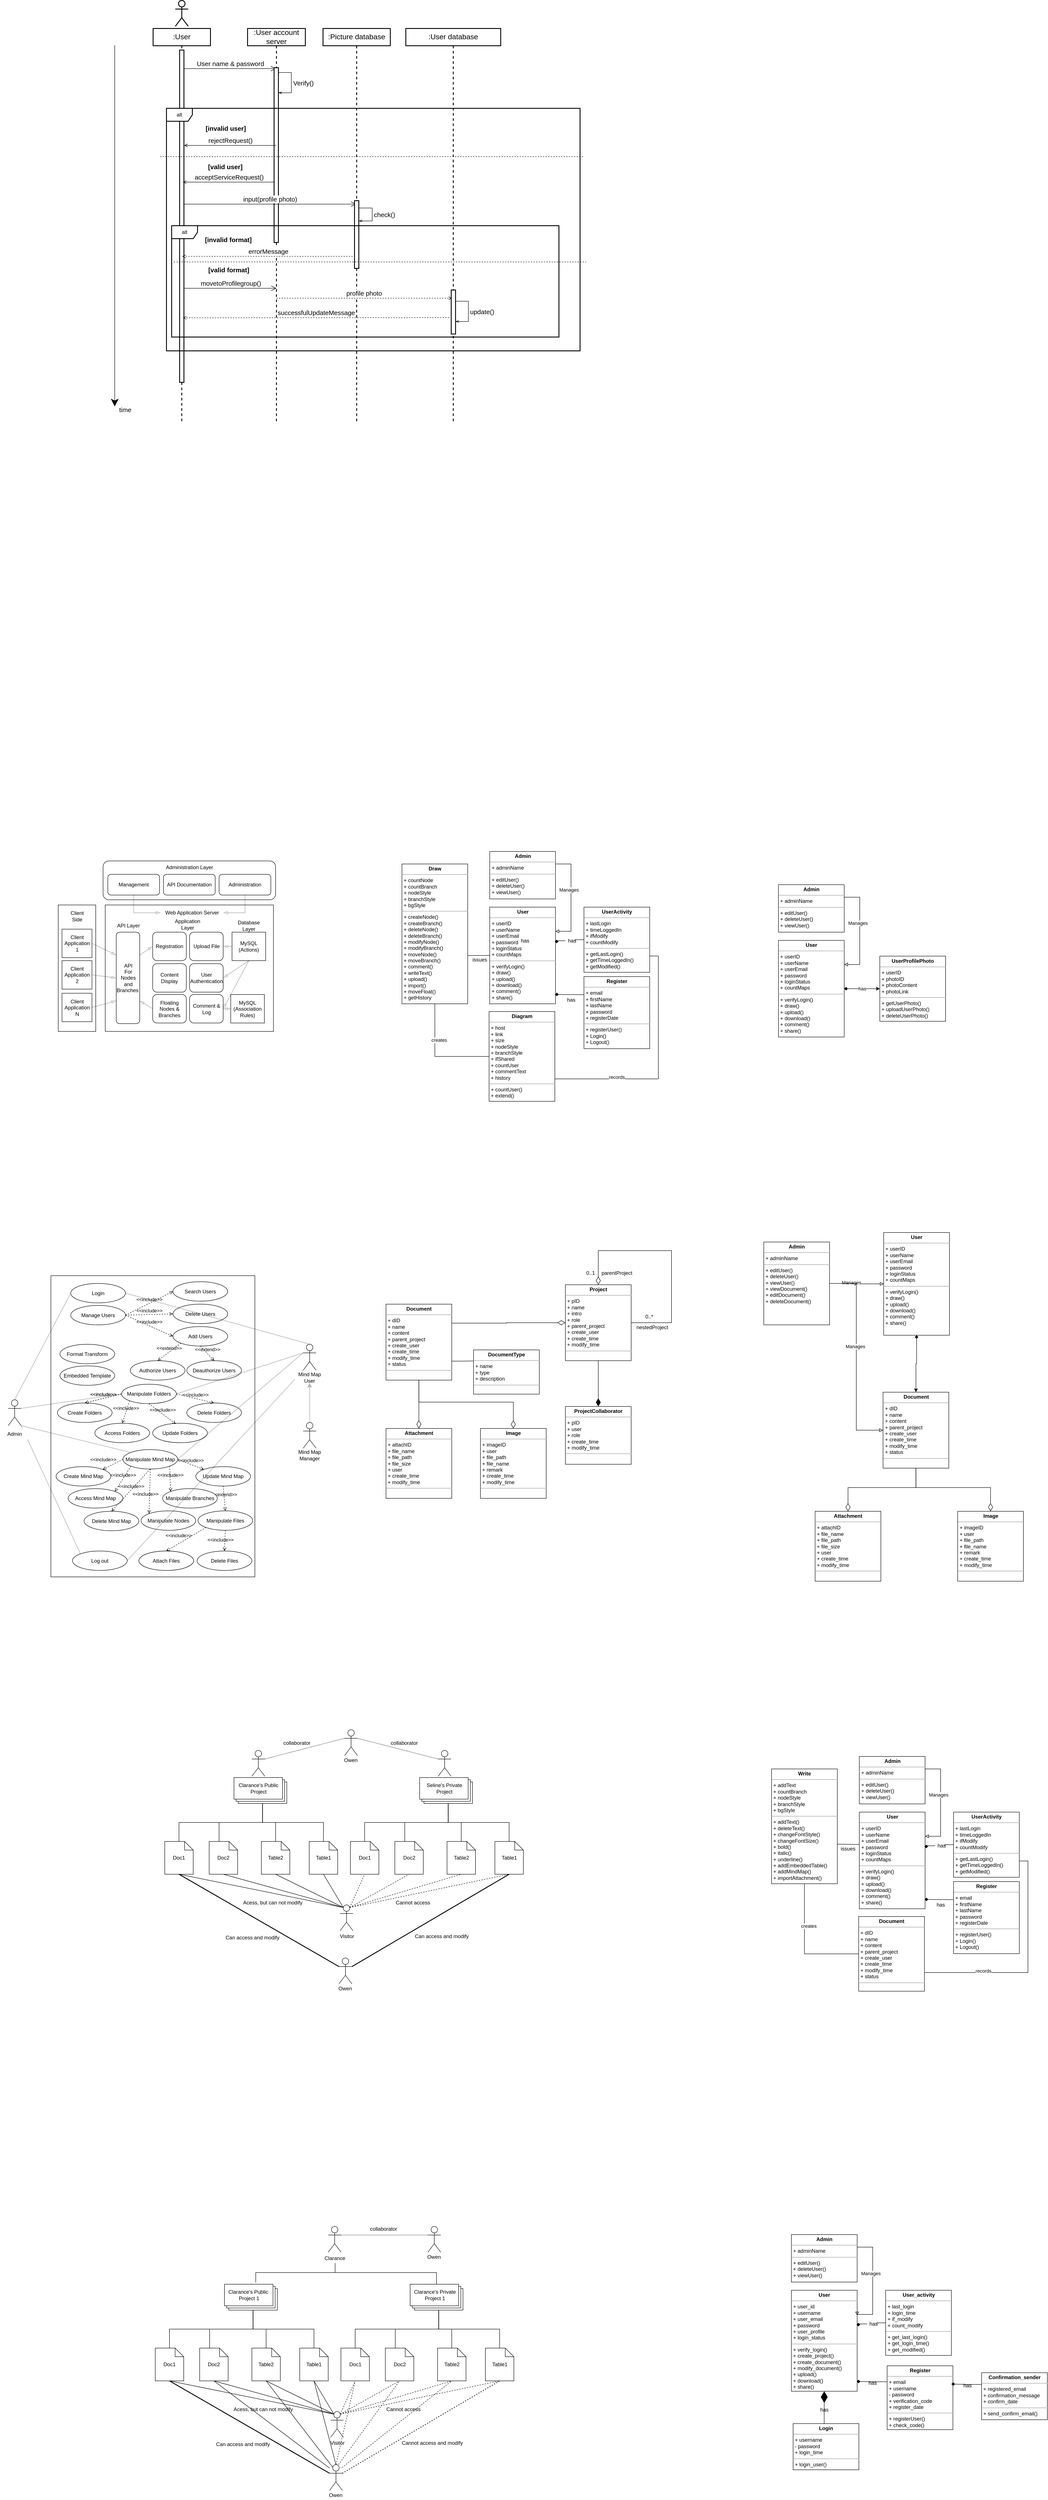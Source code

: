 <mxfile version="18.0.0" type="github">
  <diagram id="8CRPlhkvrAZ520oBxh4C" name="CSC4001Project">
    <mxGraphModel dx="5881" dy="3674" grid="0" gridSize="10" guides="1" tooltips="1" connect="1" arrows="1" fold="1" page="1" pageScale="1" pageWidth="850" pageHeight="1100" math="0" shadow="0">
      <root>
        <mxCell id="0" />
        <mxCell id="1" parent="0" />
        <mxCell id="xDkKRqTIg5tSnUdjJHh7-73" value="Actor" style="shape=umlActor;verticalLabelPosition=bottom;verticalAlign=top;html=1;outlineConnect=0;fillColor=default;" parent="1" vertex="1">
          <mxGeometry x="-4030" y="1280" width="30" height="60" as="geometry" />
        </mxCell>
        <mxCell id="xDkKRqTIg5tSnUdjJHh7-72" value="Actor" style="shape=umlActor;verticalLabelPosition=bottom;verticalAlign=top;html=1;outlineConnect=0;fillColor=default;" parent="1" vertex="1">
          <mxGeometry x="-4462" y="1280" width="30" height="60" as="geometry" />
        </mxCell>
        <mxCell id="V3cPVhSnnp--JwQB0Sp9-1" value="" style="rounded=0;whiteSpace=wrap;html=1;" parent="1" vertex="1">
          <mxGeometry x="-4928" y="180" width="473" height="698" as="geometry" />
        </mxCell>
        <mxCell id="V3cPVhSnnp--JwQB0Sp9-2" value="Actor" style="shape=umlActor;verticalLabelPosition=bottom;verticalAlign=top;html=1;" parent="1" vertex="1">
          <mxGeometry x="-5027" y="467.5" width="30" height="60" as="geometry" />
        </mxCell>
        <mxCell id="V3cPVhSnnp--JwQB0Sp9-3" value="&amp;lt;&amp;lt;include&amp;gt;&amp;gt;" style="html=1;verticalAlign=bottom;labelBackgroundColor=none;endArrow=open;endFill=0;dashed=1;rounded=0;entryX=0;entryY=0;entryDx=0;entryDy=0;exitX=1;exitY=0.5;exitDx=0;exitDy=0;" parent="1" source="V3cPVhSnnp--JwQB0Sp9-21" target="V3cPVhSnnp--JwQB0Sp9-26" edge="1">
          <mxGeometry width="160" relative="1" as="geometry">
            <mxPoint x="-4634" y="611" as="sourcePoint" />
            <mxPoint x="-4548" y="611" as="targetPoint" />
          </mxGeometry>
        </mxCell>
        <mxCell id="V3cPVhSnnp--JwQB0Sp9-4" value="&amp;lt;&amp;lt;extend&amp;gt;&amp;gt;" style="html=1;verticalAlign=bottom;labelBackgroundColor=none;endArrow=open;endFill=0;dashed=1;rounded=0;exitX=0.5;exitY=1;exitDx=0;exitDy=0;entryX=0.5;entryY=0;entryDx=0;entryDy=0;" parent="1" source="V3cPVhSnnp--JwQB0Sp9-26" target="V3cPVhSnnp--JwQB0Sp9-28" edge="1">
          <mxGeometry width="160" relative="1" as="geometry">
            <mxPoint x="-4794" y="946" as="sourcePoint" />
            <mxPoint x="-4634" y="946" as="targetPoint" />
          </mxGeometry>
        </mxCell>
        <mxCell id="V3cPVhSnnp--JwQB0Sp9-5" value="Actor" style="shape=umlActor;verticalLabelPosition=bottom;verticalAlign=top;html=1;" parent="1" vertex="1">
          <mxGeometry x="-4343" y="338.75" width="30" height="60.5" as="geometry" />
        </mxCell>
        <mxCell id="V3cPVhSnnp--JwQB0Sp9-6" value="Login" style="ellipse;whiteSpace=wrap;html=1;" parent="1" vertex="1">
          <mxGeometry x="-4882" y="198" width="127" height="45" as="geometry" />
        </mxCell>
        <mxCell id="V3cPVhSnnp--JwQB0Sp9-7" value="Manage Users" style="ellipse;whiteSpace=wrap;html=1;" parent="1" vertex="1">
          <mxGeometry x="-4882" y="249" width="127" height="45" as="geometry" />
        </mxCell>
        <mxCell id="V3cPVhSnnp--JwQB0Sp9-8" value="Add Users" style="ellipse;whiteSpace=wrap;html=1;" parent="1" vertex="1">
          <mxGeometry x="-4645" y="298" width="127" height="45" as="geometry" />
        </mxCell>
        <mxCell id="V3cPVhSnnp--JwQB0Sp9-9" value="Delete Users" style="ellipse;whiteSpace=wrap;html=1;" parent="1" vertex="1">
          <mxGeometry x="-4645" y="246" width="127" height="45" as="geometry" />
        </mxCell>
        <mxCell id="V3cPVhSnnp--JwQB0Sp9-10" value="Search Users" style="ellipse;whiteSpace=wrap;html=1;" parent="1" vertex="1">
          <mxGeometry x="-4645" y="194" width="127" height="45" as="geometry" />
        </mxCell>
        <mxCell id="V3cPVhSnnp--JwQB0Sp9-11" value="Manipulate Folders" style="ellipse;whiteSpace=wrap;html=1;" parent="1" vertex="1">
          <mxGeometry x="-4764" y="431.5" width="127" height="45" as="geometry" />
        </mxCell>
        <mxCell id="V3cPVhSnnp--JwQB0Sp9-12" value="Create Mind Map" style="ellipse;whiteSpace=wrap;html=1;" parent="1" vertex="1">
          <mxGeometry x="-4916" y="622.5" width="127" height="45" as="geometry" />
        </mxCell>
        <mxCell id="V3cPVhSnnp--JwQB0Sp9-13" value="Log out" style="ellipse;whiteSpace=wrap;html=1;" parent="1" vertex="1">
          <mxGeometry x="-4878" y="818" width="127" height="45" as="geometry" />
        </mxCell>
        <mxCell id="V3cPVhSnnp--JwQB0Sp9-14" value="Create Folders" style="ellipse;whiteSpace=wrap;html=1;" parent="1" vertex="1">
          <mxGeometry x="-4913" y="475" width="127" height="45" as="geometry" />
        </mxCell>
        <mxCell id="V3cPVhSnnp--JwQB0Sp9-15" value="Access Folders" style="ellipse;whiteSpace=wrap;html=1;" parent="1" vertex="1">
          <mxGeometry x="-4826" y="522" width="127" height="45" as="geometry" />
        </mxCell>
        <mxCell id="V3cPVhSnnp--JwQB0Sp9-16" value="Update Folders" style="ellipse;whiteSpace=wrap;html=1;" parent="1" vertex="1">
          <mxGeometry x="-4692" y="522" width="127" height="45" as="geometry" />
        </mxCell>
        <mxCell id="V3cPVhSnnp--JwQB0Sp9-17" value="Delete Folders" style="ellipse;whiteSpace=wrap;html=1;" parent="1" vertex="1">
          <mxGeometry x="-4613" y="475" width="127" height="45" as="geometry" />
        </mxCell>
        <mxCell id="V3cPVhSnnp--JwQB0Sp9-18" value="Authorize Users" style="ellipse;whiteSpace=wrap;html=1;" parent="1" vertex="1">
          <mxGeometry x="-4744" y="377" width="127" height="45" as="geometry" />
        </mxCell>
        <mxCell id="V3cPVhSnnp--JwQB0Sp9-19" value="Deauthorize Users" style="ellipse;whiteSpace=wrap;html=1;" parent="1" vertex="1">
          <mxGeometry x="-4613" y="377" width="127" height="45" as="geometry" />
        </mxCell>
        <mxCell id="V3cPVhSnnp--JwQB0Sp9-20" value="Format Transform" style="ellipse;whiteSpace=wrap;html=1;" parent="1" vertex="1">
          <mxGeometry x="-4907" y="339" width="127" height="45" as="geometry" />
        </mxCell>
        <mxCell id="V3cPVhSnnp--JwQB0Sp9-21" value="Manipulate Mind Map" style="ellipse;whiteSpace=wrap;html=1;" parent="1" vertex="1">
          <mxGeometry x="-4761" y="583" width="127" height="45" as="geometry" />
        </mxCell>
        <mxCell id="V3cPVhSnnp--JwQB0Sp9-22" value="Access Mind Map" style="ellipse;whiteSpace=wrap;html=1;" parent="1" vertex="1">
          <mxGeometry x="-4888" y="673.5" width="127" height="45" as="geometry" />
        </mxCell>
        <mxCell id="V3cPVhSnnp--JwQB0Sp9-23" value="Delete Mind Map" style="ellipse;whiteSpace=wrap;html=1;" parent="1" vertex="1">
          <mxGeometry x="-4851" y="726" width="127" height="45" as="geometry" />
        </mxCell>
        <mxCell id="V3cPVhSnnp--JwQB0Sp9-24" value="Manipulate Nodes" style="ellipse;whiteSpace=wrap;html=1;" parent="1" vertex="1">
          <mxGeometry x="-4719" y="725" width="127" height="45" as="geometry" />
        </mxCell>
        <mxCell id="V3cPVhSnnp--JwQB0Sp9-25" value="Manipulate Branches" style="ellipse;whiteSpace=wrap;html=1;" parent="1" vertex="1">
          <mxGeometry x="-4669" y="673.5" width="127" height="45" as="geometry" />
        </mxCell>
        <mxCell id="V3cPVhSnnp--JwQB0Sp9-26" value="Update Mind Map" style="ellipse;whiteSpace=wrap;html=1;" parent="1" vertex="1">
          <mxGeometry x="-4592" y="622.5" width="127" height="45" as="geometry" />
        </mxCell>
        <mxCell id="V3cPVhSnnp--JwQB0Sp9-27" value="Log out" style="ellipse;whiteSpace=wrap;html=1;" parent="1" vertex="1">
          <mxGeometry x="-4724" y="818" width="127" height="45" as="geometry" />
        </mxCell>
        <mxCell id="V3cPVhSnnp--JwQB0Sp9-28" value="Manipulate Files" style="ellipse;whiteSpace=wrap;html=1;" parent="1" vertex="1">
          <mxGeometry x="-4587" y="725" width="127" height="45" as="geometry" />
        </mxCell>
        <mxCell id="V3cPVhSnnp--JwQB0Sp9-29" value="Attach Files" style="ellipse;whiteSpace=wrap;html=1;" parent="1" vertex="1">
          <mxGeometry x="-4724" y="818" width="127" height="45" as="geometry" />
        </mxCell>
        <mxCell id="V3cPVhSnnp--JwQB0Sp9-30" value="Delete Files" style="ellipse;whiteSpace=wrap;html=1;" parent="1" vertex="1">
          <mxGeometry x="-4589" y="818" width="127" height="45" as="geometry" />
        </mxCell>
        <mxCell id="V3cPVhSnnp--JwQB0Sp9-31" style="edgeStyle=orthogonalEdgeStyle;rounded=0;orthogonalLoop=1;jettySize=auto;html=1;exitX=0.5;exitY=0;exitDx=0;exitDy=0;exitPerimeter=0;entryX=0.5;entryY=1;entryDx=0;entryDy=0;shadow=0;strokeWidth=2;opacity=20;" parent="1" source="V3cPVhSnnp--JwQB0Sp9-32" target="V3cPVhSnnp--JwQB0Sp9-60" edge="1">
          <mxGeometry relative="1" as="geometry" />
        </mxCell>
        <mxCell id="V3cPVhSnnp--JwQB0Sp9-32" value="Actor" style="shape=umlActor;verticalLabelPosition=bottom;verticalAlign=top;html=1;" parent="1" vertex="1">
          <mxGeometry x="-4343" y="520" width="30" height="60" as="geometry" />
        </mxCell>
        <mxCell id="V3cPVhSnnp--JwQB0Sp9-33" value="&amp;lt;&amp;lt;include&amp;gt;&amp;gt;" style="html=1;verticalAlign=bottom;labelBackgroundColor=none;endArrow=open;endFill=0;dashed=1;rounded=0;exitX=0;exitY=0.5;exitDx=0;exitDy=0;entryX=1;entryY=0;entryDx=0;entryDy=0;" parent="1" source="V3cPVhSnnp--JwQB0Sp9-21" target="V3cPVhSnnp--JwQB0Sp9-12" edge="1">
          <mxGeometry x="0.742" y="-13" width="160" relative="1" as="geometry">
            <mxPoint x="-4874" y="796" as="sourcePoint" />
            <mxPoint x="-4714" y="796" as="targetPoint" />
            <mxPoint y="1" as="offset" />
          </mxGeometry>
        </mxCell>
        <mxCell id="V3cPVhSnnp--JwQB0Sp9-34" value="&amp;lt;&amp;lt;include&amp;gt;&amp;gt;" style="html=1;verticalAlign=bottom;labelBackgroundColor=none;endArrow=open;endFill=0;dashed=1;rounded=0;exitX=0;exitY=1;exitDx=0;exitDy=0;entryX=1;entryY=0;entryDx=0;entryDy=0;" parent="1" source="V3cPVhSnnp--JwQB0Sp9-21" target="V3cPVhSnnp--JwQB0Sp9-22" edge="1">
          <mxGeometry width="160" relative="1" as="geometry">
            <mxPoint x="-4751" y="615.5" as="sourcePoint" />
            <mxPoint x="-4796.74" y="639.4" as="targetPoint" />
          </mxGeometry>
        </mxCell>
        <mxCell id="V3cPVhSnnp--JwQB0Sp9-35" value="&amp;lt;&amp;lt;include&amp;gt;&amp;gt;" style="html=1;verticalAlign=bottom;labelBackgroundColor=none;endArrow=open;endFill=0;dashed=1;rounded=0;exitX=0.5;exitY=1;exitDx=0;exitDy=0;entryX=0.5;entryY=0;entryDx=0;entryDy=0;" parent="1" source="V3cPVhSnnp--JwQB0Sp9-21" target="V3cPVhSnnp--JwQB0Sp9-23" edge="1">
          <mxGeometry width="160" relative="1" as="geometry">
            <mxPoint x="-4733.26" y="631.1" as="sourcePoint" />
            <mxPoint x="-4768.74" y="690.4" as="targetPoint" />
          </mxGeometry>
        </mxCell>
        <mxCell id="V3cPVhSnnp--JwQB0Sp9-36" value="&amp;lt;&amp;lt;include&amp;gt;&amp;gt;" style="html=1;verticalAlign=bottom;labelBackgroundColor=none;endArrow=open;endFill=0;dashed=1;rounded=0;exitX=0.5;exitY=1;exitDx=0;exitDy=0;entryX=0;entryY=0;entryDx=0;entryDy=0;" parent="1" source="V3cPVhSnnp--JwQB0Sp9-21" target="V3cPVhSnnp--JwQB0Sp9-24" edge="1">
          <mxGeometry x="0.278" y="-10" width="160" relative="1" as="geometry">
            <mxPoint x="-4687.5" y="638" as="sourcePoint" />
            <mxPoint x="-4777.5" y="736" as="targetPoint" />
            <mxPoint y="1" as="offset" />
          </mxGeometry>
        </mxCell>
        <mxCell id="V3cPVhSnnp--JwQB0Sp9-37" value="&amp;lt;&amp;lt;include&amp;gt;&amp;gt;" style="html=1;verticalAlign=bottom;labelBackgroundColor=none;endArrow=open;endFill=0;dashed=1;rounded=0;exitX=1;exitY=1;exitDx=0;exitDy=0;entryX=0;entryY=0;entryDx=0;entryDy=0;" parent="1" source="V3cPVhSnnp--JwQB0Sp9-21" target="V3cPVhSnnp--JwQB0Sp9-25" edge="1">
          <mxGeometry width="160" relative="1" as="geometry">
            <mxPoint x="-4687.5" y="638" as="sourcePoint" />
            <mxPoint x="-4691.26" y="741.9" as="targetPoint" />
          </mxGeometry>
        </mxCell>
        <mxCell id="V3cPVhSnnp--JwQB0Sp9-38" value="&amp;lt;&amp;lt;include&amp;gt;&amp;gt;" style="html=1;verticalAlign=bottom;labelBackgroundColor=none;endArrow=open;endFill=0;dashed=1;rounded=0;exitX=0;exitY=1;exitDx=0;exitDy=0;entryX=0.5;entryY=0;entryDx=0;entryDy=0;" parent="1" source="V3cPVhSnnp--JwQB0Sp9-28" target="V3cPVhSnnp--JwQB0Sp9-29" edge="1">
          <mxGeometry x="0.278" y="-10" width="160" relative="1" as="geometry">
            <mxPoint x="-4687.5" y="638" as="sourcePoint" />
            <mxPoint x="-4691.26" y="741.9" as="targetPoint" />
            <mxPoint y="1" as="offset" />
          </mxGeometry>
        </mxCell>
        <mxCell id="V3cPVhSnnp--JwQB0Sp9-39" value="&amp;lt;&amp;lt;include&amp;gt;&amp;gt;" style="html=1;verticalAlign=bottom;labelBackgroundColor=none;endArrow=open;endFill=0;dashed=1;rounded=0;exitX=0.5;exitY=1;exitDx=0;exitDy=0;entryX=0.5;entryY=0;entryDx=0;entryDy=0;" parent="1" source="V3cPVhSnnp--JwQB0Sp9-28" target="V3cPVhSnnp--JwQB0Sp9-30" edge="1">
          <mxGeometry x="0.278" y="-10" width="160" relative="1" as="geometry">
            <mxPoint x="-4559.26" y="773.1" as="sourcePoint" />
            <mxPoint x="-4650.5" y="828" as="targetPoint" />
            <mxPoint y="1" as="offset" />
          </mxGeometry>
        </mxCell>
        <mxCell id="V3cPVhSnnp--JwQB0Sp9-40" value="&amp;lt;&amp;lt;include&amp;gt;&amp;gt;" style="html=1;verticalAlign=bottom;labelBackgroundColor=none;endArrow=open;endFill=0;dashed=1;rounded=0;exitX=1;exitY=0.5;exitDx=0;exitDy=0;entryX=0;entryY=0.5;entryDx=0;entryDy=0;" parent="1" source="V3cPVhSnnp--JwQB0Sp9-7" target="V3cPVhSnnp--JwQB0Sp9-10" edge="1">
          <mxGeometry width="160" relative="1" as="geometry">
            <mxPoint x="-4733.26" y="631.1" as="sourcePoint" />
            <mxPoint x="-4768.74" y="690.4" as="targetPoint" />
          </mxGeometry>
        </mxCell>
        <mxCell id="V3cPVhSnnp--JwQB0Sp9-41" value="&amp;lt;&amp;lt;include&amp;gt;&amp;gt;" style="html=1;verticalAlign=bottom;labelBackgroundColor=none;endArrow=open;endFill=0;dashed=1;rounded=0;exitX=1;exitY=0.5;exitDx=0;exitDy=0;entryX=0;entryY=0.5;entryDx=0;entryDy=0;" parent="1" source="V3cPVhSnnp--JwQB0Sp9-7" target="V3cPVhSnnp--JwQB0Sp9-9" edge="1">
          <mxGeometry width="160" relative="1" as="geometry">
            <mxPoint x="-4745.0" y="281.5" as="sourcePoint" />
            <mxPoint x="-4665.0" y="226.5" as="targetPoint" />
          </mxGeometry>
        </mxCell>
        <mxCell id="V3cPVhSnnp--JwQB0Sp9-42" value="&amp;lt;&amp;lt;include&amp;gt;&amp;gt;" style="html=1;verticalAlign=bottom;labelBackgroundColor=none;endArrow=open;endFill=0;dashed=1;rounded=0;exitX=1;exitY=0.5;exitDx=0;exitDy=0;entryX=0;entryY=0.5;entryDx=0;entryDy=0;" parent="1" source="V3cPVhSnnp--JwQB0Sp9-7" target="V3cPVhSnnp--JwQB0Sp9-8" edge="1">
          <mxGeometry width="160" relative="1" as="geometry">
            <mxPoint x="-4745.0" y="281.5" as="sourcePoint" />
            <mxPoint x="-4665.0" y="278.5" as="targetPoint" />
          </mxGeometry>
        </mxCell>
        <mxCell id="V3cPVhSnnp--JwQB0Sp9-43" value="Embedded Template" style="ellipse;whiteSpace=wrap;html=1;" parent="1" vertex="1">
          <mxGeometry x="-4907" y="389" width="127" height="45" as="geometry" />
        </mxCell>
        <mxCell id="V3cPVhSnnp--JwQB0Sp9-44" value="&amp;lt;&amp;lt;extend&amp;gt;&amp;gt;" style="html=1;verticalAlign=bottom;labelBackgroundColor=none;endArrow=open;endFill=0;dashed=1;rounded=0;exitX=0;exitY=1;exitDx=0;exitDy=0;entryX=0.5;entryY=0;entryDx=0;entryDy=0;" parent="1" source="V3cPVhSnnp--JwQB0Sp9-8" target="V3cPVhSnnp--JwQB0Sp9-18" edge="1">
          <mxGeometry width="160" relative="1" as="geometry">
            <mxPoint x="-4518.5" y="677.5" as="sourcePoint" />
            <mxPoint x="-4513.5" y="735" as="targetPoint" />
          </mxGeometry>
        </mxCell>
        <mxCell id="V3cPVhSnnp--JwQB0Sp9-45" value="&amp;lt;&amp;lt;extend&amp;gt;&amp;gt;" style="html=1;verticalAlign=bottom;labelBackgroundColor=none;endArrow=open;endFill=0;dashed=1;rounded=0;exitX=0.5;exitY=1;exitDx=0;exitDy=0;entryX=0.5;entryY=0;entryDx=0;entryDy=0;" parent="1" source="V3cPVhSnnp--JwQB0Sp9-8" target="V3cPVhSnnp--JwQB0Sp9-19" edge="1">
          <mxGeometry width="160" relative="1" as="geometry">
            <mxPoint x="-4617.26" y="346.1" as="sourcePoint" />
            <mxPoint x="-4670.5" y="387" as="targetPoint" />
          </mxGeometry>
        </mxCell>
        <mxCell id="V3cPVhSnnp--JwQB0Sp9-46" value="&amp;lt;&amp;lt;include&amp;gt;&amp;gt;" style="html=1;verticalAlign=bottom;labelBackgroundColor=none;endArrow=open;endFill=0;dashed=1;rounded=0;exitX=0;exitY=0.5;exitDx=0;exitDy=0;entryX=0.5;entryY=0;entryDx=0;entryDy=0;" parent="1" source="V3cPVhSnnp--JwQB0Sp9-11" target="V3cPVhSnnp--JwQB0Sp9-14" edge="1">
          <mxGeometry width="160" relative="1" as="geometry">
            <mxPoint x="-4745.0" y="281.5" as="sourcePoint" />
            <mxPoint x="-4635.0" y="330.5" as="targetPoint" />
          </mxGeometry>
        </mxCell>
        <mxCell id="V3cPVhSnnp--JwQB0Sp9-47" value="&amp;lt;&amp;lt;include&amp;gt;&amp;gt;" style="html=1;verticalAlign=bottom;labelBackgroundColor=none;endArrow=open;endFill=0;dashed=1;rounded=0;exitX=0;exitY=0.5;exitDx=0;exitDy=0;entryX=0.5;entryY=0;entryDx=0;entryDy=0;" parent="1" edge="1">
          <mxGeometry width="160" relative="1" as="geometry">
            <mxPoint x="-4764.0" y="454" as="sourcePoint" />
            <mxPoint x="-4849.5" y="475.0" as="targetPoint" />
          </mxGeometry>
        </mxCell>
        <mxCell id="V3cPVhSnnp--JwQB0Sp9-48" value="&amp;lt;&amp;lt;include&amp;gt;&amp;gt;" style="html=1;verticalAlign=bottom;labelBackgroundColor=none;endArrow=open;endFill=0;dashed=1;rounded=0;exitX=0;exitY=1;exitDx=0;exitDy=0;entryX=0.5;entryY=0;entryDx=0;entryDy=0;" parent="1" source="V3cPVhSnnp--JwQB0Sp9-11" target="V3cPVhSnnp--JwQB0Sp9-15" edge="1">
          <mxGeometry width="160" relative="1" as="geometry">
            <mxPoint x="-4754.0" y="464" as="sourcePoint" />
            <mxPoint x="-4839.5" y="485.0" as="targetPoint" />
          </mxGeometry>
        </mxCell>
        <mxCell id="V3cPVhSnnp--JwQB0Sp9-49" value="&amp;lt;&amp;lt;include&amp;gt;&amp;gt;" style="html=1;verticalAlign=bottom;labelBackgroundColor=none;endArrow=open;endFill=0;dashed=1;rounded=0;exitX=0.5;exitY=1;exitDx=0;exitDy=0;entryX=0.422;entryY=0.038;entryDx=0;entryDy=0;entryPerimeter=0;" parent="1" source="V3cPVhSnnp--JwQB0Sp9-11" target="V3cPVhSnnp--JwQB0Sp9-16" edge="1">
          <mxGeometry width="160" relative="1" as="geometry">
            <mxPoint x="-4736.26" y="479.6" as="sourcePoint" />
            <mxPoint x="-4752.5" y="532" as="targetPoint" />
          </mxGeometry>
        </mxCell>
        <mxCell id="V3cPVhSnnp--JwQB0Sp9-50" value="&amp;lt;&amp;lt;include&amp;gt;&amp;gt;" style="html=1;verticalAlign=bottom;labelBackgroundColor=none;endArrow=open;endFill=0;dashed=1;rounded=0;exitX=1;exitY=0.5;exitDx=0;exitDy=0;entryX=0.5;entryY=0;entryDx=0;entryDy=0;" parent="1" source="V3cPVhSnnp--JwQB0Sp9-11" target="V3cPVhSnnp--JwQB0Sp9-17" edge="1">
          <mxGeometry width="160" relative="1" as="geometry">
            <mxPoint x="-4690.5" y="486.5" as="sourcePoint" />
            <mxPoint x="-4628.406" y="533.71" as="targetPoint" />
          </mxGeometry>
        </mxCell>
        <mxCell id="V3cPVhSnnp--JwQB0Sp9-51" value="" style="endArrow=none;html=1;rounded=0;exitX=0.5;exitY=0;exitDx=0;exitDy=0;exitPerimeter=0;entryX=0;entryY=0.5;entryDx=0;entryDy=0;shadow=0;strokeWidth=2;textOpacity=50;opacity=20;" parent="1" source="V3cPVhSnnp--JwQB0Sp9-2" target="V3cPVhSnnp--JwQB0Sp9-6" edge="1">
          <mxGeometry width="50" height="50" relative="1" as="geometry">
            <mxPoint x="-5020" y="419" as="sourcePoint" />
            <mxPoint x="-4970" y="369" as="targetPoint" />
          </mxGeometry>
        </mxCell>
        <mxCell id="V3cPVhSnnp--JwQB0Sp9-52" value="" style="endArrow=none;html=1;rounded=0;exitX=1;exitY=0.333;exitDx=0;exitDy=0;exitPerimeter=0;entryX=0;entryY=0.5;entryDx=0;entryDy=0;shadow=0;strokeWidth=2;textOpacity=50;opacity=20;" parent="1" source="V3cPVhSnnp--JwQB0Sp9-2" target="V3cPVhSnnp--JwQB0Sp9-11" edge="1">
          <mxGeometry width="50" height="50" relative="1" as="geometry">
            <mxPoint x="-4992" y="477.5" as="sourcePoint" />
            <mxPoint x="-4872.0" y="230.5" as="targetPoint" />
          </mxGeometry>
        </mxCell>
        <mxCell id="V3cPVhSnnp--JwQB0Sp9-53" value="" style="endArrow=none;html=1;rounded=0;exitX=1;exitY=1;exitDx=0;exitDy=0;exitPerimeter=0;entryX=0;entryY=0;entryDx=0;entryDy=0;shadow=0;strokeWidth=2;textOpacity=50;opacity=20;" parent="1" source="V3cPVhSnnp--JwQB0Sp9-2" target="V3cPVhSnnp--JwQB0Sp9-21" edge="1">
          <mxGeometry width="50" height="50" relative="1" as="geometry">
            <mxPoint x="-4977" y="497.5" as="sourcePoint" />
            <mxPoint x="-4754.0" y="464" as="targetPoint" />
          </mxGeometry>
        </mxCell>
        <mxCell id="V3cPVhSnnp--JwQB0Sp9-54" value="" style="endArrow=none;html=1;rounded=0;exitX=1;exitY=1;exitDx=0;exitDy=0;exitPerimeter=0;entryX=0;entryY=0;entryDx=0;entryDy=0;shadow=0;strokeWidth=2;textOpacity=50;opacity=20;" parent="1" source="V3cPVhSnnp--JwQB0Sp9-2" target="V3cPVhSnnp--JwQB0Sp9-13" edge="1">
          <mxGeometry width="50" height="50" relative="1" as="geometry">
            <mxPoint x="-4977" y="537.5" as="sourcePoint" />
            <mxPoint x="-4733.26" y="599.9" as="targetPoint" />
          </mxGeometry>
        </mxCell>
        <mxCell id="V3cPVhSnnp--JwQB0Sp9-55" value="" style="endArrow=none;html=1;rounded=0;exitX=1;exitY=0.5;exitDx=0;exitDy=0;entryX=0;entryY=1;entryDx=0;entryDy=0;shadow=0;strokeWidth=2;textOpacity=50;opacity=20;entryPerimeter=0;" parent="1" source="V3cPVhSnnp--JwQB0Sp9-13" target="V3cPVhSnnp--JwQB0Sp9-5" edge="1">
          <mxGeometry width="50" height="50" relative="1" as="geometry">
            <mxPoint x="-4977" y="497.5" as="sourcePoint" />
            <mxPoint x="-4754.0" y="464" as="targetPoint" />
          </mxGeometry>
        </mxCell>
        <mxCell id="V3cPVhSnnp--JwQB0Sp9-56" value="" style="endArrow=none;html=1;rounded=0;exitX=1;exitY=0.5;exitDx=0;exitDy=0;entryX=0.5;entryY=0;entryDx=0;entryDy=0;shadow=0;strokeWidth=2;textOpacity=50;opacity=20;entryPerimeter=0;" parent="1" source="V3cPVhSnnp--JwQB0Sp9-6" target="V3cPVhSnnp--JwQB0Sp9-5" edge="1">
          <mxGeometry width="50" height="50" relative="1" as="geometry">
            <mxPoint x="-4992" y="477.5" as="sourcePoint" />
            <mxPoint x="-4872.0" y="230.5" as="targetPoint" />
          </mxGeometry>
        </mxCell>
        <mxCell id="V3cPVhSnnp--JwQB0Sp9-57" value="" style="endArrow=none;html=1;rounded=0;exitX=0;exitY=0.333;exitDx=0;exitDy=0;exitPerimeter=0;entryX=1;entryY=0.5;entryDx=0;entryDy=0;shadow=0;strokeWidth=2;textOpacity=50;opacity=20;" parent="1" source="V3cPVhSnnp--JwQB0Sp9-5" target="V3cPVhSnnp--JwQB0Sp9-11" edge="1">
          <mxGeometry width="50" height="50" relative="1" as="geometry">
            <mxPoint x="-4977" y="497.5" as="sourcePoint" />
            <mxPoint x="-4754.0" y="464" as="targetPoint" />
          </mxGeometry>
        </mxCell>
        <mxCell id="V3cPVhSnnp--JwQB0Sp9-58" value="" style="endArrow=none;html=1;rounded=0;exitX=0;exitY=0.333;exitDx=0;exitDy=0;exitPerimeter=0;entryX=1;entryY=0.5;entryDx=0;entryDy=0;shadow=0;strokeWidth=2;textOpacity=50;opacity=20;" parent="1" source="V3cPVhSnnp--JwQB0Sp9-5" target="V3cPVhSnnp--JwQB0Sp9-21" edge="1">
          <mxGeometry width="50" height="50" relative="1" as="geometry">
            <mxPoint x="-4348" y="373.667" as="sourcePoint" />
            <mxPoint x="-4627.0" y="464" as="targetPoint" />
          </mxGeometry>
        </mxCell>
        <mxCell id="V3cPVhSnnp--JwQB0Sp9-59" value="Mind Map Manager" style="rounded=0;whiteSpace=wrap;html=1;strokeColor=none;" parent="1" vertex="1">
          <mxGeometry x="-4362" y="583" width="68" height="25" as="geometry" />
        </mxCell>
        <mxCell id="V3cPVhSnnp--JwQB0Sp9-60" value="Mind Map User" style="rounded=0;whiteSpace=wrap;html=1;strokeColor=none;" parent="1" vertex="1">
          <mxGeometry x="-4362" y="403" width="68" height="25" as="geometry" />
        </mxCell>
        <mxCell id="V3cPVhSnnp--JwQB0Sp9-61" value="Admin" style="rounded=0;whiteSpace=wrap;html=1;strokeColor=none;" parent="1" vertex="1">
          <mxGeometry x="-5046" y="534" width="68" height="25" as="geometry" />
        </mxCell>
        <mxCell id="d1NOQ1Tx7TnRLePkJNtO-1" value="" style="rounded=0;whiteSpace=wrap;html=1;" parent="1" vertex="1">
          <mxGeometry x="-4802" y="-679" width="390" height="293" as="geometry" />
        </mxCell>
        <mxCell id="d1NOQ1Tx7TnRLePkJNtO-2" value="" style="rounded=1;whiteSpace=wrap;html=1;" parent="1" vertex="1">
          <mxGeometry x="-4807" y="-781" width="400" height="90" as="geometry" />
        </mxCell>
        <mxCell id="d1NOQ1Tx7TnRLePkJNtO-3" style="edgeStyle=orthogonalEdgeStyle;rounded=0;orthogonalLoop=1;jettySize=auto;html=1;exitX=0.5;exitY=1;exitDx=0;exitDy=0;entryX=0;entryY=0.5;entryDx=0;entryDy=0;shadow=0;endArrow=blockThin;endFill=0;strokeWidth=2;opacity=20;" parent="1" source="d1NOQ1Tx7TnRLePkJNtO-4" target="d1NOQ1Tx7TnRLePkJNtO-9" edge="1">
          <mxGeometry relative="1" as="geometry" />
        </mxCell>
        <mxCell id="d1NOQ1Tx7TnRLePkJNtO-4" value="Management" style="rounded=1;whiteSpace=wrap;html=1;" parent="1" vertex="1">
          <mxGeometry x="-4796" y="-750" width="120" height="48" as="geometry" />
        </mxCell>
        <mxCell id="d1NOQ1Tx7TnRLePkJNtO-5" value="API Documentation" style="rounded=1;whiteSpace=wrap;html=1;" parent="1" vertex="1">
          <mxGeometry x="-4667" y="-750" width="120" height="48" as="geometry" />
        </mxCell>
        <mxCell id="d1NOQ1Tx7TnRLePkJNtO-6" style="edgeStyle=orthogonalEdgeStyle;rounded=0;orthogonalLoop=1;jettySize=auto;html=1;exitX=0.5;exitY=1;exitDx=0;exitDy=0;entryX=1;entryY=0.5;entryDx=0;entryDy=0;shadow=0;endArrow=blockThin;endFill=0;strokeWidth=2;opacity=20;" parent="1" source="d1NOQ1Tx7TnRLePkJNtO-7" target="d1NOQ1Tx7TnRLePkJNtO-9" edge="1">
          <mxGeometry relative="1" as="geometry" />
        </mxCell>
        <mxCell id="d1NOQ1Tx7TnRLePkJNtO-7" value="Administration" style="rounded=1;whiteSpace=wrap;html=1;" parent="1" vertex="1">
          <mxGeometry x="-4538" y="-750" width="120" height="48" as="geometry" />
        </mxCell>
        <mxCell id="d1NOQ1Tx7TnRLePkJNtO-8" value="Administration Layer" style="text;html=1;strokeColor=none;fillColor=none;align=center;verticalAlign=middle;whiteSpace=wrap;rounded=0;" parent="1" vertex="1">
          <mxGeometry x="-4679.5" y="-781" width="145" height="30" as="geometry" />
        </mxCell>
        <mxCell id="d1NOQ1Tx7TnRLePkJNtO-9" value="Web Application Server" style="text;html=1;strokeColor=none;fillColor=none;align=center;verticalAlign=middle;whiteSpace=wrap;rounded=0;" parent="1" vertex="1">
          <mxGeometry x="-4673.5" y="-676" width="145" height="30" as="geometry" />
        </mxCell>
        <mxCell id="d1NOQ1Tx7TnRLePkJNtO-10" value="API Layer" style="text;html=1;strokeColor=none;fillColor=none;align=center;verticalAlign=middle;whiteSpace=wrap;rounded=0;" parent="1" vertex="1">
          <mxGeometry x="-4778" y="-646" width="60" height="30" as="geometry" />
        </mxCell>
        <mxCell id="d1NOQ1Tx7TnRLePkJNtO-11" value="API&lt;br&gt;For&lt;br&gt;Nodes&lt;br&gt;and&lt;br&gt;Branches&amp;nbsp;" style="rounded=1;whiteSpace=wrap;html=1;" parent="1" vertex="1">
          <mxGeometry x="-4776.5" y="-616" width="54.5" height="212" as="geometry" />
        </mxCell>
        <mxCell id="d1NOQ1Tx7TnRLePkJNtO-12" value="Application Layer" style="text;html=1;strokeColor=none;fillColor=none;align=center;verticalAlign=middle;whiteSpace=wrap;rounded=0;" parent="1" vertex="1">
          <mxGeometry x="-4641" y="-649" width="60" height="30" as="geometry" />
        </mxCell>
        <mxCell id="d1NOQ1Tx7TnRLePkJNtO-13" value="Registration" style="rounded=1;whiteSpace=wrap;html=1;" parent="1" vertex="1">
          <mxGeometry x="-4692" y="-616" width="78" height="66" as="geometry" />
        </mxCell>
        <mxCell id="d1NOQ1Tx7TnRLePkJNtO-14" value="Upload File" style="rounded=1;whiteSpace=wrap;html=1;" parent="1" vertex="1">
          <mxGeometry x="-4606.5" y="-616" width="78" height="66" as="geometry" />
        </mxCell>
        <mxCell id="d1NOQ1Tx7TnRLePkJNtO-15" value="Database Layer" style="text;html=1;strokeColor=none;fillColor=none;align=center;verticalAlign=middle;whiteSpace=wrap;rounded=0;" parent="1" vertex="1">
          <mxGeometry x="-4499" y="-646" width="60" height="30" as="geometry" />
        </mxCell>
        <mxCell id="d1NOQ1Tx7TnRLePkJNtO-16" style="edgeStyle=orthogonalEdgeStyle;rounded=0;orthogonalLoop=1;jettySize=auto;html=1;exitX=0;exitY=0.5;exitDx=0;exitDy=0;entryX=1;entryY=0.5;entryDx=0;entryDy=0;shadow=0;endArrow=blockThin;endFill=0;strokeWidth=2;opacity=20;" parent="1" source="d1NOQ1Tx7TnRLePkJNtO-17" target="d1NOQ1Tx7TnRLePkJNtO-14" edge="1">
          <mxGeometry relative="1" as="geometry" />
        </mxCell>
        <mxCell id="d1NOQ1Tx7TnRLePkJNtO-17" value="MySQL&lt;br&gt;(Actions)" style="rounded=0;whiteSpace=wrap;html=1;gradientColor=none;" parent="1" vertex="1">
          <mxGeometry x="-4508" y="-616" width="78" height="66" as="geometry" />
        </mxCell>
        <mxCell id="d1NOQ1Tx7TnRLePkJNtO-18" style="edgeStyle=orthogonalEdgeStyle;rounded=0;orthogonalLoop=1;jettySize=auto;html=1;exitX=0;exitY=0.5;exitDx=0;exitDy=0;entryX=1;entryY=0.5;entryDx=0;entryDy=0;shadow=0;endArrow=blockThin;endFill=0;strokeWidth=2;opacity=20;" parent="1" source="d1NOQ1Tx7TnRLePkJNtO-19" target="d1NOQ1Tx7TnRLePkJNtO-23" edge="1">
          <mxGeometry relative="1" as="geometry" />
        </mxCell>
        <mxCell id="d1NOQ1Tx7TnRLePkJNtO-19" value="MySQL&lt;br&gt;(Association&lt;br&gt;Rules)" style="rounded=0;whiteSpace=wrap;html=1;" parent="1" vertex="1">
          <mxGeometry x="-4511" y="-471.5" width="78" height="66" as="geometry" />
        </mxCell>
        <mxCell id="d1NOQ1Tx7TnRLePkJNtO-20" value="Content Display" style="rounded=1;whiteSpace=wrap;html=1;" parent="1" vertex="1">
          <mxGeometry x="-4692" y="-543" width="78" height="66" as="geometry" />
        </mxCell>
        <mxCell id="d1NOQ1Tx7TnRLePkJNtO-21" value="User Authentication" style="rounded=1;whiteSpace=wrap;html=1;" parent="1" vertex="1">
          <mxGeometry x="-4606.5" y="-543" width="78" height="66" as="geometry" />
        </mxCell>
        <mxCell id="d1NOQ1Tx7TnRLePkJNtO-22" value="Floating&lt;br&gt;Nodes &amp;amp;&lt;br&gt;Branches" style="rounded=1;whiteSpace=wrap;html=1;" parent="1" vertex="1">
          <mxGeometry x="-4692" y="-471.5" width="78" height="66" as="geometry" />
        </mxCell>
        <mxCell id="d1NOQ1Tx7TnRLePkJNtO-23" value="Comment &amp;amp;&lt;br&gt;Log" style="rounded=1;whiteSpace=wrap;html=1;" parent="1" vertex="1">
          <mxGeometry x="-4606.5" y="-471.5" width="78" height="66" as="geometry" />
        </mxCell>
        <mxCell id="d1NOQ1Tx7TnRLePkJNtO-24" value="" style="rounded=0;whiteSpace=wrap;html=1;gradientColor=none;" parent="1" vertex="1">
          <mxGeometry x="-4911" y="-679" width="87" height="293" as="geometry" />
        </mxCell>
        <mxCell id="d1NOQ1Tx7TnRLePkJNtO-25" value="Client&lt;br&gt;Side" style="text;html=1;strokeColor=none;fillColor=none;align=center;verticalAlign=middle;whiteSpace=wrap;rounded=0;" parent="1" vertex="1">
          <mxGeometry x="-4897.5" y="-668" width="60" height="30" as="geometry" />
        </mxCell>
        <mxCell id="d1NOQ1Tx7TnRLePkJNtO-26" value="Client&lt;br&gt;Application 1" style="rounded=0;whiteSpace=wrap;html=1;gradientColor=none;" parent="1" vertex="1">
          <mxGeometry x="-4902.25" y="-623" width="69.5" height="66" as="geometry" />
        </mxCell>
        <mxCell id="d1NOQ1Tx7TnRLePkJNtO-27" value="Client&lt;br&gt;Application 2" style="rounded=0;whiteSpace=wrap;html=1;gradientColor=none;" parent="1" vertex="1">
          <mxGeometry x="-4902.25" y="-550" width="69.5" height="66" as="geometry" />
        </mxCell>
        <mxCell id="d1NOQ1Tx7TnRLePkJNtO-28" value="Client&lt;br&gt;Application N" style="rounded=0;whiteSpace=wrap;html=1;gradientColor=none;" parent="1" vertex="1">
          <mxGeometry x="-4902.25" y="-474.5" width="69.5" height="66" as="geometry" />
        </mxCell>
        <mxCell id="d1NOQ1Tx7TnRLePkJNtO-29" value="" style="endArrow=blockThin;html=1;rounded=0;shadow=0;strokeWidth=2;opacity=20;entryX=1;entryY=0.5;entryDx=0;entryDy=0;exitX=0.5;exitY=1;exitDx=0;exitDy=0;endFill=0;" parent="1" source="d1NOQ1Tx7TnRLePkJNtO-17" target="d1NOQ1Tx7TnRLePkJNtO-21" edge="1">
          <mxGeometry width="50" height="50" relative="1" as="geometry">
            <mxPoint x="-4790" y="-364" as="sourcePoint" />
            <mxPoint x="-4740" y="-414" as="targetPoint" />
          </mxGeometry>
        </mxCell>
        <mxCell id="d1NOQ1Tx7TnRLePkJNtO-30" value="" style="endArrow=blockThin;html=1;rounded=0;shadow=0;strokeWidth=2;opacity=20;entryX=1;entryY=0.5;entryDx=0;entryDy=0;exitX=0.5;exitY=1;exitDx=0;exitDy=0;endFill=0;" parent="1" source="d1NOQ1Tx7TnRLePkJNtO-17" target="d1NOQ1Tx7TnRLePkJNtO-23" edge="1">
          <mxGeometry width="50" height="50" relative="1" as="geometry">
            <mxPoint x="-4459" y="-540" as="sourcePoint" />
            <mxPoint x="-4518.5" y="-500" as="targetPoint" />
          </mxGeometry>
        </mxCell>
        <mxCell id="d1NOQ1Tx7TnRLePkJNtO-31" value="" style="endArrow=blockThin;html=1;rounded=0;shadow=0;strokeWidth=2;opacity=20;entryX=0;entryY=0.5;entryDx=0;entryDy=0;exitX=1;exitY=0.25;exitDx=0;exitDy=0;endFill=0;" parent="1" source="d1NOQ1Tx7TnRLePkJNtO-11" target="d1NOQ1Tx7TnRLePkJNtO-13" edge="1">
          <mxGeometry width="50" height="50" relative="1" as="geometry">
            <mxPoint x="-4449" y="-530" as="sourcePoint" />
            <mxPoint x="-4508.5" y="-490" as="targetPoint" />
          </mxGeometry>
        </mxCell>
        <mxCell id="d1NOQ1Tx7TnRLePkJNtO-32" value="" style="endArrow=blockThin;html=1;rounded=0;shadow=0;strokeWidth=2;opacity=20;entryX=1;entryY=0.75;entryDx=0;entryDy=0;exitX=0;exitY=0.5;exitDx=0;exitDy=0;endFill=0;" parent="1" source="d1NOQ1Tx7TnRLePkJNtO-22" target="d1NOQ1Tx7TnRLePkJNtO-11" edge="1">
          <mxGeometry width="50" height="50" relative="1" as="geometry">
            <mxPoint x="-4439" y="-520" as="sourcePoint" />
            <mxPoint x="-4498.5" y="-480" as="targetPoint" />
          </mxGeometry>
        </mxCell>
        <mxCell id="d1NOQ1Tx7TnRLePkJNtO-33" value="" style="endArrow=blockThin;html=1;rounded=0;shadow=0;strokeWidth=2;opacity=20;entryX=0;entryY=0.25;entryDx=0;entryDy=0;exitX=1;exitY=0.5;exitDx=0;exitDy=0;endFill=0;" parent="1" source="d1NOQ1Tx7TnRLePkJNtO-26" target="d1NOQ1Tx7TnRLePkJNtO-11" edge="1">
          <mxGeometry width="50" height="50" relative="1" as="geometry">
            <mxPoint x="-4429" y="-510" as="sourcePoint" />
            <mxPoint x="-4488.5" y="-470" as="targetPoint" />
          </mxGeometry>
        </mxCell>
        <mxCell id="d1NOQ1Tx7TnRLePkJNtO-34" value="" style="endArrow=blockThin;html=1;rounded=0;shadow=0;strokeWidth=2;opacity=20;entryX=0;entryY=0.5;entryDx=0;entryDy=0;exitX=1;exitY=0.5;exitDx=0;exitDy=0;endFill=0;" parent="1" source="d1NOQ1Tx7TnRLePkJNtO-27" target="d1NOQ1Tx7TnRLePkJNtO-11" edge="1">
          <mxGeometry width="50" height="50" relative="1" as="geometry">
            <mxPoint x="-4822.75" y="-580" as="sourcePoint" />
            <mxPoint x="-4766.5" y="-553.0" as="targetPoint" />
          </mxGeometry>
        </mxCell>
        <mxCell id="d1NOQ1Tx7TnRLePkJNtO-35" value="" style="endArrow=blockThin;html=1;rounded=0;shadow=0;strokeWidth=2;opacity=20;entryX=0;entryY=0.75;entryDx=0;entryDy=0;exitX=1;exitY=0.5;exitDx=0;exitDy=0;endFill=0;" parent="1" source="d1NOQ1Tx7TnRLePkJNtO-28" target="d1NOQ1Tx7TnRLePkJNtO-11" edge="1">
          <mxGeometry width="50" height="50" relative="1" as="geometry">
            <mxPoint x="-4812.75" y="-570" as="sourcePoint" />
            <mxPoint x="-4756.5" y="-543.0" as="targetPoint" />
          </mxGeometry>
        </mxCell>
        <mxCell id="J1zAKjpW3YgSJhf_qmB--1" style="edgeStyle=orthogonalEdgeStyle;rounded=0;orthogonalLoop=1;jettySize=auto;html=1;exitX=0;exitY=0.5;exitDx=0;exitDy=0;entryX=0.99;entryY=0.655;entryDx=0;entryDy=0;entryPerimeter=0;shadow=0;endArrow=none;endFill=0;strokeWidth=1;" parent="1" source="J1zAKjpW3YgSJhf_qmB--2" target="J1zAKjpW3YgSJhf_qmB--14" edge="1">
          <mxGeometry relative="1" as="geometry" />
        </mxCell>
        <mxCell id="J1zAKjpW3YgSJhf_qmB--2" value="&lt;p style=&quot;margin: 0px ; margin-top: 4px ; text-align: center&quot;&gt;&lt;b&gt;User&lt;/b&gt;&lt;/p&gt;&lt;hr size=&quot;1&quot;&gt;&lt;p style=&quot;margin: 0px ; margin-left: 4px&quot;&gt;+ userID&lt;/p&gt;&lt;p style=&quot;margin: 0px ; margin-left: 4px&quot;&gt;+ userName&lt;/p&gt;&lt;p style=&quot;margin: 0px ; margin-left: 4px&quot;&gt;+ userEmail&lt;/p&gt;&lt;p style=&quot;margin: 0px ; margin-left: 4px&quot;&gt;+ password&lt;/p&gt;&lt;p style=&quot;margin: 0px ; margin-left: 4px&quot;&gt;+ loginStatus&lt;/p&gt;&lt;p style=&quot;margin: 0px ; margin-left: 4px&quot;&gt;+ countMaps&lt;/p&gt;&lt;hr size=&quot;1&quot;&gt;&lt;p style=&quot;margin: 0px ; margin-left: 4px&quot;&gt;+ verifyLogin()&lt;/p&gt;&lt;p style=&quot;margin: 0px ; margin-left: 4px&quot;&gt;+ draw()&lt;/p&gt;&lt;p style=&quot;margin: 0px ; margin-left: 4px&quot;&gt;+ upload()&lt;/p&gt;&lt;p style=&quot;margin: 0px ; margin-left: 4px&quot;&gt;+ download()&lt;/p&gt;&lt;p style=&quot;margin: 0px ; margin-left: 4px&quot;&gt;+ comment()&lt;/p&gt;&lt;p style=&quot;margin: 0px ; margin-left: 4px&quot;&gt;+ share()&lt;/p&gt;&lt;p style=&quot;margin: 0px ; margin-left: 4px&quot;&gt;&lt;br&gt;&lt;/p&gt;" style="verticalAlign=top;align=left;overflow=fill;fontSize=12;fontFamily=Helvetica;html=1;rounded=0;gradientColor=none;" parent="1" vertex="1">
          <mxGeometry x="-3910.5" y="-674" width="152.5" height="224" as="geometry" />
        </mxCell>
        <mxCell id="J1zAKjpW3YgSJhf_qmB--3" style="edgeStyle=orthogonalEdgeStyle;rounded=0;orthogonalLoop=1;jettySize=auto;html=1;exitX=0;exitY=0.25;exitDx=0;exitDy=0;entryX=0.993;entryY=0.903;entryDx=0;entryDy=0;entryPerimeter=0;shadow=0;endArrow=diamond;endFill=1;strokeWidth=1;" parent="1" source="J1zAKjpW3YgSJhf_qmB--4" target="J1zAKjpW3YgSJhf_qmB--2" edge="1">
          <mxGeometry relative="1" as="geometry" />
        </mxCell>
        <mxCell id="J1zAKjpW3YgSJhf_qmB--4" value="&lt;p style=&quot;margin: 0px ; margin-top: 4px ; text-align: center&quot;&gt;&lt;b&gt;Register&lt;/b&gt;&lt;/p&gt;&lt;hr size=&quot;1&quot;&gt;&lt;p style=&quot;margin: 0px ; margin-left: 4px&quot;&gt;+ email&lt;/p&gt;&lt;p style=&quot;margin: 0px ; margin-left: 4px&quot;&gt;+ firstName&lt;/p&gt;&lt;p style=&quot;margin: 0px ; margin-left: 4px&quot;&gt;+ lastName&lt;/p&gt;&lt;p style=&quot;margin: 0px ; margin-left: 4px&quot;&gt;+ password&lt;/p&gt;&lt;p style=&quot;margin: 0px ; margin-left: 4px&quot;&gt;+ registerDate&lt;/p&gt;&lt;hr size=&quot;1&quot;&gt;&lt;p style=&quot;margin: 0px ; margin-left: 4px&quot;&gt;+ registerUser()&lt;/p&gt;&lt;p style=&quot;margin: 0px ; margin-left: 4px&quot;&gt;+ Login()&lt;/p&gt;&lt;p style=&quot;margin: 0px ; margin-left: 4px&quot;&gt;+ Logout()&lt;/p&gt;" style="verticalAlign=top;align=left;overflow=fill;fontSize=12;fontFamily=Helvetica;html=1;rounded=0;gradientColor=none;" parent="1" vertex="1">
          <mxGeometry x="-3692" y="-513" width="152.5" height="167" as="geometry" />
        </mxCell>
        <mxCell id="J1zAKjpW3YgSJhf_qmB--5" style="edgeStyle=orthogonalEdgeStyle;rounded=0;orthogonalLoop=1;jettySize=auto;html=1;exitX=1;exitY=0.5;exitDx=0;exitDy=0;entryX=1;entryY=0.25;entryDx=0;entryDy=0;shadow=0;endArrow=block;endFill=0;strokeWidth=1;" parent="1" source="J1zAKjpW3YgSJhf_qmB--7" target="J1zAKjpW3YgSJhf_qmB--2" edge="1">
          <mxGeometry relative="1" as="geometry">
            <Array as="points">
              <mxPoint x="-3722" y="-774" />
              <mxPoint x="-3722" y="-618" />
            </Array>
          </mxGeometry>
        </mxCell>
        <mxCell id="J1zAKjpW3YgSJhf_qmB--6" value="Manages" style="edgeLabel;html=1;align=center;verticalAlign=middle;resizable=0;points=[];" parent="J1zAKjpW3YgSJhf_qmB--5" vertex="1" connectable="0">
          <mxGeometry x="-0.107" y="3" relative="1" as="geometry">
            <mxPoint x="-8" y="8" as="offset" />
          </mxGeometry>
        </mxCell>
        <mxCell id="J1zAKjpW3YgSJhf_qmB--7" value="&lt;p style=&quot;margin: 0px ; margin-top: 4px ; text-align: center&quot;&gt;&lt;b&gt;Admin&lt;/b&gt;&lt;/p&gt;&lt;hr size=&quot;1&quot;&gt;&lt;p style=&quot;margin: 0px ; margin-left: 4px&quot;&gt;+ adminName&lt;/p&gt;&lt;hr size=&quot;1&quot;&gt;&lt;p style=&quot;margin: 0px ; margin-left: 4px&quot;&gt;+ editUser()&lt;/p&gt;&lt;p style=&quot;margin: 0px ; margin-left: 4px&quot;&gt;+ deleteUser()&lt;/p&gt;&lt;p style=&quot;margin: 0px ; margin-left: 4px&quot;&gt;+ viewUser()&lt;/p&gt;" style="verticalAlign=top;align=left;overflow=fill;fontSize=12;fontFamily=Helvetica;html=1;rounded=0;gradientColor=none;" parent="1" vertex="1">
          <mxGeometry x="-3910.5" y="-803" width="152.5" height="110" as="geometry" />
        </mxCell>
        <mxCell id="J1zAKjpW3YgSJhf_qmB--8" style="edgeStyle=orthogonalEdgeStyle;rounded=0;orthogonalLoop=1;jettySize=auto;html=1;exitX=0;exitY=0.5;exitDx=0;exitDy=0;shadow=0;endArrow=diamond;endFill=1;strokeWidth=1;startArrow=none;" parent="1" source="J1zAKjpW3YgSJhf_qmB--16" edge="1">
          <mxGeometry relative="1" as="geometry">
            <mxPoint x="-3755.294" y="-598.529" as="targetPoint" />
          </mxGeometry>
        </mxCell>
        <mxCell id="J1zAKjpW3YgSJhf_qmB--9" style="edgeStyle=orthogonalEdgeStyle;rounded=0;orthogonalLoop=1;jettySize=auto;html=1;exitX=1;exitY=0.75;exitDx=0;exitDy=0;entryX=1;entryY=0.75;entryDx=0;entryDy=0;shadow=0;endArrow=none;endFill=0;strokeWidth=1;" parent="1" source="J1zAKjpW3YgSJhf_qmB--11" target="J1zAKjpW3YgSJhf_qmB--15" edge="1">
          <mxGeometry relative="1" as="geometry" />
        </mxCell>
        <mxCell id="J1zAKjpW3YgSJhf_qmB--10" value="records" style="edgeLabel;html=1;align=center;verticalAlign=middle;resizable=0;points=[];" parent="J1zAKjpW3YgSJhf_qmB--9" vertex="1" connectable="0">
          <mxGeometry x="0.471" y="-4" relative="1" as="geometry">
            <mxPoint x="-1" as="offset" />
          </mxGeometry>
        </mxCell>
        <mxCell id="J1zAKjpW3YgSJhf_qmB--11" value="&lt;p style=&quot;margin: 0px ; margin-top: 4px ; text-align: center&quot;&gt;&lt;b&gt;UserActivity&lt;/b&gt;&lt;/p&gt;&lt;hr size=&quot;1&quot;&gt;&lt;p style=&quot;margin: 0px ; margin-left: 4px&quot;&gt;+ lastLogin&lt;/p&gt;&lt;p style=&quot;margin: 0px ; margin-left: 4px&quot;&gt;+ timeLoggedIn&lt;/p&gt;&lt;p style=&quot;margin: 0px ; margin-left: 4px&quot;&gt;+ ifModify&lt;/p&gt;&lt;p style=&quot;margin: 0px ; margin-left: 4px&quot;&gt;+ countModify&lt;/p&gt;&lt;hr size=&quot;1&quot;&gt;&lt;p style=&quot;margin: 0px ; margin-left: 4px&quot;&gt;+ getLastLogin()&lt;/p&gt;&lt;p style=&quot;margin: 0px ; margin-left: 4px&quot;&gt;+ getTimeLoggedIn()&lt;/p&gt;&lt;p style=&quot;margin: 0px ; margin-left: 4px&quot;&gt;+ getModified()&lt;/p&gt;" style="verticalAlign=top;align=left;overflow=fill;fontSize=12;fontFamily=Helvetica;html=1;rounded=0;gradientColor=none;" parent="1" vertex="1">
          <mxGeometry x="-3692" y="-674" width="152.5" height="151" as="geometry" />
        </mxCell>
        <mxCell id="J1zAKjpW3YgSJhf_qmB--12" style="edgeStyle=orthogonalEdgeStyle;rounded=0;orthogonalLoop=1;jettySize=auto;html=1;exitX=0.5;exitY=1;exitDx=0;exitDy=0;entryX=0;entryY=0.5;entryDx=0;entryDy=0;shadow=0;endArrow=none;endFill=0;strokeWidth=1;" parent="1" source="J1zAKjpW3YgSJhf_qmB--14" target="J1zAKjpW3YgSJhf_qmB--15" edge="1">
          <mxGeometry relative="1" as="geometry" />
        </mxCell>
        <mxCell id="J1zAKjpW3YgSJhf_qmB--13" value="creates" style="edgeLabel;html=1;align=center;verticalAlign=middle;resizable=0;points=[];" parent="J1zAKjpW3YgSJhf_qmB--12" vertex="1" connectable="0">
          <mxGeometry x="-0.321" y="9" relative="1" as="geometry">
            <mxPoint as="offset" />
          </mxGeometry>
        </mxCell>
        <mxCell id="J1zAKjpW3YgSJhf_qmB--14" value="&lt;p style=&quot;margin: 0px ; margin-top: 4px ; text-align: center&quot;&gt;&lt;b&gt;Draw&lt;/b&gt;&lt;/p&gt;&lt;hr size=&quot;1&quot;&gt;&lt;p style=&quot;margin: 0px ; margin-left: 4px&quot;&gt;+ countNode&lt;/p&gt;&lt;p style=&quot;margin: 0px ; margin-left: 4px&quot;&gt;+ countBranch&lt;/p&gt;&lt;p style=&quot;margin: 0px ; margin-left: 4px&quot;&gt;+ nodeStyle&lt;/p&gt;&lt;p style=&quot;margin: 0px ; margin-left: 4px&quot;&gt;+ branchStyle&lt;/p&gt;&lt;p style=&quot;margin: 0px ; margin-left: 4px&quot;&gt;+ bgStyle&lt;/p&gt;&lt;hr size=&quot;1&quot;&gt;&lt;p style=&quot;margin: 0px ; margin-left: 4px&quot;&gt;+ createNode()&lt;/p&gt;&lt;p style=&quot;margin: 0px ; margin-left: 4px&quot;&gt;+ createBranch()&lt;/p&gt;&lt;p style=&quot;margin: 0px ; margin-left: 4px&quot;&gt;+ deleteNode()&lt;/p&gt;&lt;p style=&quot;margin: 0px ; margin-left: 4px&quot;&gt;+ deleteBranch()&lt;/p&gt;&lt;p style=&quot;margin: 0px ; margin-left: 4px&quot;&gt;+ modifyNode()&lt;/p&gt;&lt;p style=&quot;margin: 0px ; margin-left: 4px&quot;&gt;+ modifyBranch()&lt;/p&gt;&lt;p style=&quot;margin: 0px ; margin-left: 4px&quot;&gt;+ moveNode()&lt;br&gt;&lt;/p&gt;&lt;p style=&quot;margin: 0px ; margin-left: 4px&quot;&gt;+ moveBranch()&lt;/p&gt;&lt;p style=&quot;margin: 0px ; margin-left: 4px&quot;&gt;+ comment()&lt;/p&gt;&lt;p style=&quot;margin: 0px ; margin-left: 4px&quot;&gt;+ writeText()&lt;/p&gt;&lt;p style=&quot;margin: 0px ; margin-left: 4px&quot;&gt;+ upload()&lt;/p&gt;&lt;p style=&quot;margin: 0px ; margin-left: 4px&quot;&gt;+ import()&lt;/p&gt;&lt;p style=&quot;margin: 0px ; margin-left: 4px&quot;&gt;+ moveFloat()&lt;/p&gt;&lt;p style=&quot;margin: 0px ; margin-left: 4px&quot;&gt;+ getHistory&lt;/p&gt;&lt;p style=&quot;margin: 0px ; margin-left: 4px&quot;&gt;&lt;br&gt;&lt;/p&gt;&lt;p style=&quot;margin: 0px ; margin-left: 4px&quot;&gt;&lt;br&gt;&lt;/p&gt;" style="verticalAlign=top;align=left;overflow=fill;fontSize=12;fontFamily=Helvetica;html=1;rounded=0;gradientColor=none;" parent="1" vertex="1">
          <mxGeometry x="-4114" y="-774" width="152.5" height="324" as="geometry" />
        </mxCell>
        <mxCell id="J1zAKjpW3YgSJhf_qmB--15" value="&lt;p style=&quot;margin: 0px ; margin-top: 4px ; text-align: center&quot;&gt;&lt;b&gt;Diagram&lt;/b&gt;&lt;/p&gt;&lt;hr size=&quot;1&quot;&gt;&lt;p style=&quot;margin: 0px ; margin-left: 4px&quot;&gt;+ host&lt;/p&gt;&lt;p style=&quot;margin: 0px ; margin-left: 4px&quot;&gt;+ link&lt;/p&gt;&lt;p style=&quot;margin: 0px ; margin-left: 4px&quot;&gt;+ size&lt;/p&gt;&lt;p style=&quot;margin: 0px ; margin-left: 4px&quot;&gt;+ nodeStyle&lt;/p&gt;&lt;p style=&quot;margin: 0px ; margin-left: 4px&quot;&gt;+ branchStyle&lt;/p&gt;&lt;p style=&quot;margin: 0px ; margin-left: 4px&quot;&gt;+ ifShared&lt;/p&gt;&lt;p style=&quot;margin: 0px ; margin-left: 4px&quot;&gt;+ countUser&lt;/p&gt;&lt;p style=&quot;margin: 0px ; margin-left: 4px&quot;&gt;+ commentText&lt;/p&gt;&lt;p style=&quot;margin: 0px ; margin-left: 4px&quot;&gt;+ history&lt;/p&gt;&lt;hr size=&quot;1&quot;&gt;&lt;p style=&quot;margin: 0px ; margin-left: 4px&quot;&gt;+ countUser()&lt;/p&gt;&lt;p style=&quot;margin: 0px ; margin-left: 4px&quot;&gt;+ extend()&lt;/p&gt;&lt;p style=&quot;margin: 0px ; margin-left: 4px&quot;&gt;&lt;br&gt;&lt;/p&gt;&lt;p style=&quot;margin: 0px ; margin-left: 4px&quot;&gt;&lt;br&gt;&lt;/p&gt;" style="verticalAlign=top;align=left;overflow=fill;fontSize=12;fontFamily=Helvetica;html=1;rounded=0;gradientColor=none;" parent="1" vertex="1">
          <mxGeometry x="-3912" y="-432" width="152.5" height="208" as="geometry" />
        </mxCell>
        <mxCell id="J1zAKjpW3YgSJhf_qmB--16" value="has" style="text;html=1;align=center;verticalAlign=middle;resizable=0;points=[];autosize=1;strokeColor=none;fillColor=none;" parent="1" vertex="1">
          <mxGeometry x="-3735" y="-605" width="29" height="18" as="geometry" />
        </mxCell>
        <mxCell id="J1zAKjpW3YgSJhf_qmB--17" value="" style="edgeStyle=orthogonalEdgeStyle;rounded=0;orthogonalLoop=1;jettySize=auto;html=1;exitX=0;exitY=0.5;exitDx=0;exitDy=0;shadow=0;endArrow=none;endFill=1;strokeWidth=1;" parent="1" source="J1zAKjpW3YgSJhf_qmB--11" target="J1zAKjpW3YgSJhf_qmB--16" edge="1">
          <mxGeometry relative="1" as="geometry">
            <mxPoint x="-3755.294" y="-598.529" as="targetPoint" />
            <mxPoint x="-3692" y="-598.5" as="sourcePoint" />
          </mxGeometry>
        </mxCell>
        <mxCell id="J1zAKjpW3YgSJhf_qmB--18" value="has" style="text;html=1;align=center;verticalAlign=middle;resizable=0;points=[];autosize=1;strokeColor=none;fillColor=none;" parent="1" vertex="1">
          <mxGeometry x="-3737" y="-468" width="29" height="18" as="geometry" />
        </mxCell>
        <mxCell id="J1zAKjpW3YgSJhf_qmB--19" value="issues" style="text;html=1;align=center;verticalAlign=middle;resizable=0;points=[];autosize=1;strokeColor=none;fillColor=none;" parent="1" vertex="1">
          <mxGeometry x="-3956" y="-561" width="44" height="18" as="geometry" />
        </mxCell>
        <mxCell id="zDMqwwzG-wdOb1bjjmcq-9" value="has" style="edgeStyle=orthogonalEdgeStyle;rounded=0;orthogonalLoop=1;jettySize=auto;html=1;startArrow=diamond;startFill=1;" parent="1" source="zDMqwwzG-wdOb1bjjmcq-1" target="zDMqwwzG-wdOb1bjjmcq-5" edge="1">
          <mxGeometry relative="1" as="geometry" />
        </mxCell>
        <mxCell id="xDkKRqTIg5tSnUdjJHh7-15" style="edgeStyle=orthogonalEdgeStyle;rounded=0;orthogonalLoop=1;jettySize=auto;html=1;exitX=0.5;exitY=1;exitDx=0;exitDy=0;entryX=0.5;entryY=0;entryDx=0;entryDy=0;endArrow=diamondThin;endFill=1;endSize=16;" parent="1" source="zYsDCc8FKc2eDyEw-r5s-1" target="zYsDCc8FKc2eDyEw-r5s-2" edge="1">
          <mxGeometry relative="1" as="geometry" />
        </mxCell>
        <mxCell id="zDMqwwzG-wdOb1bjjmcq-1" value="&lt;p style=&quot;margin: 0px ; margin-top: 4px ; text-align: center&quot;&gt;&lt;b&gt;User&lt;/b&gt;&lt;/p&gt;&lt;hr size=&quot;1&quot;&gt;&lt;p style=&quot;margin: 0px ; margin-left: 4px&quot;&gt;+ userID&lt;/p&gt;&lt;p style=&quot;margin: 0px ; margin-left: 4px&quot;&gt;+ userName&lt;/p&gt;&lt;p style=&quot;margin: 0px ; margin-left: 4px&quot;&gt;+ userEmail&lt;/p&gt;&lt;p style=&quot;margin: 0px ; margin-left: 4px&quot;&gt;+ password&lt;/p&gt;&lt;p style=&quot;margin: 0px ; margin-left: 4px&quot;&gt;+ loginStatus&lt;/p&gt;&lt;p style=&quot;margin: 0px ; margin-left: 4px&quot;&gt;+ countMaps&lt;/p&gt;&lt;hr size=&quot;1&quot;&gt;&lt;p style=&quot;margin: 0px ; margin-left: 4px&quot;&gt;+ verifyLogin()&lt;/p&gt;&lt;p style=&quot;margin: 0px ; margin-left: 4px&quot;&gt;+ draw()&lt;/p&gt;&lt;p style=&quot;margin: 0px ; margin-left: 4px&quot;&gt;+ upload()&lt;/p&gt;&lt;p style=&quot;margin: 0px ; margin-left: 4px&quot;&gt;+ download()&lt;/p&gt;&lt;p style=&quot;margin: 0px ; margin-left: 4px&quot;&gt;+ comment()&lt;/p&gt;&lt;p style=&quot;margin: 0px ; margin-left: 4px&quot;&gt;+ share()&lt;/p&gt;&lt;p style=&quot;margin: 0px ; margin-left: 4px&quot;&gt;&lt;br&gt;&lt;/p&gt;" style="verticalAlign=top;align=left;overflow=fill;fontSize=12;fontFamily=Helvetica;html=1;rounded=0;gradientColor=none;" parent="1" vertex="1">
          <mxGeometry x="-3241" y="-597" width="152.5" height="224" as="geometry" />
        </mxCell>
        <mxCell id="zYsDCc8FKc2eDyEw-r5s-1" value="&lt;p style=&quot;margin: 0px ; margin-top: 4px ; text-align: center&quot;&gt;&lt;b&gt;Project&lt;/b&gt;&lt;/p&gt;&lt;hr size=&quot;1&quot;&gt;&lt;p style=&quot;margin: 0px ; margin-left: 4px&quot;&gt;+ pID&lt;/p&gt;&lt;p style=&quot;margin: 0px ; margin-left: 4px&quot;&gt;+ name&lt;/p&gt;&lt;p style=&quot;margin: 0px ; margin-left: 4px&quot;&gt;+ intro&lt;/p&gt;&lt;p style=&quot;margin: 0px ; margin-left: 4px&quot;&gt;+ role&lt;/p&gt;&lt;p style=&quot;margin: 0px ; margin-left: 4px&quot;&gt;+ parent_project&lt;/p&gt;&lt;p style=&quot;margin: 0px ; margin-left: 4px&quot;&gt;+ create_user&lt;/p&gt;&lt;p style=&quot;margin: 0px ; margin-left: 4px&quot;&gt;+ create_time&lt;/p&gt;&lt;p style=&quot;margin: 0px ; margin-left: 4px&quot;&gt;+ modify_time&lt;/p&gt;&lt;hr size=&quot;1&quot;&gt;&lt;p style=&quot;margin: 0px ; margin-left: 4px&quot;&gt;&lt;br&gt;&lt;/p&gt;" style="verticalAlign=top;align=left;overflow=fill;fontSize=12;fontFamily=Helvetica;html=1;rounded=0;gradientColor=none;" parent="1" vertex="1">
          <mxGeometry x="-3735" y="201" width="152.5" height="176" as="geometry" />
        </mxCell>
        <mxCell id="zDMqwwzG-wdOb1bjjmcq-2" style="edgeStyle=orthogonalEdgeStyle;rounded=0;orthogonalLoop=1;jettySize=auto;html=1;exitX=1;exitY=0.5;exitDx=0;exitDy=0;entryX=1;entryY=0.25;entryDx=0;entryDy=0;shadow=0;endArrow=block;endFill=0;strokeWidth=1;" parent="1" source="zDMqwwzG-wdOb1bjjmcq-4" target="zDMqwwzG-wdOb1bjjmcq-1" edge="1">
          <mxGeometry relative="1" as="geometry">
            <Array as="points">
              <mxPoint x="-3052.5" y="-697" />
              <mxPoint x="-3052.5" y="-541" />
            </Array>
          </mxGeometry>
        </mxCell>
        <mxCell id="zDMqwwzG-wdOb1bjjmcq-3" value="Manages" style="edgeLabel;html=1;align=center;verticalAlign=middle;resizable=0;points=[];" parent="zDMqwwzG-wdOb1bjjmcq-2" vertex="1" connectable="0">
          <mxGeometry x="-0.107" y="3" relative="1" as="geometry">
            <mxPoint x="-8" y="8" as="offset" />
          </mxGeometry>
        </mxCell>
        <mxCell id="zYsDCc8FKc2eDyEw-r5s-2" value="&lt;p style=&quot;margin: 0px ; margin-top: 4px ; text-align: center&quot;&gt;&lt;b&gt;ProjectCollaborator&lt;/b&gt;&lt;/p&gt;&lt;hr size=&quot;1&quot;&gt;&lt;p style=&quot;margin: 0px ; margin-left: 4px&quot;&gt;+ pID&lt;/p&gt;&lt;p style=&quot;margin: 0px ; margin-left: 4px&quot;&gt;+ user&lt;/p&gt;&lt;p style=&quot;margin: 0px ; margin-left: 4px&quot;&gt;+ role&lt;/p&gt;&lt;p style=&quot;margin: 0px ; margin-left: 4px&quot;&gt;+ create_time&lt;/p&gt;&lt;p style=&quot;margin: 0px ; margin-left: 4px&quot;&gt;+ modify_time&lt;/p&gt;&lt;hr size=&quot;1&quot;&gt;&lt;p style=&quot;margin: 0px ; margin-left: 4px&quot;&gt;&lt;br&gt;&lt;/p&gt;" style="verticalAlign=top;align=left;overflow=fill;fontSize=12;fontFamily=Helvetica;html=1;rounded=0;gradientColor=none;" parent="1" vertex="1">
          <mxGeometry x="-3735" y="483" width="152.5" height="134" as="geometry" />
        </mxCell>
        <mxCell id="zDMqwwzG-wdOb1bjjmcq-4" value="&lt;p style=&quot;margin: 0px ; margin-top: 4px ; text-align: center&quot;&gt;&lt;b&gt;Admin&lt;/b&gt;&lt;/p&gt;&lt;hr size=&quot;1&quot;&gt;&lt;p style=&quot;margin: 0px ; margin-left: 4px&quot;&gt;+ adminName&lt;/p&gt;&lt;hr size=&quot;1&quot;&gt;&lt;p style=&quot;margin: 0px ; margin-left: 4px&quot;&gt;+ editUser()&lt;/p&gt;&lt;p style=&quot;margin: 0px ; margin-left: 4px&quot;&gt;+ deleteUser()&lt;/p&gt;&lt;p style=&quot;margin: 0px ; margin-left: 4px&quot;&gt;+ viewUser()&lt;/p&gt;" style="verticalAlign=top;align=left;overflow=fill;fontSize=12;fontFamily=Helvetica;html=1;rounded=0;gradientColor=none;" parent="1" vertex="1">
          <mxGeometry x="-3241" y="-726" width="152.5" height="110" as="geometry" />
        </mxCell>
        <mxCell id="zYsDCc8FKc2eDyEw-r5s-6" style="edgeStyle=orthogonalEdgeStyle;rounded=0;orthogonalLoop=1;jettySize=auto;html=1;exitX=1;exitY=0.25;exitDx=0;exitDy=0;entryX=0;entryY=0.5;entryDx=0;entryDy=0;endArrow=diamondThin;endFill=0;endSize=16;" parent="1" source="zYsDCc8FKc2eDyEw-r5s-3" target="zYsDCc8FKc2eDyEw-r5s-1" edge="1">
          <mxGeometry relative="1" as="geometry" />
        </mxCell>
        <mxCell id="zDMqwwzG-wdOb1bjjmcq-5" value="&lt;p style=&quot;margin: 0px ; margin-top: 4px ; text-align: center&quot;&gt;&lt;b&gt;UserProfilePhoto&lt;/b&gt;&lt;/p&gt;&lt;hr size=&quot;1&quot;&gt;&lt;p style=&quot;margin: 0px ; margin-left: 4px&quot;&gt;+ userID&lt;/p&gt;&lt;p style=&quot;margin: 0px ; margin-left: 4px&quot;&gt;+ photoID&lt;/p&gt;&lt;p style=&quot;margin: 0px ; margin-left: 4px&quot;&gt;+ photoContent&lt;/p&gt;&lt;p style=&quot;margin: 0px ; margin-left: 4px&quot;&gt;+ photoLink&lt;/p&gt;&lt;hr size=&quot;1&quot;&gt;&lt;p style=&quot;margin: 0px ; margin-left: 4px&quot;&gt;+ getUserPhoto()&lt;/p&gt;&lt;p style=&quot;margin: 0px ; margin-left: 4px&quot;&gt;+ uploadUserPhoto()&lt;/p&gt;&lt;p style=&quot;margin: 0px ; margin-left: 4px&quot;&gt;+ deleteUserPhoto()&lt;/p&gt;" style="verticalAlign=top;align=left;overflow=fill;fontSize=12;fontFamily=Helvetica;html=1;rounded=0;gradientColor=none;" parent="1" vertex="1">
          <mxGeometry x="-3006" y="-560.5" width="152.5" height="151" as="geometry" />
        </mxCell>
        <mxCell id="xDkKRqTIg5tSnUdjJHh7-14" style="edgeStyle=orthogonalEdgeStyle;rounded=0;orthogonalLoop=1;jettySize=auto;html=1;exitX=1;exitY=0.75;exitDx=0;exitDy=0;entryX=0;entryY=0.25;entryDx=0;entryDy=0;endArrow=none;endFill=0;endSize=16;" parent="1" source="zYsDCc8FKc2eDyEw-r5s-3" target="xDkKRqTIg5tSnUdjJHh7-7" edge="1">
          <mxGeometry relative="1" as="geometry" />
        </mxCell>
        <mxCell id="zDMqwwzG-wdOb1bjjmcq-7" value="has" style="text;html=1;align=center;verticalAlign=middle;resizable=0;points=[];autosize=1;strokeColor=none;fillColor=none;" parent="1" vertex="1">
          <mxGeometry x="-3844" y="-605" width="29" height="18" as="geometry" />
        </mxCell>
        <mxCell id="xDkKRqTIg5tSnUdjJHh7-16" style="edgeStyle=orthogonalEdgeStyle;rounded=0;orthogonalLoop=1;jettySize=auto;html=1;exitX=0.5;exitY=1;exitDx=0;exitDy=0;entryX=0.5;entryY=0;entryDx=0;entryDy=0;endArrow=diamondThin;endFill=0;endSize=16;" parent="1" source="zYsDCc8FKc2eDyEw-r5s-3" target="zYsDCc8FKc2eDyEw-r5s-5" edge="1">
          <mxGeometry relative="1" as="geometry" />
        </mxCell>
        <mxCell id="xDkKRqTIg5tSnUdjJHh7-17" style="edgeStyle=orthogonalEdgeStyle;rounded=0;orthogonalLoop=1;jettySize=auto;html=1;exitX=0.5;exitY=1;exitDx=0;exitDy=0;entryX=0.5;entryY=0;entryDx=0;entryDy=0;endArrow=diamondThin;endFill=0;endSize=16;" parent="1" source="zYsDCc8FKc2eDyEw-r5s-3" target="zYsDCc8FKc2eDyEw-r5s-4" edge="1">
          <mxGeometry relative="1" as="geometry" />
        </mxCell>
        <mxCell id="zYsDCc8FKc2eDyEw-r5s-3" value="&lt;p style=&quot;margin: 0px ; margin-top: 4px ; text-align: center&quot;&gt;&lt;b&gt;Document&lt;/b&gt;&lt;/p&gt;&lt;hr size=&quot;1&quot;&gt;&lt;p style=&quot;margin: 0px ; margin-left: 4px&quot;&gt;+ dID&lt;/p&gt;&lt;p style=&quot;margin: 0px ; margin-left: 4px&quot;&gt;+ name&lt;/p&gt;&lt;p style=&quot;margin: 0px ; margin-left: 4px&quot;&gt;+ content&lt;/p&gt;&lt;p style=&quot;margin: 0px ; margin-left: 4px&quot;&gt;+ parent_project&lt;/p&gt;&lt;p style=&quot;margin: 0px ; margin-left: 4px&quot;&gt;+ create_user&lt;/p&gt;&lt;p style=&quot;margin: 0px ; margin-left: 4px&quot;&gt;+ create_time&lt;/p&gt;&lt;p style=&quot;margin: 0px ; margin-left: 4px&quot;&gt;+ modify_time&lt;/p&gt;&lt;p style=&quot;margin: 0px ; margin-left: 4px&quot;&gt;+ status&lt;/p&gt;&lt;hr size=&quot;1&quot;&gt;&lt;p style=&quot;margin: 0px ; margin-left: 4px&quot;&gt;&lt;br&gt;&lt;/p&gt;" style="verticalAlign=top;align=left;overflow=fill;fontSize=12;fontFamily=Helvetica;html=1;rounded=0;gradientColor=none;" parent="1" vertex="1">
          <mxGeometry x="-4151" y="246" width="152.5" height="176" as="geometry" />
        </mxCell>
        <mxCell id="zYsDCc8FKc2eDyEw-r5s-4" value="&lt;p style=&quot;margin: 0px ; margin-top: 4px ; text-align: center&quot;&gt;&lt;b&gt;Image&lt;/b&gt;&lt;/p&gt;&lt;hr size=&quot;1&quot;&gt;&lt;p style=&quot;margin: 0px ; margin-left: 4px&quot;&gt;+ imageID&lt;/p&gt;&lt;p style=&quot;margin: 0px ; margin-left: 4px&quot;&gt;+ user&lt;/p&gt;&lt;p style=&quot;margin: 0px ; margin-left: 4px&quot;&gt;+ file_path&lt;/p&gt;&lt;p style=&quot;margin: 0px ; margin-left: 4px&quot;&gt;+ file_name&lt;/p&gt;&lt;p style=&quot;margin: 0px ; margin-left: 4px&quot;&gt;+ remark&lt;/p&gt;&lt;p style=&quot;margin: 0px ; margin-left: 4px&quot;&gt;+ create_time&lt;/p&gt;&lt;p style=&quot;margin: 0px ; margin-left: 4px&quot;&gt;+ modify_time&lt;/p&gt;&lt;hr size=&quot;1&quot;&gt;&lt;p style=&quot;margin: 0px ; margin-left: 4px&quot;&gt;&lt;br&gt;&lt;/p&gt;" style="verticalAlign=top;align=left;overflow=fill;fontSize=12;fontFamily=Helvetica;html=1;rounded=0;gradientColor=none;" parent="1" vertex="1">
          <mxGeometry x="-3932" y="534" width="152.5" height="162" as="geometry" />
        </mxCell>
        <mxCell id="zYsDCc8FKc2eDyEw-r5s-5" value="&lt;p style=&quot;margin: 0px ; margin-top: 4px ; text-align: center&quot;&gt;&lt;b&gt;Attachment&lt;/b&gt;&lt;/p&gt;&lt;hr size=&quot;1&quot;&gt;&lt;p style=&quot;margin: 0px ; margin-left: 4px&quot;&gt;+ attachID&lt;/p&gt;&lt;p style=&quot;margin: 0px ; margin-left: 4px&quot;&gt;+ file_name&lt;/p&gt;&lt;p style=&quot;margin: 0px ; margin-left: 4px&quot;&gt;+ file_path&lt;/p&gt;&lt;p style=&quot;margin: 0px ; margin-left: 4px&quot;&gt;+ file_size&lt;/p&gt;&lt;p style=&quot;margin: 0px ; margin-left: 4px&quot;&gt;+ user&lt;/p&gt;&lt;p style=&quot;margin: 0px ; margin-left: 4px&quot;&gt;+ create_time&lt;/p&gt;&lt;p style=&quot;margin: 0px ; margin-left: 4px&quot;&gt;+ modify_time&lt;/p&gt;&lt;hr size=&quot;1&quot;&gt;&lt;p style=&quot;margin: 0px ; margin-left: 4px&quot;&gt;&lt;br&gt;&lt;/p&gt;" style="verticalAlign=top;align=left;overflow=fill;fontSize=12;fontFamily=Helvetica;html=1;rounded=0;gradientColor=none;" parent="1" vertex="1">
          <mxGeometry x="-4151" y="534" width="152.5" height="162" as="geometry" />
        </mxCell>
        <mxCell id="xDkKRqTIg5tSnUdjJHh7-1" style="edgeStyle=orthogonalEdgeStyle;rounded=0;orthogonalLoop=1;jettySize=auto;html=1;exitX=1;exitY=0.5;exitDx=0;exitDy=0;entryX=0.5;entryY=0;entryDx=0;entryDy=0;endArrow=diamondThin;endFill=0;endSize=16;" parent="1" source="zYsDCc8FKc2eDyEw-r5s-1" target="zYsDCc8FKc2eDyEw-r5s-1" edge="1">
          <mxGeometry relative="1" as="geometry">
            <Array as="points">
              <mxPoint x="-3489" y="289" />
              <mxPoint x="-3489" y="122" />
              <mxPoint x="-3659" y="122" />
            </Array>
          </mxGeometry>
        </mxCell>
        <mxCell id="xDkKRqTIg5tSnUdjJHh7-2" value="parentProject" style="text;html=1;align=center;verticalAlign=middle;resizable=0;points=[];autosize=1;strokeColor=none;fillColor=none;" parent="1" vertex="1">
          <mxGeometry x="-3656.25" y="165" width="81" height="18" as="geometry" />
        </mxCell>
        <mxCell id="xDkKRqTIg5tSnUdjJHh7-3" value="0..1" style="text;html=1;align=center;verticalAlign=middle;resizable=0;points=[];autosize=1;strokeColor=none;fillColor=none;" parent="1" vertex="1">
          <mxGeometry x="-3692" y="165" width="30" height="18" as="geometry" />
        </mxCell>
        <mxCell id="xDkKRqTIg5tSnUdjJHh7-4" value="nestedProject" style="text;html=1;align=center;verticalAlign=middle;resizable=0;points=[];autosize=1;strokeColor=none;fillColor=none;" parent="1" vertex="1">
          <mxGeometry x="-3576.25" y="291" width="84" height="18" as="geometry" />
        </mxCell>
        <mxCell id="xDkKRqTIg5tSnUdjJHh7-6" value="0..*" style="text;html=1;align=center;verticalAlign=middle;resizable=0;points=[];autosize=1;strokeColor=none;fillColor=none;" parent="1" vertex="1">
          <mxGeometry x="-3555" y="266" width="28" height="18" as="geometry" />
        </mxCell>
        <mxCell id="xDkKRqTIg5tSnUdjJHh7-7" value="&lt;p style=&quot;margin: 0px ; margin-top: 4px ; text-align: center&quot;&gt;&lt;b&gt;DocumentType&lt;/b&gt;&lt;/p&gt;&lt;hr size=&quot;1&quot;&gt;&lt;p style=&quot;margin: 0px ; margin-left: 4px&quot;&gt;+ name&lt;/p&gt;&lt;p style=&quot;margin: 0px ; margin-left: 4px&quot;&gt;+ type&lt;/p&gt;&lt;p style=&quot;margin: 0px ; margin-left: 4px&quot;&gt;+ description&lt;/p&gt;&lt;hr size=&quot;1&quot;&gt;&lt;p style=&quot;margin: 0px ; margin-left: 4px&quot;&gt;&lt;br&gt;&lt;/p&gt;" style="verticalAlign=top;align=left;overflow=fill;fontSize=12;fontFamily=Helvetica;html=1;rounded=0;gradientColor=none;" parent="1" vertex="1">
          <mxGeometry x="-3948" y="352" width="152.5" height="102.5" as="geometry" />
        </mxCell>
        <mxCell id="xDkKRqTIg5tSnUdjJHh7-21" value="" style="group" parent="1" connectable="0" vertex="1">
          <mxGeometry x="-4503.5" y="1343" width="122.5" height="60" as="geometry" />
        </mxCell>
        <mxCell id="xDkKRqTIg5tSnUdjJHh7-22" value="" style="verticalLabelPosition=bottom;verticalAlign=top;html=1;shape=mxgraph.basic.layered_rect;dx=10;outlineConnect=0;" parent="xDkKRqTIg5tSnUdjJHh7-21" vertex="1">
          <mxGeometry width="122.5" height="60" as="geometry" />
        </mxCell>
        <mxCell id="xDkKRqTIg5tSnUdjJHh7-23" value="Clarance&#39;s Public&lt;br&gt;Project" style="text;html=1;align=center;verticalAlign=middle;resizable=0;points=[];autosize=1;strokeColor=none;fillColor=none;" parent="xDkKRqTIg5tSnUdjJHh7-21" vertex="1">
          <mxGeometry x="5.5" y="9" width="102" height="32" as="geometry" />
        </mxCell>
        <mxCell id="xDkKRqTIg5tSnUdjJHh7-32" value="Doc1" style="shape=note;size=20;whiteSpace=wrap;html=1;" parent="1" vertex="1">
          <mxGeometry x="-4664" y="1491" width="66" height="76" as="geometry" />
        </mxCell>
        <mxCell id="xDkKRqTIg5tSnUdjJHh7-33" value="Table1" style="shape=note;size=20;whiteSpace=wrap;html=1;" parent="1" vertex="1">
          <mxGeometry x="-4329" y="1491" width="66" height="76" as="geometry" />
        </mxCell>
        <mxCell id="xDkKRqTIg5tSnUdjJHh7-34" value="Table2" style="shape=note;size=20;whiteSpace=wrap;html=1;" parent="1" vertex="1">
          <mxGeometry x="-4440" y="1491" width="66" height="76" as="geometry" />
        </mxCell>
        <mxCell id="xDkKRqTIg5tSnUdjJHh7-35" value="Doc2" style="shape=note;size=20;whiteSpace=wrap;html=1;" parent="1" vertex="1">
          <mxGeometry x="-4561" y="1491" width="66" height="76" as="geometry" />
        </mxCell>
        <mxCell id="xDkKRqTIg5tSnUdjJHh7-36" style="edgeStyle=orthogonalEdgeStyle;rounded=0;orthogonalLoop=1;jettySize=auto;html=1;exitX=0;exitY=0;exitDx=66.25;exitDy=60;exitPerimeter=0;endArrow=none;endFill=0;endSize=16;entryX=0.5;entryY=0;entryDx=0;entryDy=0;entryPerimeter=0;" parent="1" source="xDkKRqTIg5tSnUdjJHh7-22" target="xDkKRqTIg5tSnUdjJHh7-32" edge="1">
          <mxGeometry relative="1" as="geometry">
            <mxPoint x="-4611.941" y="1472.176" as="targetPoint" />
          </mxGeometry>
        </mxCell>
        <mxCell id="xDkKRqTIg5tSnUdjJHh7-37" style="edgeStyle=orthogonalEdgeStyle;rounded=0;orthogonalLoop=1;jettySize=auto;html=1;exitX=0;exitY=0;exitDx=66.25;exitDy=60;exitPerimeter=0;entryX=0;entryY=0;entryDx=23;entryDy=0;entryPerimeter=0;endArrow=none;endFill=0;endSize=16;" parent="1" source="xDkKRqTIg5tSnUdjJHh7-22" target="xDkKRqTIg5tSnUdjJHh7-35" edge="1">
          <mxGeometry relative="1" as="geometry" />
        </mxCell>
        <mxCell id="xDkKRqTIg5tSnUdjJHh7-38" style="edgeStyle=orthogonalEdgeStyle;rounded=0;orthogonalLoop=1;jettySize=auto;html=1;exitX=0;exitY=0;exitDx=66.25;exitDy=60;exitPerimeter=0;entryX=0.5;entryY=0;entryDx=0;entryDy=0;entryPerimeter=0;endArrow=none;endFill=0;endSize=16;" parent="1" source="xDkKRqTIg5tSnUdjJHh7-22" target="xDkKRqTIg5tSnUdjJHh7-34" edge="1">
          <mxGeometry relative="1" as="geometry" />
        </mxCell>
        <mxCell id="xDkKRqTIg5tSnUdjJHh7-39" style="edgeStyle=orthogonalEdgeStyle;rounded=0;orthogonalLoop=1;jettySize=auto;html=1;exitX=0;exitY=0;exitDx=66.25;exitDy=60;exitPerimeter=0;entryX=0.5;entryY=0;entryDx=0;entryDy=0;entryPerimeter=0;endArrow=none;endFill=0;endSize=16;" parent="1" source="xDkKRqTIg5tSnUdjJHh7-22" target="xDkKRqTIg5tSnUdjJHh7-33" edge="1">
          <mxGeometry relative="1" as="geometry" />
        </mxCell>
        <mxCell id="xDkKRqTIg5tSnUdjJHh7-43" value="" style="group" parent="1" connectable="0" vertex="1">
          <mxGeometry x="-4073" y="1343" width="122.5" height="60" as="geometry" />
        </mxCell>
        <mxCell id="xDkKRqTIg5tSnUdjJHh7-44" value="" style="verticalLabelPosition=bottom;verticalAlign=top;html=1;shape=mxgraph.basic.layered_rect;dx=10;outlineConnect=0;" parent="xDkKRqTIg5tSnUdjJHh7-43" vertex="1">
          <mxGeometry width="122.5" height="60" as="geometry" />
        </mxCell>
        <mxCell id="xDkKRqTIg5tSnUdjJHh7-45" value="Seline&#39;s Private&lt;br&gt;Project" style="text;html=1;align=center;verticalAlign=middle;resizable=0;points=[];autosize=1;strokeColor=none;fillColor=none;" parent="xDkKRqTIg5tSnUdjJHh7-43" vertex="1">
          <mxGeometry x="10.5" y="9" width="92" height="32" as="geometry" />
        </mxCell>
        <mxCell id="xDkKRqTIg5tSnUdjJHh7-46" value="Doc1" style="shape=note;size=20;whiteSpace=wrap;html=1;" parent="1" vertex="1">
          <mxGeometry x="-4233.5" y="1491" width="66" height="76" as="geometry" />
        </mxCell>
        <mxCell id="xDkKRqTIg5tSnUdjJHh7-47" value="Table1" style="shape=note;size=20;whiteSpace=wrap;html=1;" parent="1" vertex="1">
          <mxGeometry x="-3898.5" y="1491" width="66" height="76" as="geometry" />
        </mxCell>
        <mxCell id="xDkKRqTIg5tSnUdjJHh7-48" value="Table2" style="shape=note;size=20;whiteSpace=wrap;html=1;" parent="1" vertex="1">
          <mxGeometry x="-4009.5" y="1491" width="66" height="76" as="geometry" />
        </mxCell>
        <mxCell id="xDkKRqTIg5tSnUdjJHh7-49" value="Doc2" style="shape=note;size=20;whiteSpace=wrap;html=1;" parent="1" vertex="1">
          <mxGeometry x="-4130.5" y="1491" width="66" height="76" as="geometry" />
        </mxCell>
        <mxCell id="xDkKRqTIg5tSnUdjJHh7-50" style="edgeStyle=orthogonalEdgeStyle;rounded=0;orthogonalLoop=1;jettySize=auto;html=1;exitX=0;exitY=0;exitDx=66.25;exitDy=60;exitPerimeter=0;endArrow=none;endFill=0;endSize=16;entryX=0.5;entryY=0;entryDx=0;entryDy=0;entryPerimeter=0;" parent="1" source="xDkKRqTIg5tSnUdjJHh7-44" target="xDkKRqTIg5tSnUdjJHh7-46" edge="1">
          <mxGeometry relative="1" as="geometry">
            <mxPoint x="-4181.441" y="1472.176" as="targetPoint" />
          </mxGeometry>
        </mxCell>
        <mxCell id="xDkKRqTIg5tSnUdjJHh7-51" style="edgeStyle=orthogonalEdgeStyle;rounded=0;orthogonalLoop=1;jettySize=auto;html=1;exitX=0;exitY=0;exitDx=66.25;exitDy=60;exitPerimeter=0;entryX=0;entryY=0;entryDx=23;entryDy=0;entryPerimeter=0;endArrow=none;endFill=0;endSize=16;" parent="1" source="xDkKRqTIg5tSnUdjJHh7-44" target="xDkKRqTIg5tSnUdjJHh7-49" edge="1">
          <mxGeometry relative="1" as="geometry" />
        </mxCell>
        <mxCell id="xDkKRqTIg5tSnUdjJHh7-52" style="edgeStyle=orthogonalEdgeStyle;rounded=0;orthogonalLoop=1;jettySize=auto;html=1;exitX=0;exitY=0;exitDx=66.25;exitDy=60;exitPerimeter=0;entryX=0.5;entryY=0;entryDx=0;entryDy=0;entryPerimeter=0;endArrow=none;endFill=0;endSize=16;" parent="1" source="xDkKRqTIg5tSnUdjJHh7-44" target="xDkKRqTIg5tSnUdjJHh7-48" edge="1">
          <mxGeometry relative="1" as="geometry" />
        </mxCell>
        <mxCell id="xDkKRqTIg5tSnUdjJHh7-53" style="edgeStyle=orthogonalEdgeStyle;rounded=0;orthogonalLoop=1;jettySize=auto;html=1;exitX=0;exitY=0;exitDx=66.25;exitDy=60;exitPerimeter=0;entryX=0.5;entryY=0;entryDx=0;entryDy=0;entryPerimeter=0;endArrow=none;endFill=0;endSize=16;" parent="1" source="xDkKRqTIg5tSnUdjJHh7-44" target="xDkKRqTIg5tSnUdjJHh7-47" edge="1">
          <mxGeometry relative="1" as="geometry" />
        </mxCell>
        <mxCell id="xDkKRqTIg5tSnUdjJHh7-55" value="" style="endArrow=none;html=1;rounded=0;endSize=16;exitX=0.25;exitY=0.1;exitDx=0;exitDy=0;exitPerimeter=0;entryX=0.5;entryY=1;entryDx=0;entryDy=0;entryPerimeter=0;" parent="1" source="xDkKRqTIg5tSnUdjJHh7-40" target="xDkKRqTIg5tSnUdjJHh7-32" edge="1">
          <mxGeometry width="50" height="50" relative="1" as="geometry">
            <mxPoint x="-4152" y="1599" as="sourcePoint" />
            <mxPoint x="-4102" y="1549" as="targetPoint" />
          </mxGeometry>
        </mxCell>
        <mxCell id="xDkKRqTIg5tSnUdjJHh7-56" value="" style="endArrow=none;html=1;rounded=0;endSize=16;exitX=0.25;exitY=0.1;exitDx=0;exitDy=0;exitPerimeter=0;entryX=0.5;entryY=1;entryDx=0;entryDy=0;entryPerimeter=0;" parent="1" source="xDkKRqTIg5tSnUdjJHh7-40" target="xDkKRqTIg5tSnUdjJHh7-35" edge="1">
          <mxGeometry width="50" height="50" relative="1" as="geometry">
            <mxPoint x="-4284" y="1749" as="sourcePoint" />
            <mxPoint x="-4621" y="1577.0" as="targetPoint" />
          </mxGeometry>
        </mxCell>
        <mxCell id="xDkKRqTIg5tSnUdjJHh7-57" value="" style="endArrow=none;html=1;rounded=0;endSize=16;exitX=0.25;exitY=0.1;exitDx=0;exitDy=0;exitPerimeter=0;entryX=0.5;entryY=1;entryDx=0;entryDy=0;entryPerimeter=0;" parent="1" source="xDkKRqTIg5tSnUdjJHh7-40" target="xDkKRqTIg5tSnUdjJHh7-34" edge="1">
          <mxGeometry width="50" height="50" relative="1" as="geometry">
            <mxPoint x="-4274" y="1759" as="sourcePoint" />
            <mxPoint x="-4611" y="1587.0" as="targetPoint" />
          </mxGeometry>
        </mxCell>
        <mxCell id="xDkKRqTIg5tSnUdjJHh7-58" value="" style="endArrow=none;html=1;rounded=0;endSize=16;exitX=0.25;exitY=0.1;exitDx=0;exitDy=0;exitPerimeter=0;entryX=0.5;entryY=1;entryDx=0;entryDy=0;entryPerimeter=0;" parent="1" source="xDkKRqTIg5tSnUdjJHh7-40" target="xDkKRqTIg5tSnUdjJHh7-33" edge="1">
          <mxGeometry width="50" height="50" relative="1" as="geometry">
            <mxPoint x="-4264" y="1769" as="sourcePoint" />
            <mxPoint x="-4601" y="1597.0" as="targetPoint" />
          </mxGeometry>
        </mxCell>
        <mxCell id="xDkKRqTIg5tSnUdjJHh7-59" value="Acess, but can not modify" style="text;html=1;align=center;verticalAlign=middle;resizable=0;points=[];autosize=1;strokeColor=none;fillColor=none;" parent="1" vertex="1">
          <mxGeometry x="-4488" y="1624" width="148" height="18" as="geometry" />
        </mxCell>
        <mxCell id="xDkKRqTIg5tSnUdjJHh7-60" value="" style="endArrow=none;html=1;rounded=0;endSize=16;entryX=0.5;entryY=1;entryDx=0;entryDy=0;entryPerimeter=0;exitX=0.75;exitY=0.1;exitDx=0;exitDy=0;exitPerimeter=0;dashed=1;" parent="1" source="xDkKRqTIg5tSnUdjJHh7-40" target="xDkKRqTIg5tSnUdjJHh7-46" edge="1">
          <mxGeometry width="50" height="50" relative="1" as="geometry">
            <mxPoint x="-4198" y="1728" as="sourcePoint" />
            <mxPoint x="-4286" y="1577.0" as="targetPoint" />
          </mxGeometry>
        </mxCell>
        <mxCell id="xDkKRqTIg5tSnUdjJHh7-61" value="" style="endArrow=none;html=1;rounded=0;endSize=16;entryX=0.5;entryY=1;entryDx=0;entryDy=0;entryPerimeter=0;exitX=0.75;exitY=0.1;exitDx=0;exitDy=0;exitPerimeter=0;dashed=1;" parent="1" source="xDkKRqTIg5tSnUdjJHh7-40" target="xDkKRqTIg5tSnUdjJHh7-49" edge="1">
          <mxGeometry width="50" height="50" relative="1" as="geometry">
            <mxPoint x="-4216.5" y="1749" as="sourcePoint" />
            <mxPoint x="-4190.5" y="1577.0" as="targetPoint" />
          </mxGeometry>
        </mxCell>
        <mxCell id="xDkKRqTIg5tSnUdjJHh7-62" value="" style="endArrow=none;html=1;rounded=0;endSize=16;entryX=0.5;entryY=1;entryDx=0;entryDy=0;entryPerimeter=0;exitX=0.75;exitY=0.1;exitDx=0;exitDy=0;exitPerimeter=0;dashed=1;" parent="1" source="xDkKRqTIg5tSnUdjJHh7-40" target="xDkKRqTIg5tSnUdjJHh7-48" edge="1">
          <mxGeometry width="50" height="50" relative="1" as="geometry">
            <mxPoint x="-4216.5" y="1749" as="sourcePoint" />
            <mxPoint x="-4087.5" y="1577.0" as="targetPoint" />
          </mxGeometry>
        </mxCell>
        <mxCell id="xDkKRqTIg5tSnUdjJHh7-63" value="" style="endArrow=none;html=1;rounded=0;endSize=16;entryX=0.5;entryY=1;entryDx=0;entryDy=0;entryPerimeter=0;exitX=0.75;exitY=0.1;exitDx=0;exitDy=0;exitPerimeter=0;dashed=1;" parent="1" source="xDkKRqTIg5tSnUdjJHh7-40" target="xDkKRqTIg5tSnUdjJHh7-47" edge="1">
          <mxGeometry width="50" height="50" relative="1" as="geometry">
            <mxPoint x="-4206.5" y="1759" as="sourcePoint" />
            <mxPoint x="-4077.5" y="1587.0" as="targetPoint" />
          </mxGeometry>
        </mxCell>
        <mxCell id="xDkKRqTIg5tSnUdjJHh7-64" value="Cannot access" style="text;html=1;align=center;verticalAlign=middle;resizable=0;points=[];autosize=1;strokeColor=none;fillColor=none;" parent="1" vertex="1">
          <mxGeometry x="-4134" y="1624" width="89" height="18" as="geometry" />
        </mxCell>
        <mxCell id="xDkKRqTIg5tSnUdjJHh7-68" value="" style="group" parent="1" connectable="0" vertex="1">
          <mxGeometry x="-4267" y="1761" width="41" height="80" as="geometry" />
        </mxCell>
        <mxCell id="xDkKRqTIg5tSnUdjJHh7-66" value="Actor" style="shape=umlActor;verticalLabelPosition=bottom;verticalAlign=top;html=1;outlineConnect=0;fillColor=default;" parent="xDkKRqTIg5tSnUdjJHh7-68" vertex="1">
          <mxGeometry x="7" width="30" height="60" as="geometry" />
        </mxCell>
        <mxCell id="xDkKRqTIg5tSnUdjJHh7-67" value="Owen" style="text;html=1;align=center;verticalAlign=middle;resizable=0;points=[];autosize=1;strokeColor=none;fillColor=default;" parent="xDkKRqTIg5tSnUdjJHh7-68" vertex="1">
          <mxGeometry y="62" width="41" height="18" as="geometry" />
        </mxCell>
        <mxCell id="xDkKRqTIg5tSnUdjJHh7-69" value="" style="group" parent="1" connectable="0" vertex="1">
          <mxGeometry x="-4254" y="1232" width="41" height="80" as="geometry" />
        </mxCell>
        <mxCell id="xDkKRqTIg5tSnUdjJHh7-70" value="Actor" style="shape=umlActor;verticalLabelPosition=bottom;verticalAlign=top;html=1;outlineConnect=0;fillColor=default;" parent="xDkKRqTIg5tSnUdjJHh7-69" vertex="1">
          <mxGeometry x="7" width="30" height="60" as="geometry" />
        </mxCell>
        <mxCell id="xDkKRqTIg5tSnUdjJHh7-71" value="Owen" style="text;html=1;align=center;verticalAlign=middle;resizable=0;points=[];autosize=1;strokeColor=none;fillColor=default;" parent="xDkKRqTIg5tSnUdjJHh7-69" vertex="1">
          <mxGeometry y="62" width="41" height="18" as="geometry" />
        </mxCell>
        <mxCell id="xDkKRqTIg5tSnUdjJHh7-75" value="" style="endArrow=none;html=1;rounded=0;endSize=16;entryX=0;entryY=0.333;entryDx=0;entryDy=0;entryPerimeter=0;exitX=1;exitY=0.333;exitDx=0;exitDy=0;exitPerimeter=0;dashed=1;dashPattern=1 1;" parent="1" source="xDkKRqTIg5tSnUdjJHh7-72" target="xDkKRqTIg5tSnUdjJHh7-70" edge="1">
          <mxGeometry width="50" height="50" relative="1" as="geometry">
            <mxPoint x="-4216.5" y="1749" as="sourcePoint" />
            <mxPoint x="-4190.5" y="1577.0" as="targetPoint" />
          </mxGeometry>
        </mxCell>
        <mxCell id="xDkKRqTIg5tSnUdjJHh7-76" value="" style="endArrow=none;html=1;rounded=0;endSize=16;entryX=1;entryY=0.333;entryDx=0;entryDy=0;entryPerimeter=0;exitX=0;exitY=0.333;exitDx=0;exitDy=0;exitPerimeter=0;dashed=1;strokeColor=default;dashPattern=1 1;" parent="1" source="xDkKRqTIg5tSnUdjJHh7-73" target="xDkKRqTIg5tSnUdjJHh7-70" edge="1">
          <mxGeometry width="50" height="50" relative="1" as="geometry">
            <mxPoint x="-4422" y="1310" as="sourcePoint" />
            <mxPoint x="-4237" y="1262.0" as="targetPoint" />
          </mxGeometry>
        </mxCell>
        <mxCell id="xDkKRqTIg5tSnUdjJHh7-77" value="collaborator" style="text;html=1;align=center;verticalAlign=middle;resizable=0;points=[];autosize=1;strokeColor=none;fillColor=none;" parent="1" vertex="1">
          <mxGeometry x="-4394" y="1254" width="72" height="18" as="geometry" />
        </mxCell>
        <mxCell id="xDkKRqTIg5tSnUdjJHh7-78" value="collaborator" style="text;html=1;align=center;verticalAlign=middle;resizable=0;points=[];autosize=1;strokeColor=none;fillColor=none;" parent="1" vertex="1">
          <mxGeometry x="-4145" y="1254" width="72" height="18" as="geometry" />
        </mxCell>
        <mxCell id="xDkKRqTIg5tSnUdjJHh7-79" value="" style="group" parent="1" connectable="0" vertex="1">
          <mxGeometry x="-4264" y="1638" width="43" height="82" as="geometry" />
        </mxCell>
        <mxCell id="xDkKRqTIg5tSnUdjJHh7-40" value="Actor" style="shape=umlActor;verticalLabelPosition=bottom;verticalAlign=top;html=1;" parent="xDkKRqTIg5tSnUdjJHh7-79" vertex="1">
          <mxGeometry x="6.5" width="30" height="60" as="geometry" />
        </mxCell>
        <mxCell id="xDkKRqTIg5tSnUdjJHh7-65" value="Visitor" style="text;html=1;align=center;verticalAlign=middle;resizable=0;points=[];autosize=1;strokeColor=none;fillColor=default;" parent="xDkKRqTIg5tSnUdjJHh7-79" vertex="1">
          <mxGeometry y="64" width="43" height="18" as="geometry" />
        </mxCell>
        <mxCell id="xDkKRqTIg5tSnUdjJHh7-81" value="" style="endArrow=none;html=1;rounded=0;endSize=16;exitX=0;exitY=0.333;exitDx=0;exitDy=0;exitPerimeter=0;entryX=0.5;entryY=1;entryDx=0;entryDy=0;entryPerimeter=0;strokeWidth=2;" parent="1" source="xDkKRqTIg5tSnUdjJHh7-66" target="xDkKRqTIg5tSnUdjJHh7-32" edge="1">
          <mxGeometry width="50" height="50" relative="1" as="geometry">
            <mxPoint x="-4289" y="1773.0" as="sourcePoint" />
            <mxPoint x="-4670" y="1696.0" as="targetPoint" />
          </mxGeometry>
        </mxCell>
        <mxCell id="xDkKRqTIg5tSnUdjJHh7-82" value="" style="endArrow=none;html=1;rounded=0;endSize=16;exitX=1;exitY=0.333;exitDx=0;exitDy=0;exitPerimeter=0;entryX=0.5;entryY=1;entryDx=0;entryDy=0;entryPerimeter=0;strokeWidth=2;" parent="1" source="xDkKRqTIg5tSnUdjJHh7-66" target="xDkKRqTIg5tSnUdjJHh7-47" edge="1">
          <mxGeometry width="50" height="50" relative="1" as="geometry">
            <mxPoint x="-3977" y="1814" as="sourcePoint" />
            <mxPoint x="-4348" y="1600.0" as="targetPoint" />
          </mxGeometry>
        </mxCell>
        <mxCell id="xDkKRqTIg5tSnUdjJHh7-84" value="Can access and modify" style="text;html=1;align=center;verticalAlign=middle;resizable=0;points=[];autosize=1;strokeColor=none;fillColor=none;" parent="1" vertex="1">
          <mxGeometry x="-4529" y="1705" width="135" height="18" as="geometry" />
        </mxCell>
        <mxCell id="xDkKRqTIg5tSnUdjJHh7-85" value="Can access and modify" style="text;html=1;align=center;verticalAlign=middle;resizable=0;points=[];autosize=1;strokeColor=none;fillColor=none;" parent="1" vertex="1">
          <mxGeometry x="-4090" y="1702" width="135" height="18" as="geometry" />
        </mxCell>
        <mxCell id="zDMqwwzG-wdOb1bjjmcq-15" style="edgeStyle=orthogonalEdgeStyle;rounded=0;orthogonalLoop=1;jettySize=auto;html=1;exitX=0.5;exitY=1;exitDx=0;exitDy=0;entryX=0.5;entryY=0;entryDx=0;entryDy=0;endArrow=diamondThin;endFill=0;endSize=16;" parent="1" source="zDMqwwzG-wdOb1bjjmcq-17" target="zDMqwwzG-wdOb1bjjmcq-19" edge="1">
          <mxGeometry relative="1" as="geometry" />
        </mxCell>
        <mxCell id="1D7haafFMPJM-0chtQWc-2" value="Actor" style="shape=umlActor;verticalLabelPosition=bottom;verticalAlign=top;html=1;fontSize=17;strokeWidth=2;" vertex="1" parent="1">
          <mxGeometry x="-4639.5" y="-2775" width="30" height="60" as="geometry" />
        </mxCell>
        <mxCell id="zDMqwwzG-wdOb1bjjmcq-16" style="edgeStyle=orthogonalEdgeStyle;rounded=0;orthogonalLoop=1;jettySize=auto;html=1;exitX=0.5;exitY=1;exitDx=0;exitDy=0;entryX=0.5;entryY=0;entryDx=0;entryDy=0;endArrow=diamondThin;endFill=0;endSize=16;" parent="1" source="zDMqwwzG-wdOb1bjjmcq-17" target="zDMqwwzG-wdOb1bjjmcq-18" edge="1">
          <mxGeometry relative="1" as="geometry" />
        </mxCell>
        <mxCell id="1D7haafFMPJM-0chtQWc-3" value="&lt;font style=&quot;font-size: 17px&quot;&gt;:User&lt;/font&gt;" style="shape=umlLifeline;perimeter=lifelinePerimeter;whiteSpace=wrap;html=1;container=1;collapsible=0;recursiveResize=0;outlineConnect=0;fontSize=10;strokeWidth=2;" vertex="1" parent="1">
          <mxGeometry x="-4691" y="-2710" width="133" height="913" as="geometry" />
        </mxCell>
        <mxCell id="1D7haafFMPJM-0chtQWc-4" value="" style="html=1;points=[];perimeter=orthogonalPerimeter;fontSize=10;strokeWidth=2;" vertex="1" parent="1D7haafFMPJM-0chtQWc-3">
          <mxGeometry x="61.5" y="50" width="10" height="770" as="geometry" />
        </mxCell>
        <mxCell id="1D7haafFMPJM-0chtQWc-5" value="User name &amp;amp; password" style="html=1;verticalAlign=bottom;endArrow=open;rounded=0;fontSize=15;endSize=10;endFill=0;" edge="1" parent="1D7haafFMPJM-0chtQWc-3" target="1D7haafFMPJM-0chtQWc-7">
          <mxGeometry relative="1" as="geometry">
            <mxPoint x="71.5" y="93" as="sourcePoint" />
            <mxPoint x="141.5" y="93" as="targetPoint" />
          </mxGeometry>
        </mxCell>
        <mxCell id="zDMqwwzG-wdOb1bjjmcq-17" value="&lt;p style=&quot;margin: 0px ; margin-top: 4px ; text-align: center&quot;&gt;&lt;b&gt;Document&lt;/b&gt;&lt;/p&gt;&lt;hr size=&quot;1&quot;&gt;&lt;p style=&quot;margin: 0px ; margin-left: 4px&quot;&gt;+ dID&lt;/p&gt;&lt;p style=&quot;margin: 0px ; margin-left: 4px&quot;&gt;+ name&lt;/p&gt;&lt;p style=&quot;margin: 0px ; margin-left: 4px&quot;&gt;+ content&lt;/p&gt;&lt;p style=&quot;margin: 0px ; margin-left: 4px&quot;&gt;+ parent_project&lt;/p&gt;&lt;p style=&quot;margin: 0px ; margin-left: 4px&quot;&gt;+ create_user&lt;/p&gt;&lt;p style=&quot;margin: 0px ; margin-left: 4px&quot;&gt;+ create_time&lt;/p&gt;&lt;p style=&quot;margin: 0px ; margin-left: 4px&quot;&gt;+ modify_time&lt;/p&gt;&lt;p style=&quot;margin: 0px ; margin-left: 4px&quot;&gt;+ status&lt;/p&gt;&lt;hr size=&quot;1&quot;&gt;&lt;p style=&quot;margin: 0px ; margin-left: 4px&quot;&gt;&lt;br&gt;&lt;/p&gt;" style="verticalAlign=top;align=left;overflow=fill;fontSize=12;fontFamily=Helvetica;html=1;rounded=0;gradientColor=none;" parent="1" vertex="1">
          <mxGeometry x="-2998.5" y="450" width="152.5" height="176" as="geometry" />
        </mxCell>
        <mxCell id="1D7haafFMPJM-0chtQWc-7" value="&lt;span style=&quot;font-size: 17px&quot;&gt;:User account server&lt;/span&gt;" style="shape=umlLifeline;perimeter=lifelinePerimeter;whiteSpace=wrap;html=1;container=1;collapsible=0;recursiveResize=0;outlineConnect=0;fontSize=10;strokeWidth=2;" vertex="1" parent="1">
          <mxGeometry x="-4472" y="-2710" width="134" height="913" as="geometry" />
        </mxCell>
        <mxCell id="1D7haafFMPJM-0chtQWc-8" value="" style="html=1;points=[];perimeter=orthogonalPerimeter;fontSize=17;strokeWidth=2;" vertex="1" parent="1D7haafFMPJM-0chtQWc-7">
          <mxGeometry x="61.5" y="91" width="10" height="405" as="geometry" />
        </mxCell>
        <mxCell id="1D7haafFMPJM-0chtQWc-9" value="Verify()" style="edgeStyle=orthogonalEdgeStyle;html=1;align=left;spacingLeft=2;endArrow=none;rounded=0;entryX=1;entryY=0;fontSize=15;endSize=10;startArrow=openThin;startFill=0;endFill=0;" edge="1" parent="1D7haafFMPJM-0chtQWc-7">
          <mxGeometry relative="1" as="geometry">
            <mxPoint x="71.5" y="149" as="sourcePoint" />
            <Array as="points">
              <mxPoint x="101.5" y="149" />
            </Array>
            <mxPoint x="72.5" y="102" as="targetPoint" />
          </mxGeometry>
        </mxCell>
        <mxCell id="1D7haafFMPJM-0chtQWc-12" value="input(profile photo)" style="html=1;verticalAlign=bottom;endArrow=open;rounded=0;fontSize=15;endSize=10;endFill=0;" edge="1" parent="1D7haafFMPJM-0chtQWc-7">
          <mxGeometry relative="1" as="geometry">
            <mxPoint x="-149" y="407" as="sourcePoint" />
            <mxPoint x="252" y="407" as="targetPoint" />
          </mxGeometry>
        </mxCell>
        <mxCell id="1D7haafFMPJM-0chtQWc-38" value="movetoProfilegroup()" style="html=1;verticalAlign=bottom;endArrow=open;rounded=0;fontSize=15;endSize=10;endFill=0;" edge="1" parent="1D7haafFMPJM-0chtQWc-7">
          <mxGeometry relative="1" as="geometry">
            <mxPoint x="-146" y="602" as="sourcePoint" />
            <mxPoint x="67" y="602" as="targetPoint" />
          </mxGeometry>
        </mxCell>
        <mxCell id="zDMqwwzG-wdOb1bjjmcq-18" value="&lt;p style=&quot;margin: 0px ; margin-top: 4px ; text-align: center&quot;&gt;&lt;b&gt;Image&lt;/b&gt;&lt;/p&gt;&lt;hr size=&quot;1&quot;&gt;&lt;p style=&quot;margin: 0px ; margin-left: 4px&quot;&gt;+ imageID&lt;/p&gt;&lt;p style=&quot;margin: 0px ; margin-left: 4px&quot;&gt;+ user&lt;/p&gt;&lt;p style=&quot;margin: 0px ; margin-left: 4px&quot;&gt;+ file_path&lt;/p&gt;&lt;p style=&quot;margin: 0px ; margin-left: 4px&quot;&gt;+ file_name&lt;/p&gt;&lt;p style=&quot;margin: 0px ; margin-left: 4px&quot;&gt;+ remark&lt;/p&gt;&lt;p style=&quot;margin: 0px ; margin-left: 4px&quot;&gt;+ create_time&lt;/p&gt;&lt;p style=&quot;margin: 0px ; margin-left: 4px&quot;&gt;+ modify_time&lt;/p&gt;&lt;hr size=&quot;1&quot;&gt;&lt;p style=&quot;margin: 0px ; margin-left: 4px&quot;&gt;&lt;br&gt;&lt;/p&gt;" style="verticalAlign=top;align=left;overflow=fill;fontSize=12;fontFamily=Helvetica;html=1;rounded=0;gradientColor=none;" parent="1" vertex="1">
          <mxGeometry x="-2825.5" y="726" width="152.5" height="162" as="geometry" />
        </mxCell>
        <mxCell id="1D7haafFMPJM-0chtQWc-13" value="&lt;span style=&quot;font-size: 17px&quot;&gt;:Picture database&lt;/span&gt;" style="shape=umlLifeline;perimeter=lifelinePerimeter;whiteSpace=wrap;html=1;container=1;collapsible=0;recursiveResize=0;outlineConnect=0;fontSize=10;strokeWidth=2;" vertex="1" parent="1">
          <mxGeometry x="-4297" y="-2710" width="156" height="913" as="geometry" />
        </mxCell>
        <mxCell id="snLkROtN8yR4piSJNLJ5-1" value="" style="html=1;points=[];perimeter=orthogonalPerimeter;fontSize=17;strokeWidth=2;" vertex="1" parent="1D7haafFMPJM-0chtQWc-13">
          <mxGeometry x="73" y="399" width="10" height="157" as="geometry" />
        </mxCell>
        <mxCell id="snLkROtN8yR4piSJNLJ5-5" value="profile photo" style="html=1;verticalAlign=bottom;endArrow=none;rounded=0;fontSize=15;endSize=10;endFill=0;dashed=1;startArrow=open;startFill=0;" edge="1" parent="1D7haafFMPJM-0chtQWc-13">
          <mxGeometry relative="1" as="geometry">
            <mxPoint x="299.25" y="625" as="sourcePoint" />
            <mxPoint x="-108.818" y="625" as="targetPoint" />
          </mxGeometry>
        </mxCell>
        <mxCell id="1D7haafFMPJM-0chtQWc-23" value="check()" style="edgeStyle=orthogonalEdgeStyle;html=1;align=left;spacingLeft=2;endArrow=none;rounded=0;fontSize=15;endSize=10;startArrow=openThin;startFill=0;endFill=0;" edge="1" parent="1D7haafFMPJM-0chtQWc-13">
          <mxGeometry relative="1" as="geometry">
            <mxPoint x="83" y="446" as="sourcePoint" />
            <Array as="points">
              <mxPoint x="84" y="446" />
              <mxPoint x="114" y="446" />
              <mxPoint x="114" y="417" />
            </Array>
            <mxPoint x="83" y="416" as="targetPoint" />
          </mxGeometry>
        </mxCell>
        <mxCell id="zDMqwwzG-wdOb1bjjmcq-19" value="&lt;p style=&quot;margin: 0px ; margin-top: 4px ; text-align: center&quot;&gt;&lt;b&gt;Attachment&lt;/b&gt;&lt;/p&gt;&lt;hr size=&quot;1&quot;&gt;&lt;p style=&quot;margin: 0px ; margin-left: 4px&quot;&gt;+ attachID&lt;/p&gt;&lt;p style=&quot;margin: 0px ; margin-left: 4px&quot;&gt;+ file_name&lt;/p&gt;&lt;p style=&quot;margin: 0px ; margin-left: 4px&quot;&gt;+ file_path&lt;/p&gt;&lt;p style=&quot;margin: 0px ; margin-left: 4px&quot;&gt;+ file_size&lt;/p&gt;&lt;p style=&quot;margin: 0px ; margin-left: 4px&quot;&gt;+ user&lt;/p&gt;&lt;p style=&quot;margin: 0px ; margin-left: 4px&quot;&gt;+ create_time&lt;/p&gt;&lt;p style=&quot;margin: 0px ; margin-left: 4px&quot;&gt;+ modify_time&lt;/p&gt;&lt;hr size=&quot;1&quot;&gt;&lt;p style=&quot;margin: 0px ; margin-left: 4px&quot;&gt;&lt;br&gt;&lt;/p&gt;" style="verticalAlign=top;align=left;overflow=fill;fontSize=12;fontFamily=Helvetica;html=1;rounded=0;gradientColor=none;" parent="1" vertex="1">
          <mxGeometry x="-3156" y="726" width="152.5" height="162" as="geometry" />
        </mxCell>
        <mxCell id="1D7haafFMPJM-0chtQWc-21" value="&lt;font style=&quot;font-size: 17px&quot;&gt;:User database&lt;/font&gt;" style="shape=umlLifeline;perimeter=lifelinePerimeter;whiteSpace=wrap;html=1;container=1;collapsible=0;recursiveResize=0;outlineConnect=0;fontSize=10;strokeWidth=2;" vertex="1" parent="1">
          <mxGeometry x="-4105" y="-2710" width="220" height="913" as="geometry" />
        </mxCell>
        <mxCell id="1D7haafFMPJM-0chtQWc-22" value="" style="html=1;points=[];perimeter=orthogonalPerimeter;fontSize=17;strokeWidth=2;" vertex="1" parent="1D7haafFMPJM-0chtQWc-21">
          <mxGeometry x="105.25" y="606" width="10" height="102" as="geometry" />
        </mxCell>
        <mxCell id="1D7haafFMPJM-0chtQWc-1" value="alt" style="shape=umlFrame;whiteSpace=wrap;html=1;fontSize=12;strokeWidth=2;" vertex="1" parent="1D7haafFMPJM-0chtQWc-21">
          <mxGeometry x="-555" y="185" width="959" height="562" as="geometry" />
        </mxCell>
        <mxCell id="1D7haafFMPJM-0chtQWc-40" value="alt" style="shape=umlFrame;whiteSpace=wrap;html=1;fontSize=12;strokeWidth=2;" vertex="1" parent="1D7haafFMPJM-0chtQWc-21">
          <mxGeometry x="-543" y="457" width="898" height="258" as="geometry" />
        </mxCell>
        <mxCell id="1D7haafFMPJM-0chtQWc-27" value="" style="endArrow=none;dashed=1;html=1;rounded=0;fontSize=15;startSize=12;endSize=15;strokeWidth=1;entryX=0.995;entryY=0.174;entryDx=0;entryDy=0;entryPerimeter=0;exitX=0.003;exitY=0.174;exitDx=0;exitDy=0;exitPerimeter=0;" edge="1" parent="1D7haafFMPJM-0chtQWc-21">
          <mxGeometry width="50" height="50" relative="1" as="geometry">
            <mxPoint x="-569.997" y="296.996" as="sourcePoint" />
            <mxPoint x="413.075" y="296.996" as="targetPoint" />
          </mxGeometry>
        </mxCell>
        <mxCell id="zDMqwwzG-wdOb1bjjmcq-26" style="edgeStyle=orthogonalEdgeStyle;rounded=0;orthogonalLoop=1;jettySize=auto;html=1;shadow=0;endArrow=block;endFill=0;strokeWidth=1;" parent="1" source="zDMqwwzG-wdOb1bjjmcq-28" target="zDMqwwzG-wdOb1bjjmcq-29" edge="1">
          <mxGeometry relative="1" as="geometry">
            <Array as="points" />
            <mxPoint x="-2789" y="210.5" as="targetPoint" />
          </mxGeometry>
        </mxCell>
        <mxCell id="zDMqwwzG-wdOb1bjjmcq-27" value="Manages" style="edgeLabel;html=1;align=center;verticalAlign=middle;resizable=0;points=[];" parent="zDMqwwzG-wdOb1bjjmcq-26" vertex="1" connectable="0">
          <mxGeometry x="-0.107" y="3" relative="1" as="geometry">
            <mxPoint x="-6" y="1" as="offset" />
          </mxGeometry>
        </mxCell>
        <mxCell id="zDMqwwzG-wdOb1bjjmcq-28" value="&lt;p style=&quot;margin: 0px ; margin-top: 4px ; text-align: center&quot;&gt;&lt;b&gt;Admin&lt;/b&gt;&lt;/p&gt;&lt;hr size=&quot;1&quot;&gt;&lt;p style=&quot;margin: 0px ; margin-left: 4px&quot;&gt;+ adminName&lt;/p&gt;&lt;hr size=&quot;1&quot;&gt;&lt;p style=&quot;margin: 0px ; margin-left: 4px&quot;&gt;+ editUser()&lt;/p&gt;&lt;p style=&quot;margin: 0px ; margin-left: 4px&quot;&gt;+ deleteUser()&lt;/p&gt;&lt;p style=&quot;margin: 0px ; margin-left: 4px&quot;&gt;+ viewUser()&lt;/p&gt;&lt;p style=&quot;margin: 0px 0px 0px 4px;&quot;&gt;+ viewDocument()&lt;/p&gt;&lt;p style=&quot;margin: 0px 0px 0px 4px;&quot;&gt;+ editDocument()&lt;/p&gt;&lt;p style=&quot;margin: 0px 0px 0px 4px;&quot;&gt;+ deleteDocument()&lt;/p&gt;" style="verticalAlign=top;align=left;overflow=fill;fontSize=12;fontFamily=Helvetica;html=1;rounded=0;gradientColor=none;" parent="1" vertex="1">
          <mxGeometry x="-3275" y="102" width="152.5" height="192" as="geometry" />
        </mxCell>
        <mxCell id="1D7haafFMPJM-0chtQWc-26" value="&lt;b style=&quot;font-size: 15px&quot;&gt;[invalid user]&lt;/b&gt;" style="text;html=1;align=center;verticalAlign=middle;resizable=0;points=[];autosize=1;strokeColor=none;fillColor=none;fontSize=15;" vertex="1" parent="1">
          <mxGeometry x="-4575" y="-2490" width="103" height="22" as="geometry" />
        </mxCell>
        <mxCell id="zDMqwwzG-wdOb1bjjmcq-30" value="" style="edgeStyle=orthogonalEdgeStyle;rounded=0;orthogonalLoop=1;jettySize=auto;html=1;startArrow=diamond;startFill=1;exitX=0.5;exitY=1;exitDx=0;exitDy=0;" parent="1" source="zDMqwwzG-wdOb1bjjmcq-29" target="zDMqwwzG-wdOb1bjjmcq-17" edge="1">
          <mxGeometry relative="1" as="geometry" />
        </mxCell>
        <mxCell id="zDMqwwzG-wdOb1bjjmcq-29" value="&lt;p style=&quot;margin: 0px ; margin-top: 4px ; text-align: center&quot;&gt;&lt;b&gt;User&lt;/b&gt;&lt;/p&gt;&lt;hr size=&quot;1&quot;&gt;&lt;p style=&quot;margin: 0px ; margin-left: 4px&quot;&gt;+ userID&lt;/p&gt;&lt;p style=&quot;margin: 0px ; margin-left: 4px&quot;&gt;+ userName&lt;/p&gt;&lt;p style=&quot;margin: 0px ; margin-left: 4px&quot;&gt;+ userEmail&lt;/p&gt;&lt;p style=&quot;margin: 0px ; margin-left: 4px&quot;&gt;+ password&lt;/p&gt;&lt;p style=&quot;margin: 0px ; margin-left: 4px&quot;&gt;+ loginStatus&lt;/p&gt;&lt;p style=&quot;margin: 0px ; margin-left: 4px&quot;&gt;+ countMaps&lt;/p&gt;&lt;hr size=&quot;1&quot;&gt;&lt;p style=&quot;margin: 0px ; margin-left: 4px&quot;&gt;+ verifyLogin()&lt;/p&gt;&lt;p style=&quot;margin: 0px ; margin-left: 4px&quot;&gt;+ draw()&lt;/p&gt;&lt;p style=&quot;margin: 0px ; margin-left: 4px&quot;&gt;+ upload()&lt;/p&gt;&lt;p style=&quot;margin: 0px ; margin-left: 4px&quot;&gt;+ download()&lt;/p&gt;&lt;p style=&quot;margin: 0px ; margin-left: 4px&quot;&gt;+ comment()&lt;/p&gt;&lt;p style=&quot;margin: 0px ; margin-left: 4px&quot;&gt;+ share()&lt;/p&gt;&lt;p style=&quot;margin: 0px 0px 0px 4px;&quot;&gt;&lt;br&gt;&lt;/p&gt;&lt;p style=&quot;margin: 0px ; margin-left: 4px&quot;&gt;&lt;br&gt;&lt;/p&gt;" style="verticalAlign=top;align=left;overflow=fill;fontSize=12;fontFamily=Helvetica;html=1;rounded=0;gradientColor=none;" parent="1" vertex="1">
          <mxGeometry x="-2997" y="80" width="152.5" height="238" as="geometry" />
        </mxCell>
        <mxCell id="1D7haafFMPJM-0chtQWc-28" value="&lt;b&gt;[valid user]&lt;/b&gt;" style="text;html=1;align=center;verticalAlign=middle;resizable=0;points=[];autosize=1;strokeColor=none;fillColor=none;fontSize=15;" vertex="1" parent="1">
          <mxGeometry x="-4569" y="-2401" width="90" height="22" as="geometry" />
        </mxCell>
        <mxCell id="zDMqwwzG-wdOb1bjjmcq-31" style="edgeStyle=orthogonalEdgeStyle;rounded=0;orthogonalLoop=1;jettySize=auto;html=1;shadow=0;endArrow=block;endFill=0;strokeWidth=1;entryX=0;entryY=0.5;entryDx=0;entryDy=0;" parent="1" source="zDMqwwzG-wdOb1bjjmcq-28" target="zDMqwwzG-wdOb1bjjmcq-17" edge="1">
          <mxGeometry relative="1" as="geometry">
            <Array as="points" />
            <mxPoint x="-2987" y="209" as="targetPoint" />
            <mxPoint x="-3112.5" y="208.091" as="sourcePoint" />
          </mxGeometry>
        </mxCell>
        <mxCell id="zDMqwwzG-wdOb1bjjmcq-32" value="Manages" style="edgeLabel;html=1;align=center;verticalAlign=middle;resizable=0;points=[];" parent="zDMqwwzG-wdOb1bjjmcq-31" vertex="1" connectable="0">
          <mxGeometry x="-0.107" y="3" relative="1" as="geometry">
            <mxPoint x="-6" y="1" as="offset" />
          </mxGeometry>
        </mxCell>
        <mxCell id="tPWhLoHGywmmNPwIWMqB-1" style="edgeStyle=orthogonalEdgeStyle;rounded=0;orthogonalLoop=1;jettySize=auto;html=1;exitX=0.014;exitY=0.335;exitDx=0;exitDy=0;entryX=0.99;entryY=0.655;entryDx=0;entryDy=0;entryPerimeter=0;shadow=0;endArrow=none;endFill=0;strokeWidth=1;exitPerimeter=0;" edge="1" parent="1" source="tPWhLoHGywmmNPwIWMqB-2" target="tPWhLoHGywmmNPwIWMqB-14">
          <mxGeometry relative="1" as="geometry">
            <Array as="points">
              <mxPoint x="-3053" y="1498" />
            </Array>
          </mxGeometry>
        </mxCell>
        <mxCell id="1D7haafFMPJM-0chtQWc-29" value="rejectRequest()" style="html=1;verticalAlign=bottom;endArrow=none;rounded=0;fontSize=15;endSize=10;endFill=0;startArrow=open;startFill=0;" edge="1" parent="1">
          <mxGeometry relative="1" as="geometry">
            <mxPoint x="-4619" y="-2439" as="sourcePoint" />
            <mxPoint x="-4406" y="-2439" as="targetPoint" />
          </mxGeometry>
        </mxCell>
        <mxCell id="tPWhLoHGywmmNPwIWMqB-2" value="&lt;p style=&quot;margin: 0px ; margin-top: 4px ; text-align: center&quot;&gt;&lt;b&gt;User&lt;/b&gt;&lt;/p&gt;&lt;hr size=&quot;1&quot;&gt;&lt;p style=&quot;margin: 0px ; margin-left: 4px&quot;&gt;+ userID&lt;/p&gt;&lt;p style=&quot;margin: 0px ; margin-left: 4px&quot;&gt;+ userName&lt;/p&gt;&lt;p style=&quot;margin: 0px ; margin-left: 4px&quot;&gt;+ userEmail&lt;/p&gt;&lt;p style=&quot;margin: 0px ; margin-left: 4px&quot;&gt;+ password&lt;/p&gt;&lt;p style=&quot;margin: 0px ; margin-left: 4px&quot;&gt;+ loginStatus&lt;/p&gt;&lt;p style=&quot;margin: 0px ; margin-left: 4px&quot;&gt;+ countMaps&lt;/p&gt;&lt;hr size=&quot;1&quot;&gt;&lt;p style=&quot;margin: 0px ; margin-left: 4px&quot;&gt;+ verifyLogin()&lt;/p&gt;&lt;p style=&quot;margin: 0px ; margin-left: 4px&quot;&gt;+ draw()&lt;/p&gt;&lt;p style=&quot;margin: 0px ; margin-left: 4px&quot;&gt;+ upload()&lt;/p&gt;&lt;p style=&quot;margin: 0px ; margin-left: 4px&quot;&gt;+ download()&lt;/p&gt;&lt;p style=&quot;margin: 0px ; margin-left: 4px&quot;&gt;+ comment()&lt;/p&gt;&lt;p style=&quot;margin: 0px ; margin-left: 4px&quot;&gt;+ share()&lt;/p&gt;&lt;p style=&quot;margin: 0px ; margin-left: 4px&quot;&gt;&lt;br&gt;&lt;/p&gt;" style="verticalAlign=top;align=left;overflow=fill;fontSize=12;fontFamily=Helvetica;html=1;rounded=0;gradientColor=none;" vertex="1" parent="1">
          <mxGeometry x="-3053.5" y="1423" width="152.5" height="224" as="geometry" />
        </mxCell>
        <mxCell id="1D7haafFMPJM-0chtQWc-30" value="acceptServiceRequest()" style="html=1;verticalAlign=bottom;endArrow=none;rounded=0;fontSize=15;endSize=10;endFill=0;startArrow=open;startFill=0;" edge="1" parent="1">
          <mxGeometry relative="1" as="geometry">
            <mxPoint x="-4622" y="-2354" as="sourcePoint" />
            <mxPoint x="-4409" y="-2354" as="targetPoint" />
          </mxGeometry>
        </mxCell>
        <mxCell id="tPWhLoHGywmmNPwIWMqB-3" style="edgeStyle=orthogonalEdgeStyle;rounded=0;orthogonalLoop=1;jettySize=auto;html=1;exitX=0;exitY=0.25;exitDx=0;exitDy=0;entryX=0.993;entryY=0.903;entryDx=0;entryDy=0;entryPerimeter=0;shadow=0;endArrow=diamond;endFill=1;strokeWidth=1;" edge="1" parent="1" source="tPWhLoHGywmmNPwIWMqB-4" target="tPWhLoHGywmmNPwIWMqB-2">
          <mxGeometry relative="1" as="geometry" />
        </mxCell>
        <mxCell id="tPWhLoHGywmmNPwIWMqB-4" value="&lt;p style=&quot;margin: 0px ; margin-top: 4px ; text-align: center&quot;&gt;&lt;b&gt;Register&lt;/b&gt;&lt;/p&gt;&lt;hr size=&quot;1&quot;&gt;&lt;p style=&quot;margin: 0px ; margin-left: 4px&quot;&gt;+ email&lt;/p&gt;&lt;p style=&quot;margin: 0px ; margin-left: 4px&quot;&gt;+ firstName&lt;/p&gt;&lt;p style=&quot;margin: 0px ; margin-left: 4px&quot;&gt;+ lastName&lt;/p&gt;&lt;p style=&quot;margin: 0px ; margin-left: 4px&quot;&gt;+ password&lt;/p&gt;&lt;p style=&quot;margin: 0px ; margin-left: 4px&quot;&gt;+ registerDate&lt;/p&gt;&lt;hr size=&quot;1&quot;&gt;&lt;p style=&quot;margin: 0px ; margin-left: 4px&quot;&gt;+ registerUser()&lt;/p&gt;&lt;p style=&quot;margin: 0px ; margin-left: 4px&quot;&gt;+ Login()&lt;/p&gt;&lt;p style=&quot;margin: 0px ; margin-left: 4px&quot;&gt;+ Logout()&lt;/p&gt;" style="verticalAlign=top;align=left;overflow=fill;fontSize=12;fontFamily=Helvetica;html=1;rounded=0;gradientColor=none;" vertex="1" parent="1">
          <mxGeometry x="-2835" y="1584" width="152.5" height="167" as="geometry" />
        </mxCell>
        <mxCell id="1D7haafFMPJM-0chtQWc-32" value="&lt;b style=&quot;font-size: 15px&quot;&gt;[invalid format]&lt;/b&gt;" style="text;html=1;align=center;verticalAlign=middle;resizable=0;points=[];autosize=1;strokeColor=none;fillColor=none;fontSize=15;" vertex="1" parent="1">
          <mxGeometry x="-4576" y="-2232.5" width="118" height="22" as="geometry" />
        </mxCell>
        <mxCell id="tPWhLoHGywmmNPwIWMqB-5" style="edgeStyle=orthogonalEdgeStyle;rounded=0;orthogonalLoop=1;jettySize=auto;html=1;exitX=1;exitY=0.5;exitDx=0;exitDy=0;entryX=1;entryY=0.25;entryDx=0;entryDy=0;shadow=0;endArrow=block;endFill=0;strokeWidth=1;" edge="1" parent="1" source="tPWhLoHGywmmNPwIWMqB-7" target="tPWhLoHGywmmNPwIWMqB-2">
          <mxGeometry relative="1" as="geometry">
            <Array as="points">
              <mxPoint x="-2865" y="1323" />
              <mxPoint x="-2865" y="1479" />
            </Array>
          </mxGeometry>
        </mxCell>
        <mxCell id="tPWhLoHGywmmNPwIWMqB-6" value="Manages" style="edgeLabel;html=1;align=center;verticalAlign=middle;resizable=0;points=[];" vertex="1" connectable="0" parent="tPWhLoHGywmmNPwIWMqB-5">
          <mxGeometry x="-0.107" y="3" relative="1" as="geometry">
            <mxPoint x="-8" y="8" as="offset" />
          </mxGeometry>
        </mxCell>
        <mxCell id="tPWhLoHGywmmNPwIWMqB-7" value="&lt;p style=&quot;margin: 0px ; margin-top: 4px ; text-align: center&quot;&gt;&lt;b&gt;Admin&lt;/b&gt;&lt;/p&gt;&lt;hr size=&quot;1&quot;&gt;&lt;p style=&quot;margin: 0px ; margin-left: 4px&quot;&gt;+ adminName&lt;/p&gt;&lt;hr size=&quot;1&quot;&gt;&lt;p style=&quot;margin: 0px ; margin-left: 4px&quot;&gt;+ editUser()&lt;/p&gt;&lt;p style=&quot;margin: 0px ; margin-left: 4px&quot;&gt;+ deleteUser()&lt;/p&gt;&lt;p style=&quot;margin: 0px ; margin-left: 4px&quot;&gt;+ viewUser()&lt;/p&gt;" style="verticalAlign=top;align=left;overflow=fill;fontSize=12;fontFamily=Helvetica;html=1;rounded=0;gradientColor=none;" vertex="1" parent="1">
          <mxGeometry x="-3053.5" y="1294" width="152.5" height="110" as="geometry" />
        </mxCell>
        <mxCell id="1D7haafFMPJM-0chtQWc-34" value="errorMessage" style="html=1;verticalAlign=bottom;endArrow=none;rounded=0;fontSize=15;endSize=10;endFill=0;dashed=1;startArrow=open;startFill=0;" edge="1" parent="1">
          <mxGeometry relative="1" as="geometry">
            <mxPoint x="-4623.5" y="-2182" as="sourcePoint" />
            <mxPoint x="-4226" y="-2182" as="targetPoint" />
          </mxGeometry>
        </mxCell>
        <mxCell id="tPWhLoHGywmmNPwIWMqB-8" style="edgeStyle=orthogonalEdgeStyle;rounded=0;orthogonalLoop=1;jettySize=auto;html=1;exitX=0;exitY=0.5;exitDx=0;exitDy=0;shadow=0;endArrow=diamond;endFill=1;strokeWidth=1;startArrow=none;" edge="1" parent="1" source="tPWhLoHGywmmNPwIWMqB-16">
          <mxGeometry relative="1" as="geometry">
            <mxPoint x="-2898.294" y="1498.471" as="targetPoint" />
          </mxGeometry>
        </mxCell>
        <mxCell id="1D7haafFMPJM-0chtQWc-35" value="" style="endArrow=none;dashed=1;html=1;rounded=0;fontSize=15;startSize=12;endSize=15;strokeWidth=1;entryX=0.995;entryY=0.174;entryDx=0;entryDy=0;entryPerimeter=0;" edge="1" parent="1">
          <mxGeometry width="50" height="50" relative="1" as="geometry">
            <mxPoint x="-4643" y="-2169" as="sourcePoint" />
            <mxPoint x="-3687.005" y="-2168.998" as="targetPoint" />
          </mxGeometry>
        </mxCell>
        <mxCell id="tPWhLoHGywmmNPwIWMqB-9" style="edgeStyle=orthogonalEdgeStyle;rounded=0;orthogonalLoop=1;jettySize=auto;html=1;exitX=1;exitY=0.75;exitDx=0;exitDy=0;entryX=1;entryY=0.75;entryDx=0;entryDy=0;shadow=0;endArrow=none;endFill=0;strokeWidth=1;" edge="1" parent="1" source="tPWhLoHGywmmNPwIWMqB-11" target="tPWhLoHGywmmNPwIWMqB-15">
          <mxGeometry relative="1" as="geometry" />
        </mxCell>
        <mxCell id="tPWhLoHGywmmNPwIWMqB-10" value="records" style="edgeLabel;html=1;align=center;verticalAlign=middle;resizable=0;points=[];" vertex="1" connectable="0" parent="tPWhLoHGywmmNPwIWMqB-9">
          <mxGeometry x="0.471" y="-4" relative="1" as="geometry">
            <mxPoint x="-1" as="offset" />
          </mxGeometry>
        </mxCell>
        <mxCell id="1D7haafFMPJM-0chtQWc-36" value="&lt;b style=&quot;font-size: 15px&quot;&gt;[valid format]&lt;/b&gt;" style="text;html=1;align=center;verticalAlign=middle;resizable=0;points=[];autosize=1;strokeColor=none;fillColor=none;fontSize=15;" vertex="1" parent="1">
          <mxGeometry x="-4569" y="-2162" width="105" height="22" as="geometry" />
        </mxCell>
        <mxCell id="tPWhLoHGywmmNPwIWMqB-11" value="&lt;p style=&quot;margin: 0px ; margin-top: 4px ; text-align: center&quot;&gt;&lt;b&gt;UserActivity&lt;/b&gt;&lt;/p&gt;&lt;hr size=&quot;1&quot;&gt;&lt;p style=&quot;margin: 0px ; margin-left: 4px&quot;&gt;+ lastLogin&lt;/p&gt;&lt;p style=&quot;margin: 0px ; margin-left: 4px&quot;&gt;+ timeLoggedIn&lt;/p&gt;&lt;p style=&quot;margin: 0px ; margin-left: 4px&quot;&gt;+ ifModify&lt;/p&gt;&lt;p style=&quot;margin: 0px ; margin-left: 4px&quot;&gt;+ countModify&lt;/p&gt;&lt;hr size=&quot;1&quot;&gt;&lt;p style=&quot;margin: 0px ; margin-left: 4px&quot;&gt;+ getLastLogin()&lt;/p&gt;&lt;p style=&quot;margin: 0px ; margin-left: 4px&quot;&gt;+ getTimeLoggedIn()&lt;/p&gt;&lt;p style=&quot;margin: 0px ; margin-left: 4px&quot;&gt;+ getModified()&lt;/p&gt;" style="verticalAlign=top;align=left;overflow=fill;fontSize=12;fontFamily=Helvetica;html=1;rounded=0;gradientColor=none;" vertex="1" parent="1">
          <mxGeometry x="-2835" y="1423" width="152.5" height="151" as="geometry" />
        </mxCell>
        <mxCell id="tPWhLoHGywmmNPwIWMqB-12" style="edgeStyle=orthogonalEdgeStyle;rounded=0;orthogonalLoop=1;jettySize=auto;html=1;exitX=0.5;exitY=1;exitDx=0;exitDy=0;entryX=0;entryY=0.5;entryDx=0;entryDy=0;shadow=0;endArrow=none;endFill=0;strokeWidth=1;" edge="1" parent="1" source="tPWhLoHGywmmNPwIWMqB-14" target="tPWhLoHGywmmNPwIWMqB-15">
          <mxGeometry relative="1" as="geometry" />
        </mxCell>
        <mxCell id="tPWhLoHGywmmNPwIWMqB-13" value="creates" style="edgeLabel;html=1;align=center;verticalAlign=middle;resizable=0;points=[];" vertex="1" connectable="0" parent="tPWhLoHGywmmNPwIWMqB-12">
          <mxGeometry x="-0.321" y="9" relative="1" as="geometry">
            <mxPoint as="offset" />
          </mxGeometry>
        </mxCell>
        <mxCell id="tPWhLoHGywmmNPwIWMqB-14" value="&lt;p style=&quot;margin: 0px ; margin-top: 4px ; text-align: center&quot;&gt;&lt;b&gt;Write&lt;/b&gt;&lt;/p&gt;&lt;hr size=&quot;1&quot;&gt;&lt;p style=&quot;margin: 0px ; margin-left: 4px&quot;&gt;+ addText&lt;/p&gt;&lt;p style=&quot;margin: 0px ; margin-left: 4px&quot;&gt;+ countBranch&lt;/p&gt;&lt;p style=&quot;margin: 0px ; margin-left: 4px&quot;&gt;+ nodeStyle&lt;/p&gt;&lt;p style=&quot;margin: 0px ; margin-left: 4px&quot;&gt;+ branchStyle&lt;/p&gt;&lt;p style=&quot;margin: 0px ; margin-left: 4px&quot;&gt;+ bgStyle&lt;/p&gt;&lt;hr size=&quot;1&quot;&gt;&lt;p style=&quot;margin: 0px ; margin-left: 4px&quot;&gt;+ addText()&lt;/p&gt;&lt;p style=&quot;margin: 0px ; margin-left: 4px&quot;&gt;+ deleteText()&lt;/p&gt;&lt;p style=&quot;margin: 0px ; margin-left: 4px&quot;&gt;+ changeFontStyle()&lt;/p&gt;&lt;p style=&quot;margin: 0px ; margin-left: 4px&quot;&gt;+ changeFontSize()&lt;/p&gt;&lt;p style=&quot;margin: 0px ; margin-left: 4px&quot;&gt;+ bold()&lt;/p&gt;&lt;p style=&quot;margin: 0px ; margin-left: 4px&quot;&gt;+ italic()&lt;/p&gt;&lt;p style=&quot;margin: 0px ; margin-left: 4px&quot;&gt;+ underline()&lt;/p&gt;&lt;p style=&quot;margin: 0px ; margin-left: 4px&quot;&gt;+ addEmbeddedTable()&lt;br&gt;&lt;/p&gt;&lt;p style=&quot;margin: 0px ; margin-left: 4px&quot;&gt;+ addMindMap()&lt;/p&gt;&lt;p style=&quot;margin: 0px ; margin-left: 4px&quot;&gt;+ importAttachment()&lt;/p&gt;&lt;p style=&quot;margin: 0px ; margin-left: 4px&quot;&gt;&lt;br&gt;&lt;/p&gt;&lt;p style=&quot;margin: 0px ; margin-left: 4px&quot;&gt;&lt;br&gt;&lt;/p&gt;&lt;p style=&quot;margin: 0px ; margin-left: 4px&quot;&gt;&lt;br&gt;&lt;/p&gt;" style="verticalAlign=top;align=left;overflow=fill;fontSize=12;fontFamily=Helvetica;html=1;rounded=0;gradientColor=none;" vertex="1" parent="1">
          <mxGeometry x="-3257" y="1323" width="152.5" height="266" as="geometry" />
        </mxCell>
        <mxCell id="tPWhLoHGywmmNPwIWMqB-15" value="&lt;p style=&quot;margin: 0px ; margin-top: 4px ; text-align: center&quot;&gt;&lt;b&gt;Document&lt;/b&gt;&lt;/p&gt;&lt;hr size=&quot;1&quot;&gt;&lt;p style=&quot;margin: 0px ; margin-left: 4px&quot;&gt;+ dID&lt;/p&gt;&lt;p style=&quot;margin: 0px ; margin-left: 4px&quot;&gt;+ name&lt;/p&gt;&lt;p style=&quot;margin: 0px ; margin-left: 4px&quot;&gt;+ content&lt;/p&gt;&lt;p style=&quot;margin: 0px ; margin-left: 4px&quot;&gt;+ parent_project&lt;/p&gt;&lt;p style=&quot;margin: 0px ; margin-left: 4px&quot;&gt;+ create_user&lt;/p&gt;&lt;p style=&quot;margin: 0px ; margin-left: 4px&quot;&gt;+ create_time&lt;/p&gt;&lt;p style=&quot;margin: 0px ; margin-left: 4px&quot;&gt;+ modify_time&lt;/p&gt;&lt;p style=&quot;margin: 0px ; margin-left: 4px&quot;&gt;+ status&lt;/p&gt;&lt;hr size=&quot;1&quot;&gt;&lt;p style=&quot;margin: 0px ; margin-left: 4px&quot;&gt;&lt;br&gt;&lt;/p&gt;" style="verticalAlign=top;align=left;overflow=fill;fontSize=12;fontFamily=Helvetica;html=1;rounded=0;gradientColor=none;" vertex="1" parent="1">
          <mxGeometry x="-3055" y="1665" width="152.5" height="173" as="geometry" />
        </mxCell>
        <mxCell id="tPWhLoHGywmmNPwIWMqB-16" value="has" style="text;html=1;align=center;verticalAlign=middle;resizable=0;points=[];autosize=1;strokeColor=none;fillColor=none;" vertex="1" parent="1">
          <mxGeometry x="-2878" y="1492" width="29" height="18" as="geometry" />
        </mxCell>
        <mxCell id="tPWhLoHGywmmNPwIWMqB-17" value="" style="edgeStyle=orthogonalEdgeStyle;rounded=0;orthogonalLoop=1;jettySize=auto;html=1;exitX=0;exitY=0.5;exitDx=0;exitDy=0;shadow=0;endArrow=none;endFill=1;strokeWidth=1;" edge="1" parent="1" source="tPWhLoHGywmmNPwIWMqB-11" target="tPWhLoHGywmmNPwIWMqB-16">
          <mxGeometry relative="1" as="geometry">
            <mxPoint x="-2898.294" y="1498.471" as="targetPoint" />
            <mxPoint x="-2835" y="1498.5" as="sourcePoint" />
          </mxGeometry>
        </mxCell>
        <mxCell id="tPWhLoHGywmmNPwIWMqB-18" value="has" style="text;html=1;align=center;verticalAlign=middle;resizable=0;points=[];autosize=1;strokeColor=none;fillColor=none;" vertex="1" parent="1">
          <mxGeometry x="-2880" y="1629" width="29" height="18" as="geometry" />
        </mxCell>
        <mxCell id="tPWhLoHGywmmNPwIWMqB-19" value="issues" style="text;html=1;align=center;verticalAlign=middle;resizable=0;points=[];autosize=1;strokeColor=none;fillColor=none;" vertex="1" parent="1">
          <mxGeometry x="-3102" y="1499" width="44" height="18" as="geometry" />
        </mxCell>
        <mxCell id="tPWhLoHGywmmNPwIWMqB-20" value="Clarance" style="shape=umlActor;verticalLabelPosition=bottom;verticalAlign=top;html=1;outlineConnect=0;fillColor=default;" vertex="1" parent="1">
          <mxGeometry x="-4285" y="2383" width="30" height="60" as="geometry" />
        </mxCell>
        <mxCell id="1D7haafFMPJM-0chtQWc-45" value="successfulUpdateMessage" style="html=1;verticalAlign=bottom;endArrow=none;rounded=0;fontSize=15;endSize=10;endFill=0;dashed=1;startArrow=open;startFill=0;" edge="1" parent="1">
          <mxGeometry relative="1" as="geometry">
            <mxPoint x="-4622" y="-2039.59" as="sourcePoint" />
            <mxPoint x="-4003" y="-2040" as="targetPoint" />
          </mxGeometry>
        </mxCell>
        <mxCell id="tPWhLoHGywmmNPwIWMqB-21" value="" style="group" connectable="0" vertex="1" parent="1">
          <mxGeometry x="-4525.5" y="2517" width="122.5" height="60" as="geometry" />
        </mxCell>
        <mxCell id="tPWhLoHGywmmNPwIWMqB-22" value="" style="verticalLabelPosition=bottom;verticalAlign=top;html=1;shape=mxgraph.basic.layered_rect;dx=10;outlineConnect=0;" vertex="1" parent="tPWhLoHGywmmNPwIWMqB-21">
          <mxGeometry width="122.5" height="60" as="geometry" />
        </mxCell>
        <mxCell id="tPWhLoHGywmmNPwIWMqB-23" value="Clarance&#39;s Public&amp;nbsp;&lt;br&gt;Project 1" style="text;html=1;align=center;verticalAlign=middle;resizable=0;points=[];autosize=1;strokeColor=none;fillColor=none;" vertex="1" parent="tPWhLoHGywmmNPwIWMqB-21">
          <mxGeometry x="3.5" y="9" width="106" height="32" as="geometry" />
        </mxCell>
        <mxCell id="tPWhLoHGywmmNPwIWMqB-24" value="Doc1" style="shape=note;size=20;whiteSpace=wrap;html=1;" vertex="1" parent="1">
          <mxGeometry x="-4686" y="2665" width="66" height="76" as="geometry" />
        </mxCell>
        <mxCell id="1D7haafFMPJM-0chtQWc-47" value="" style="endArrow=classic;html=1;rounded=0;fontSize=12;startSize=12;endSize=15;strokeWidth=1;" edge="1" parent="1">
          <mxGeometry width="50" height="50" relative="1" as="geometry">
            <mxPoint x="-4780" y="-2671" as="sourcePoint" />
            <mxPoint x="-4780" y="-1834" as="targetPoint" />
          </mxGeometry>
        </mxCell>
        <mxCell id="tPWhLoHGywmmNPwIWMqB-25" value="Table1" style="shape=note;size=20;whiteSpace=wrap;html=1;" vertex="1" parent="1">
          <mxGeometry x="-4351" y="2665" width="66" height="76" as="geometry" />
        </mxCell>
        <mxCell id="1D7haafFMPJM-0chtQWc-48" value="&lt;font style=&quot;font-size: 15px&quot;&gt;time&lt;/font&gt;" style="text;html=1;align=center;verticalAlign=middle;resizable=0;points=[];autosize=1;strokeColor=none;fillColor=none;fontSize=12;" vertex="1" parent="1">
          <mxGeometry x="-4775" y="-1837" width="38" height="19" as="geometry" />
        </mxCell>
        <mxCell id="tPWhLoHGywmmNPwIWMqB-26" value="Table2" style="shape=note;size=20;whiteSpace=wrap;html=1;" vertex="1" parent="1">
          <mxGeometry x="-4462" y="2665" width="66" height="76" as="geometry" />
        </mxCell>
        <mxCell id="tPWhLoHGywmmNPwIWMqB-27" value="Doc2" style="shape=note;size=20;whiteSpace=wrap;html=1;" vertex="1" parent="1">
          <mxGeometry x="-4583" y="2665" width="66" height="76" as="geometry" />
        </mxCell>
        <mxCell id="tPWhLoHGywmmNPwIWMqB-28" style="edgeStyle=orthogonalEdgeStyle;rounded=0;orthogonalLoop=1;jettySize=auto;html=1;exitX=0;exitY=0;exitDx=66.25;exitDy=60;exitPerimeter=0;endArrow=none;endFill=0;endSize=16;entryX=0.5;entryY=0;entryDx=0;entryDy=0;entryPerimeter=0;" edge="1" parent="1" source="tPWhLoHGywmmNPwIWMqB-22" target="tPWhLoHGywmmNPwIWMqB-24">
          <mxGeometry relative="1" as="geometry">
            <mxPoint x="-4633.941" y="2646.176" as="targetPoint" />
          </mxGeometry>
        </mxCell>
        <mxCell id="tPWhLoHGywmmNPwIWMqB-29" style="edgeStyle=orthogonalEdgeStyle;rounded=0;orthogonalLoop=1;jettySize=auto;html=1;exitX=0;exitY=0;exitDx=66.25;exitDy=60;exitPerimeter=0;entryX=0;entryY=0;entryDx=23;entryDy=0;entryPerimeter=0;endArrow=none;endFill=0;endSize=16;" edge="1" parent="1" source="tPWhLoHGywmmNPwIWMqB-22" target="tPWhLoHGywmmNPwIWMqB-27">
          <mxGeometry relative="1" as="geometry" />
        </mxCell>
        <mxCell id="tPWhLoHGywmmNPwIWMqB-30" style="edgeStyle=orthogonalEdgeStyle;rounded=0;orthogonalLoop=1;jettySize=auto;html=1;exitX=0;exitY=0;exitDx=66.25;exitDy=60;exitPerimeter=0;entryX=0.5;entryY=0;entryDx=0;entryDy=0;entryPerimeter=0;endArrow=none;endFill=0;endSize=16;" edge="1" parent="1" source="tPWhLoHGywmmNPwIWMqB-22" target="tPWhLoHGywmmNPwIWMqB-26">
          <mxGeometry relative="1" as="geometry" />
        </mxCell>
        <mxCell id="tPWhLoHGywmmNPwIWMqB-31" style="edgeStyle=orthogonalEdgeStyle;rounded=0;orthogonalLoop=1;jettySize=auto;html=1;exitX=0;exitY=0;exitDx=66.25;exitDy=60;exitPerimeter=0;entryX=0.5;entryY=0;entryDx=0;entryDy=0;entryPerimeter=0;endArrow=none;endFill=0;endSize=16;" edge="1" parent="1" source="tPWhLoHGywmmNPwIWMqB-22" target="tPWhLoHGywmmNPwIWMqB-25">
          <mxGeometry relative="1" as="geometry" />
        </mxCell>
        <mxCell id="tPWhLoHGywmmNPwIWMqB-32" value="" style="group" connectable="0" vertex="1" parent="1">
          <mxGeometry x="-4095" y="2517" width="122.5" height="60" as="geometry" />
        </mxCell>
        <mxCell id="tPWhLoHGywmmNPwIWMqB-33" value="" style="verticalLabelPosition=bottom;verticalAlign=top;html=1;shape=mxgraph.basic.layered_rect;dx=10;outlineConnect=0;" vertex="1" parent="tPWhLoHGywmmNPwIWMqB-32">
          <mxGeometry width="122.5" height="60" as="geometry" />
        </mxCell>
        <mxCell id="tPWhLoHGywmmNPwIWMqB-34" value="Clarance&#39;s Private&lt;br&gt;Project 1" style="text;html=1;align=center;verticalAlign=middle;resizable=0;points=[];autosize=1;strokeColor=none;fillColor=none;" vertex="1" parent="tPWhLoHGywmmNPwIWMqB-32">
          <mxGeometry x="3.5" y="9" width="107" height="32" as="geometry" />
        </mxCell>
        <mxCell id="tPWhLoHGywmmNPwIWMqB-35" value="Doc1" style="shape=note;size=20;whiteSpace=wrap;html=1;" vertex="1" parent="1">
          <mxGeometry x="-4255.5" y="2665" width="66" height="76" as="geometry" />
        </mxCell>
        <mxCell id="tPWhLoHGywmmNPwIWMqB-36" value="Table1" style="shape=note;size=20;whiteSpace=wrap;html=1;" vertex="1" parent="1">
          <mxGeometry x="-3920.5" y="2665" width="66" height="76" as="geometry" />
        </mxCell>
        <mxCell id="tPWhLoHGywmmNPwIWMqB-37" value="Table2" style="shape=note;size=20;whiteSpace=wrap;html=1;" vertex="1" parent="1">
          <mxGeometry x="-4031.5" y="2665" width="66" height="76" as="geometry" />
        </mxCell>
        <mxCell id="tPWhLoHGywmmNPwIWMqB-38" value="Doc2" style="shape=note;size=20;whiteSpace=wrap;html=1;" vertex="1" parent="1">
          <mxGeometry x="-4152.5" y="2665" width="66" height="76" as="geometry" />
        </mxCell>
        <mxCell id="tPWhLoHGywmmNPwIWMqB-39" style="edgeStyle=orthogonalEdgeStyle;rounded=0;orthogonalLoop=1;jettySize=auto;html=1;exitX=0;exitY=0;exitDx=66.25;exitDy=60;exitPerimeter=0;endArrow=none;endFill=0;endSize=16;entryX=0.5;entryY=0;entryDx=0;entryDy=0;entryPerimeter=0;" edge="1" parent="1" source="tPWhLoHGywmmNPwIWMqB-33" target="tPWhLoHGywmmNPwIWMqB-35">
          <mxGeometry relative="1" as="geometry">
            <mxPoint x="-4203.441" y="2646.176" as="targetPoint" />
          </mxGeometry>
        </mxCell>
        <mxCell id="tPWhLoHGywmmNPwIWMqB-40" style="edgeStyle=orthogonalEdgeStyle;rounded=0;orthogonalLoop=1;jettySize=auto;html=1;exitX=0;exitY=0;exitDx=66.25;exitDy=60;exitPerimeter=0;entryX=0;entryY=0;entryDx=23;entryDy=0;entryPerimeter=0;endArrow=none;endFill=0;endSize=16;" edge="1" parent="1" source="tPWhLoHGywmmNPwIWMqB-33" target="tPWhLoHGywmmNPwIWMqB-38">
          <mxGeometry relative="1" as="geometry" />
        </mxCell>
        <mxCell id="tPWhLoHGywmmNPwIWMqB-41" style="edgeStyle=orthogonalEdgeStyle;rounded=0;orthogonalLoop=1;jettySize=auto;html=1;exitX=0;exitY=0;exitDx=66.25;exitDy=60;exitPerimeter=0;entryX=0.5;entryY=0;entryDx=0;entryDy=0;entryPerimeter=0;endArrow=none;endFill=0;endSize=16;" edge="1" parent="1" source="tPWhLoHGywmmNPwIWMqB-33" target="tPWhLoHGywmmNPwIWMqB-37">
          <mxGeometry relative="1" as="geometry" />
        </mxCell>
        <mxCell id="tPWhLoHGywmmNPwIWMqB-42" style="edgeStyle=orthogonalEdgeStyle;rounded=0;orthogonalLoop=1;jettySize=auto;html=1;exitX=0;exitY=0;exitDx=66.25;exitDy=60;exitPerimeter=0;entryX=0.5;entryY=0;entryDx=0;entryDy=0;entryPerimeter=0;endArrow=none;endFill=0;endSize=16;" edge="1" parent="1" source="tPWhLoHGywmmNPwIWMqB-33" target="tPWhLoHGywmmNPwIWMqB-36">
          <mxGeometry relative="1" as="geometry" />
        </mxCell>
        <mxCell id="tPWhLoHGywmmNPwIWMqB-43" value="" style="endArrow=none;html=1;rounded=0;endSize=16;exitX=0.25;exitY=0.1;exitDx=0;exitDy=0;exitPerimeter=0;entryX=0.5;entryY=1;entryDx=0;entryDy=0;entryPerimeter=0;" edge="1" parent="1" source="tPWhLoHGywmmNPwIWMqB-62" target="tPWhLoHGywmmNPwIWMqB-24">
          <mxGeometry width="50" height="50" relative="1" as="geometry">
            <mxPoint x="-4174" y="2773" as="sourcePoint" />
            <mxPoint x="-4124" y="2723" as="targetPoint" />
          </mxGeometry>
        </mxCell>
        <mxCell id="tPWhLoHGywmmNPwIWMqB-44" value="" style="endArrow=none;html=1;rounded=0;endSize=16;exitX=0.25;exitY=0.1;exitDx=0;exitDy=0;exitPerimeter=0;entryX=0.5;entryY=1;entryDx=0;entryDy=0;entryPerimeter=0;" edge="1" parent="1" source="tPWhLoHGywmmNPwIWMqB-62" target="tPWhLoHGywmmNPwIWMqB-27">
          <mxGeometry width="50" height="50" relative="1" as="geometry">
            <mxPoint x="-4306" y="2923" as="sourcePoint" />
            <mxPoint x="-4643" y="2751.0" as="targetPoint" />
          </mxGeometry>
        </mxCell>
        <mxCell id="tPWhLoHGywmmNPwIWMqB-45" value="" style="endArrow=none;html=1;rounded=0;endSize=16;exitX=0.25;exitY=0.1;exitDx=0;exitDy=0;exitPerimeter=0;entryX=0.5;entryY=1;entryDx=0;entryDy=0;entryPerimeter=0;" edge="1" parent="1" source="tPWhLoHGywmmNPwIWMqB-62" target="tPWhLoHGywmmNPwIWMqB-26">
          <mxGeometry width="50" height="50" relative="1" as="geometry">
            <mxPoint x="-4296" y="2933" as="sourcePoint" />
            <mxPoint x="-4633" y="2761.0" as="targetPoint" />
          </mxGeometry>
        </mxCell>
        <mxCell id="tPWhLoHGywmmNPwIWMqB-46" value="" style="endArrow=none;html=1;rounded=0;endSize=16;exitX=0.25;exitY=0.1;exitDx=0;exitDy=0;exitPerimeter=0;entryX=0.5;entryY=1;entryDx=0;entryDy=0;entryPerimeter=0;" edge="1" parent="1" source="tPWhLoHGywmmNPwIWMqB-62" target="tPWhLoHGywmmNPwIWMqB-25">
          <mxGeometry width="50" height="50" relative="1" as="geometry">
            <mxPoint x="-4286" y="2943" as="sourcePoint" />
            <mxPoint x="-4623" y="2771.0" as="targetPoint" />
          </mxGeometry>
        </mxCell>
        <mxCell id="tPWhLoHGywmmNPwIWMqB-47" value="Acess, but can not modify" style="text;html=1;align=center;verticalAlign=middle;resizable=0;points=[];autosize=1;strokeColor=none;fillColor=none;" vertex="1" parent="1">
          <mxGeometry x="-4510" y="2798" width="148" height="18" as="geometry" />
        </mxCell>
        <mxCell id="tPWhLoHGywmmNPwIWMqB-48" value="" style="endArrow=none;html=1;rounded=0;endSize=16;entryX=0.5;entryY=1;entryDx=0;entryDy=0;entryPerimeter=0;exitX=0.75;exitY=0.1;exitDx=0;exitDy=0;exitPerimeter=0;dashed=1;" edge="1" parent="1" source="tPWhLoHGywmmNPwIWMqB-62" target="tPWhLoHGywmmNPwIWMqB-35">
          <mxGeometry width="50" height="50" relative="1" as="geometry">
            <mxPoint x="-4220" y="2902" as="sourcePoint" />
            <mxPoint x="-4308" y="2751.0" as="targetPoint" />
          </mxGeometry>
        </mxCell>
        <mxCell id="tPWhLoHGywmmNPwIWMqB-49" value="" style="endArrow=none;html=1;rounded=0;endSize=16;entryX=0.5;entryY=1;entryDx=0;entryDy=0;entryPerimeter=0;exitX=0.75;exitY=0.1;exitDx=0;exitDy=0;exitPerimeter=0;dashed=1;" edge="1" parent="1" source="tPWhLoHGywmmNPwIWMqB-62" target="tPWhLoHGywmmNPwIWMqB-38">
          <mxGeometry width="50" height="50" relative="1" as="geometry">
            <mxPoint x="-4238.5" y="2923" as="sourcePoint" />
            <mxPoint x="-4212.5" y="2751.0" as="targetPoint" />
          </mxGeometry>
        </mxCell>
        <mxCell id="tPWhLoHGywmmNPwIWMqB-50" value="" style="endArrow=none;html=1;rounded=0;endSize=16;entryX=0.5;entryY=1;entryDx=0;entryDy=0;entryPerimeter=0;exitX=0.75;exitY=0.1;exitDx=0;exitDy=0;exitPerimeter=0;dashed=1;" edge="1" parent="1" source="tPWhLoHGywmmNPwIWMqB-62" target="tPWhLoHGywmmNPwIWMqB-37">
          <mxGeometry width="50" height="50" relative="1" as="geometry">
            <mxPoint x="-4238.5" y="2923" as="sourcePoint" />
            <mxPoint x="-4109.5" y="2751.0" as="targetPoint" />
          </mxGeometry>
        </mxCell>
        <mxCell id="tPWhLoHGywmmNPwIWMqB-51" value="" style="endArrow=none;html=1;rounded=0;endSize=16;entryX=0.5;entryY=1;entryDx=0;entryDy=0;entryPerimeter=0;exitX=0.75;exitY=0.1;exitDx=0;exitDy=0;exitPerimeter=0;dashed=1;" edge="1" parent="1" source="tPWhLoHGywmmNPwIWMqB-62" target="tPWhLoHGywmmNPwIWMqB-36">
          <mxGeometry width="50" height="50" relative="1" as="geometry">
            <mxPoint x="-4228.5" y="2933" as="sourcePoint" />
            <mxPoint x="-4099.5" y="2761.0" as="targetPoint" />
          </mxGeometry>
        </mxCell>
        <mxCell id="tPWhLoHGywmmNPwIWMqB-52" value="Cannot access" style="text;html=1;align=center;verticalAlign=middle;resizable=0;points=[];autosize=1;strokeColor=none;fillColor=none;" vertex="1" parent="1">
          <mxGeometry x="-4156" y="2798" width="89" height="18" as="geometry" />
        </mxCell>
        <mxCell id="tPWhLoHGywmmNPwIWMqB-53" value="" style="group" connectable="0" vertex="1" parent="1">
          <mxGeometry x="-4289" y="2935" width="41" height="80" as="geometry" />
        </mxCell>
        <mxCell id="tPWhLoHGywmmNPwIWMqB-54" value="Actor" style="shape=umlActor;verticalLabelPosition=bottom;verticalAlign=top;html=1;outlineConnect=0;fillColor=default;" vertex="1" parent="tPWhLoHGywmmNPwIWMqB-53">
          <mxGeometry x="7" width="30" height="60" as="geometry" />
        </mxCell>
        <mxCell id="tPWhLoHGywmmNPwIWMqB-55" value="Owen" style="text;html=1;align=center;verticalAlign=middle;resizable=0;points=[];autosize=1;strokeColor=none;fillColor=default;" vertex="1" parent="tPWhLoHGywmmNPwIWMqB-53">
          <mxGeometry y="62" width="41" height="18" as="geometry" />
        </mxCell>
        <mxCell id="tPWhLoHGywmmNPwIWMqB-56" value="" style="group" connectable="0" vertex="1" parent="1">
          <mxGeometry x="-4061" y="2383" width="41" height="80" as="geometry" />
        </mxCell>
        <mxCell id="tPWhLoHGywmmNPwIWMqB-57" value="Actor" style="shape=umlActor;verticalLabelPosition=bottom;verticalAlign=top;html=1;outlineConnect=0;fillColor=default;" vertex="1" parent="tPWhLoHGywmmNPwIWMqB-56">
          <mxGeometry x="7" width="30" height="60" as="geometry" />
        </mxCell>
        <mxCell id="tPWhLoHGywmmNPwIWMqB-58" value="Owen" style="text;html=1;align=center;verticalAlign=middle;resizable=0;points=[];autosize=1;strokeColor=none;fillColor=default;" vertex="1" parent="tPWhLoHGywmmNPwIWMqB-56">
          <mxGeometry y="62" width="41" height="18" as="geometry" />
        </mxCell>
        <mxCell id="tPWhLoHGywmmNPwIWMqB-59" value="" style="endArrow=none;html=1;rounded=0;endSize=16;entryX=0;entryY=0.333;entryDx=0;entryDy=0;entryPerimeter=0;exitX=1;exitY=0.333;exitDx=0;exitDy=0;exitPerimeter=0;dashed=1;dashPattern=1 1;" edge="1" parent="1" source="tPWhLoHGywmmNPwIWMqB-20" target="tPWhLoHGywmmNPwIWMqB-57">
          <mxGeometry width="50" height="50" relative="1" as="geometry">
            <mxPoint x="-4039.5" y="2852" as="sourcePoint" />
            <mxPoint x="-4013.5" y="2680.0" as="targetPoint" />
          </mxGeometry>
        </mxCell>
        <mxCell id="tPWhLoHGywmmNPwIWMqB-60" value="collaborator" style="text;html=1;align=center;verticalAlign=middle;resizable=0;points=[];autosize=1;strokeColor=none;fillColor=none;" vertex="1" parent="1">
          <mxGeometry x="-4193" y="2380" width="72" height="18" as="geometry" />
        </mxCell>
        <mxCell id="tPWhLoHGywmmNPwIWMqB-61" value="" style="group" connectable="0" vertex="1" parent="1">
          <mxGeometry x="-4286" y="2812" width="43" height="82" as="geometry" />
        </mxCell>
        <mxCell id="tPWhLoHGywmmNPwIWMqB-62" value="Actor" style="shape=umlActor;verticalLabelPosition=bottom;verticalAlign=top;html=1;" vertex="1" parent="tPWhLoHGywmmNPwIWMqB-61">
          <mxGeometry x="6.5" width="30" height="60" as="geometry" />
        </mxCell>
        <mxCell id="tPWhLoHGywmmNPwIWMqB-63" value="Visitor" style="text;html=1;align=center;verticalAlign=middle;resizable=0;points=[];autosize=1;strokeColor=none;fillColor=default;" vertex="1" parent="tPWhLoHGywmmNPwIWMqB-61">
          <mxGeometry y="64" width="43" height="18" as="geometry" />
        </mxCell>
        <mxCell id="tPWhLoHGywmmNPwIWMqB-64" value="" style="endArrow=none;html=1;rounded=0;endSize=16;exitX=0;exitY=0.333;exitDx=0;exitDy=0;exitPerimeter=0;entryX=0.5;entryY=1;entryDx=0;entryDy=0;entryPerimeter=0;strokeWidth=2;" edge="1" parent="1" source="tPWhLoHGywmmNPwIWMqB-54" target="tPWhLoHGywmmNPwIWMqB-24">
          <mxGeometry width="50" height="50" relative="1" as="geometry">
            <mxPoint x="-4311" y="2947.0" as="sourcePoint" />
            <mxPoint x="-4692" y="2870.0" as="targetPoint" />
          </mxGeometry>
        </mxCell>
        <mxCell id="tPWhLoHGywmmNPwIWMqB-65" value="" style="endArrow=none;html=1;rounded=0;endSize=16;exitX=1;exitY=0.333;exitDx=0;exitDy=0;exitPerimeter=0;entryX=0.5;entryY=1;entryDx=0;entryDy=0;entryPerimeter=0;strokeWidth=2;dashed=1;dashPattern=1 2;" edge="1" parent="1" source="tPWhLoHGywmmNPwIWMqB-54" target="tPWhLoHGywmmNPwIWMqB-36">
          <mxGeometry width="50" height="50" relative="1" as="geometry">
            <mxPoint x="-3999" y="2988" as="sourcePoint" />
            <mxPoint x="-4370" y="2774.0" as="targetPoint" />
          </mxGeometry>
        </mxCell>
        <mxCell id="tPWhLoHGywmmNPwIWMqB-66" value="Can access and modify" style="text;html=1;align=center;verticalAlign=middle;resizable=0;points=[];autosize=1;strokeColor=none;fillColor=none;" vertex="1" parent="1">
          <mxGeometry x="-4551" y="2879" width="135" height="18" as="geometry" />
        </mxCell>
        <mxCell id="tPWhLoHGywmmNPwIWMqB-67" value="Cannot access and modify" style="text;html=1;align=center;verticalAlign=middle;resizable=0;points=[];autosize=1;strokeColor=none;fillColor=none;" vertex="1" parent="1">
          <mxGeometry x="-4120" y="2876" width="151" height="18" as="geometry" />
        </mxCell>
        <mxCell id="tPWhLoHGywmmNPwIWMqB-68" value="" style="endArrow=none;html=1;rounded=0;" edge="1" parent="1" source="tPWhLoHGywmmNPwIWMqB-33">
          <mxGeometry width="50" height="50" relative="1" as="geometry">
            <mxPoint x="-4062" y="2514" as="sourcePoint" />
            <mxPoint x="-4269" y="2468" as="targetPoint" />
            <Array as="points">
              <mxPoint x="-4034" y="2490" />
              <mxPoint x="-4269" y="2490" />
            </Array>
          </mxGeometry>
        </mxCell>
        <mxCell id="tPWhLoHGywmmNPwIWMqB-69" value="" style="endArrow=none;html=1;rounded=0;" edge="1" parent="1">
          <mxGeometry width="50" height="50" relative="1" as="geometry">
            <mxPoint x="-4453" y="2513" as="sourcePoint" />
            <mxPoint x="-4255.5" y="2490" as="targetPoint" />
            <Array as="points">
              <mxPoint x="-4453" y="2490" />
            </Array>
          </mxGeometry>
        </mxCell>
        <mxCell id="tPWhLoHGywmmNPwIWMqB-70" value="" style="endArrow=none;dashed=1;html=1;rounded=0;entryX=0.5;entryY=1;entryDx=0;entryDy=0;entryPerimeter=0;" edge="1" parent="1" target="tPWhLoHGywmmNPwIWMqB-37">
          <mxGeometry width="50" height="50" relative="1" as="geometry">
            <mxPoint x="-4253" y="2942" as="sourcePoint" />
            <mxPoint x="-4343" y="2815" as="targetPoint" />
          </mxGeometry>
        </mxCell>
        <mxCell id="tPWhLoHGywmmNPwIWMqB-71" value="" style="endArrow=none;dashed=1;html=1;rounded=0;entryX=0.5;entryY=1;entryDx=0;entryDy=0;entryPerimeter=0;" edge="1" parent="1" target="tPWhLoHGywmmNPwIWMqB-38">
          <mxGeometry width="50" height="50" relative="1" as="geometry">
            <mxPoint x="-4261" y="2935" as="sourcePoint" />
            <mxPoint x="-4006.5" y="2734" as="targetPoint" />
          </mxGeometry>
        </mxCell>
        <mxCell id="tPWhLoHGywmmNPwIWMqB-72" value="" style="endArrow=none;dashed=1;html=1;rounded=0;entryX=0.5;entryY=1;entryDx=0;entryDy=0;entryPerimeter=0;exitX=0.5;exitY=0;exitDx=0;exitDy=0;exitPerimeter=0;" edge="1" parent="1" source="tPWhLoHGywmmNPwIWMqB-54" target="tPWhLoHGywmmNPwIWMqB-35">
          <mxGeometry width="50" height="50" relative="1" as="geometry">
            <mxPoint x="-4233" y="2962" as="sourcePoint" />
            <mxPoint x="-3978.5" y="2761" as="targetPoint" />
          </mxGeometry>
        </mxCell>
        <mxCell id="tPWhLoHGywmmNPwIWMqB-73" value="" style="endArrow=none;html=1;rounded=0;endSize=16;entryX=0.5;entryY=1;entryDx=0;entryDy=0;entryPerimeter=0;" edge="1" parent="1" target="tPWhLoHGywmmNPwIWMqB-27">
          <mxGeometry width="50" height="50" relative="1" as="geometry">
            <mxPoint x="-4282" y="2943" as="sourcePoint" />
            <mxPoint x="-4643" y="2751" as="targetPoint" />
          </mxGeometry>
        </mxCell>
        <mxCell id="tPWhLoHGywmmNPwIWMqB-74" value="" style="endArrow=none;html=1;rounded=0;endSize=16;exitX=0.25;exitY=0.1;exitDx=0;exitDy=0;exitPerimeter=0;entryX=0.5;entryY=1;entryDx=0;entryDy=0;entryPerimeter=0;" edge="1" parent="1" source="tPWhLoHGywmmNPwIWMqB-54" target="tPWhLoHGywmmNPwIWMqB-26">
          <mxGeometry width="50" height="50" relative="1" as="geometry">
            <mxPoint x="-4252" y="2838" as="sourcePoint" />
            <mxPoint x="-4633" y="2761" as="targetPoint" />
          </mxGeometry>
        </mxCell>
        <mxCell id="tPWhLoHGywmmNPwIWMqB-75" value="" style="endArrow=none;html=1;rounded=0;endSize=16;exitX=0.5;exitY=0;exitDx=0;exitDy=0;exitPerimeter=0;entryX=0.5;entryY=1;entryDx=0;entryDy=0;entryPerimeter=0;" edge="1" parent="1" source="tPWhLoHGywmmNPwIWMqB-54" target="tPWhLoHGywmmNPwIWMqB-25">
          <mxGeometry width="50" height="50" relative="1" as="geometry">
            <mxPoint x="-4242" y="2848" as="sourcePoint" />
            <mxPoint x="-4623" y="2771" as="targetPoint" />
          </mxGeometry>
        </mxCell>
        <mxCell id="tPWhLoHGywmmNPwIWMqB-76" value="&lt;p style=&quot;margin: 0px ; margin-top: 4px ; text-align: center&quot;&gt;&lt;b&gt;User&lt;/b&gt;&lt;/p&gt;&lt;hr size=&quot;1&quot;&gt;&lt;p style=&quot;margin: 0px ; margin-left: 4px&quot;&gt;+ user_id&lt;/p&gt;&lt;p style=&quot;margin: 0px ; margin-left: 4px&quot;&gt;+ username&lt;/p&gt;&lt;p style=&quot;margin: 0px ; margin-left: 4px&quot;&gt;+ user_email&lt;/p&gt;&lt;p style=&quot;margin: 0px ; margin-left: 4px&quot;&gt;+ password&lt;/p&gt;&lt;p style=&quot;margin: 0px ; margin-left: 4px&quot;&gt;+ user_profile&lt;/p&gt;&lt;p style=&quot;margin: 0px ; margin-left: 4px&quot;&gt;+ login_status&lt;/p&gt;&lt;hr size=&quot;1&quot;&gt;&lt;p style=&quot;margin: 0px ; margin-left: 4px&quot;&gt;+ verify_login()&lt;/p&gt;&lt;p style=&quot;margin: 0px ; margin-left: 4px&quot;&gt;+ create_project()&lt;/p&gt;&lt;p style=&quot;margin: 0px ; margin-left: 4px&quot;&gt;+ create_document()&lt;/p&gt;&lt;p style=&quot;margin: 0px ; margin-left: 4px&quot;&gt;+ modify_document()&lt;/p&gt;&lt;p style=&quot;margin: 0px ; margin-left: 4px&quot;&gt;+ upload()&lt;/p&gt;&lt;p style=&quot;margin: 0px ; margin-left: 4px&quot;&gt;+ download()&lt;/p&gt;&lt;p style=&quot;margin: 0px ; margin-left: 4px&quot;&gt;+ share()&lt;/p&gt;&lt;p style=&quot;margin: 0px ; margin-left: 4px&quot;&gt;&lt;br&gt;&lt;/p&gt;" style="verticalAlign=top;align=left;overflow=fill;fontSize=12;fontFamily=Helvetica;html=1;rounded=0;gradientColor=none;" vertex="1" parent="1">
          <mxGeometry x="-3211" y="2531" width="152.5" height="234" as="geometry" />
        </mxCell>
        <mxCell id="snLkROtN8yR4piSJNLJ5-6" value="update()" style="edgeStyle=orthogonalEdgeStyle;html=1;align=left;spacingLeft=2;endArrow=none;rounded=0;entryX=1;entryY=0;fontSize=15;endSize=10;startArrow=openThin;startFill=0;endFill=0;" edge="1" parent="1">
          <mxGeometry relative="1" as="geometry">
            <mxPoint x="-3990" y="-2031" as="sourcePoint" />
            <Array as="points">
              <mxPoint x="-3960" y="-2031" />
            </Array>
            <mxPoint x="-3989" y="-2078" as="targetPoint" />
          </mxGeometry>
        </mxCell>
        <mxCell id="tPWhLoHGywmmNPwIWMqB-77" style="edgeStyle=orthogonalEdgeStyle;rounded=0;orthogonalLoop=1;jettySize=auto;html=1;exitX=0;exitY=0.25;exitDx=0;exitDy=0;entryX=0.993;entryY=0.903;entryDx=0;entryDy=0;entryPerimeter=0;shadow=0;endArrow=diamond;endFill=1;strokeWidth=1;" edge="1" parent="1" source="tPWhLoHGywmmNPwIWMqB-78" target="tPWhLoHGywmmNPwIWMqB-76">
          <mxGeometry relative="1" as="geometry" />
        </mxCell>
        <mxCell id="tPWhLoHGywmmNPwIWMqB-78" value="&lt;p style=&quot;margin: 0px ; margin-top: 4px ; text-align: center&quot;&gt;&lt;b&gt;Register&lt;/b&gt;&lt;/p&gt;&lt;hr size=&quot;1&quot;&gt;&lt;p style=&quot;margin: 0px ; margin-left: 4px&quot;&gt;+ email&lt;/p&gt;&lt;p style=&quot;margin: 0px ; margin-left: 4px&quot;&gt;+ username&lt;/p&gt;&lt;p style=&quot;margin: 0px ; margin-left: 4px&quot;&gt;- password&lt;/p&gt;&lt;p style=&quot;margin: 0px ; margin-left: 4px&quot;&gt;+ verification_code&lt;/p&gt;&lt;p style=&quot;margin: 0px ; margin-left: 4px&quot;&gt;+ register_date&lt;/p&gt;&lt;hr size=&quot;1&quot;&gt;&lt;p style=&quot;margin: 0px ; margin-left: 4px&quot;&gt;+ registerUser()&lt;/p&gt;&lt;p style=&quot;margin: 0px ; margin-left: 4px&quot;&gt;+ check_code()&lt;/p&gt;&lt;p style=&quot;margin: 0px ; margin-left: 4px&quot;&gt;&lt;br&gt;&lt;/p&gt;" style="verticalAlign=top;align=left;overflow=fill;fontSize=12;fontFamily=Helvetica;html=1;rounded=0;gradientColor=none;" vertex="1" parent="1">
          <mxGeometry x="-2989" y="2706" width="152.5" height="148" as="geometry" />
        </mxCell>
        <mxCell id="tPWhLoHGywmmNPwIWMqB-79" style="edgeStyle=orthogonalEdgeStyle;rounded=0;orthogonalLoop=1;jettySize=auto;html=1;exitX=1;exitY=0.5;exitDx=0;exitDy=0;entryX=1;entryY=0.25;entryDx=0;entryDy=0;shadow=0;endArrow=block;endFill=0;strokeWidth=1;" edge="1" parent="1" source="tPWhLoHGywmmNPwIWMqB-81" target="tPWhLoHGywmmNPwIWMqB-76">
          <mxGeometry relative="1" as="geometry">
            <Array as="points">
              <mxPoint x="-3022.5" y="2431" />
              <mxPoint x="-3022.5" y="2587" />
            </Array>
          </mxGeometry>
        </mxCell>
        <mxCell id="tPWhLoHGywmmNPwIWMqB-80" value="Manages" style="edgeLabel;html=1;align=center;verticalAlign=middle;resizable=0;points=[];" vertex="1" connectable="0" parent="tPWhLoHGywmmNPwIWMqB-79">
          <mxGeometry x="-0.107" y="3" relative="1" as="geometry">
            <mxPoint x="-8" y="8" as="offset" />
          </mxGeometry>
        </mxCell>
        <mxCell id="tPWhLoHGywmmNPwIWMqB-81" value="&lt;p style=&quot;margin: 0px ; margin-top: 4px ; text-align: center&quot;&gt;&lt;b&gt;Admin&lt;/b&gt;&lt;/p&gt;&lt;hr size=&quot;1&quot;&gt;&lt;p style=&quot;margin: 0px ; margin-left: 4px&quot;&gt;+ adminName&lt;/p&gt;&lt;hr size=&quot;1&quot;&gt;&lt;p style=&quot;margin: 0px ; margin-left: 4px&quot;&gt;+ editUser()&lt;/p&gt;&lt;p style=&quot;margin: 0px ; margin-left: 4px&quot;&gt;+ deleteUser()&lt;/p&gt;&lt;p style=&quot;margin: 0px ; margin-left: 4px&quot;&gt;+ viewUser()&lt;/p&gt;" style="verticalAlign=top;align=left;overflow=fill;fontSize=12;fontFamily=Helvetica;html=1;rounded=0;gradientColor=none;" vertex="1" parent="1">
          <mxGeometry x="-3211" y="2402" width="152.5" height="110" as="geometry" />
        </mxCell>
        <mxCell id="tPWhLoHGywmmNPwIWMqB-82" style="edgeStyle=orthogonalEdgeStyle;rounded=0;orthogonalLoop=1;jettySize=auto;html=1;exitX=0;exitY=0.5;exitDx=0;exitDy=0;shadow=0;endArrow=diamond;endFill=1;strokeWidth=1;startArrow=none;" edge="1" parent="1" source="tPWhLoHGywmmNPwIWMqB-84">
          <mxGeometry relative="1" as="geometry">
            <mxPoint x="-3055.794" y="2606.471" as="targetPoint" />
          </mxGeometry>
        </mxCell>
        <mxCell id="tPWhLoHGywmmNPwIWMqB-83" value="&lt;p style=&quot;margin: 0px ; margin-top: 4px ; text-align: center&quot;&gt;&lt;b&gt;User_activity&lt;/b&gt;&lt;/p&gt;&lt;hr size=&quot;1&quot;&gt;&lt;p style=&quot;margin: 0px ; margin-left: 4px&quot;&gt;+ last_login&lt;/p&gt;&lt;p style=&quot;margin: 0px ; margin-left: 4px&quot;&gt;+ login_time&lt;/p&gt;&lt;p style=&quot;margin: 0px ; margin-left: 4px&quot;&gt;+ if_modify&lt;/p&gt;&lt;p style=&quot;margin: 0px ; margin-left: 4px&quot;&gt;+ count_modify&lt;/p&gt;&lt;hr size=&quot;1&quot;&gt;&lt;p style=&quot;margin: 0px ; margin-left: 4px&quot;&gt;+ get_last_login()&lt;/p&gt;&lt;p style=&quot;margin: 0px ; margin-left: 4px&quot;&gt;+ get_login_time()&lt;/p&gt;&lt;p style=&quot;margin: 0px ; margin-left: 4px&quot;&gt;+ get_modified()&lt;/p&gt;" style="verticalAlign=top;align=left;overflow=fill;fontSize=12;fontFamily=Helvetica;html=1;rounded=0;gradientColor=none;" vertex="1" parent="1">
          <mxGeometry x="-2992.5" y="2531" width="152.5" height="151" as="geometry" />
        </mxCell>
        <mxCell id="tPWhLoHGywmmNPwIWMqB-84" value="has" style="text;html=1;align=center;verticalAlign=middle;resizable=0;points=[];autosize=1;strokeColor=none;fillColor=none;" vertex="1" parent="1">
          <mxGeometry x="-3035.5" y="2600" width="29" height="18" as="geometry" />
        </mxCell>
        <mxCell id="tPWhLoHGywmmNPwIWMqB-85" value="" style="edgeStyle=orthogonalEdgeStyle;rounded=0;orthogonalLoop=1;jettySize=auto;html=1;exitX=0;exitY=0.5;exitDx=0;exitDy=0;shadow=0;endArrow=none;endFill=1;strokeWidth=1;" edge="1" parent="1" source="tPWhLoHGywmmNPwIWMqB-83" target="tPWhLoHGywmmNPwIWMqB-84">
          <mxGeometry relative="1" as="geometry">
            <mxPoint x="-3055.794" y="2606.471" as="targetPoint" />
            <mxPoint x="-2992.5" y="2606.5" as="sourcePoint" />
          </mxGeometry>
        </mxCell>
        <mxCell id="tPWhLoHGywmmNPwIWMqB-86" value="has" style="text;html=1;align=center;verticalAlign=middle;resizable=0;points=[];autosize=1;strokeColor=none;fillColor=none;" vertex="1" parent="1">
          <mxGeometry x="-3037.5" y="2737" width="29" height="18" as="geometry" />
        </mxCell>
        <mxCell id="tPWhLoHGywmmNPwIWMqB-87" value="" style="endArrow=diamondThin;endFill=1;endSize=24;html=1;rounded=0;entryX=0.5;entryY=1;entryDx=0;entryDy=0;" edge="1" parent="1" target="tPWhLoHGywmmNPwIWMqB-76">
          <mxGeometry width="160" relative="1" as="geometry">
            <mxPoint x="-3135" y="2841" as="sourcePoint" />
            <mxPoint x="-3125" y="2799" as="targetPoint" />
          </mxGeometry>
        </mxCell>
        <mxCell id="tPWhLoHGywmmNPwIWMqB-88" value="&lt;p style=&quot;margin: 0px ; margin-top: 4px ; text-align: center&quot;&gt;&lt;b&gt;Login&lt;/b&gt;&lt;/p&gt;&lt;hr size=&quot;1&quot;&gt;&lt;p style=&quot;margin: 0px ; margin-left: 4px&quot;&gt;+ username&lt;/p&gt;&lt;p style=&quot;margin: 0px ; margin-left: 4px&quot;&gt;- password&lt;/p&gt;&lt;p style=&quot;margin: 0px ; margin-left: 4px&quot;&gt;+ login_time&lt;br&gt;&lt;/p&gt;&lt;hr size=&quot;1&quot;&gt;&lt;p style=&quot;margin: 0px ; margin-left: 4px&quot;&gt;+ login_user()&lt;/p&gt;" style="verticalAlign=top;align=left;overflow=fill;fontSize=12;fontFamily=Helvetica;html=1;rounded=0;gradientColor=none;" vertex="1" parent="1">
          <mxGeometry x="-3207" y="2840" width="152.5" height="107" as="geometry" />
        </mxCell>
        <mxCell id="tPWhLoHGywmmNPwIWMqB-89" value="has" style="text;html=1;align=center;verticalAlign=middle;resizable=0;points=[];autosize=1;strokeColor=none;fillColor=none;" vertex="1" parent="1">
          <mxGeometry x="-3149.25" y="2799" width="29" height="18" as="geometry" />
        </mxCell>
        <mxCell id="tPWhLoHGywmmNPwIWMqB-90" style="edgeStyle=orthogonalEdgeStyle;rounded=0;orthogonalLoop=1;jettySize=auto;html=1;exitX=0;exitY=0.25;exitDx=0;exitDy=0;entryX=0.993;entryY=0.903;entryDx=0;entryDy=0;entryPerimeter=0;shadow=0;endArrow=diamond;endFill=1;strokeWidth=1;" edge="1" parent="1" source="tPWhLoHGywmmNPwIWMqB-91">
          <mxGeometry relative="1" as="geometry">
            <mxPoint x="-2839.998" y="2748.302" as="targetPoint" />
          </mxGeometry>
        </mxCell>
        <mxCell id="tPWhLoHGywmmNPwIWMqB-91" value="&lt;p style=&quot;margin: 0px ; margin-top: 4px ; text-align: center&quot;&gt;&lt;b&gt;Confirmation_sender&lt;/b&gt;&lt;/p&gt;&lt;hr size=&quot;1&quot;&gt;&lt;p style=&quot;margin: 0px ; margin-left: 4px&quot;&gt;+ registered_email&lt;/p&gt;&lt;p style=&quot;margin: 0px ; margin-left: 4px&quot;&gt;+ confirmation_message&lt;/p&gt;&lt;p style=&quot;margin: 0px ; margin-left: 4px&quot;&gt;+ confirm_date&lt;/p&gt;&lt;hr size=&quot;1&quot;&gt;&lt;p style=&quot;margin: 0px ; margin-left: 4px&quot;&gt;+ send_confirm_email()&lt;/p&gt;" style="verticalAlign=top;align=left;overflow=fill;fontSize=12;fontFamily=Helvetica;html=1;rounded=0;gradientColor=none;" vertex="1" parent="1">
          <mxGeometry x="-2770" y="2722" width="152.5" height="109" as="geometry" />
        </mxCell>
        <mxCell id="tPWhLoHGywmmNPwIWMqB-92" value="has" style="text;html=1;align=center;verticalAlign=middle;resizable=0;points=[];autosize=1;strokeColor=none;fillColor=none;" vertex="1" parent="1">
          <mxGeometry x="-2817.93" y="2743" width="29" height="18" as="geometry" />
        </mxCell>
      </root>
    </mxGraphModel>
  </diagram>
</mxfile>
